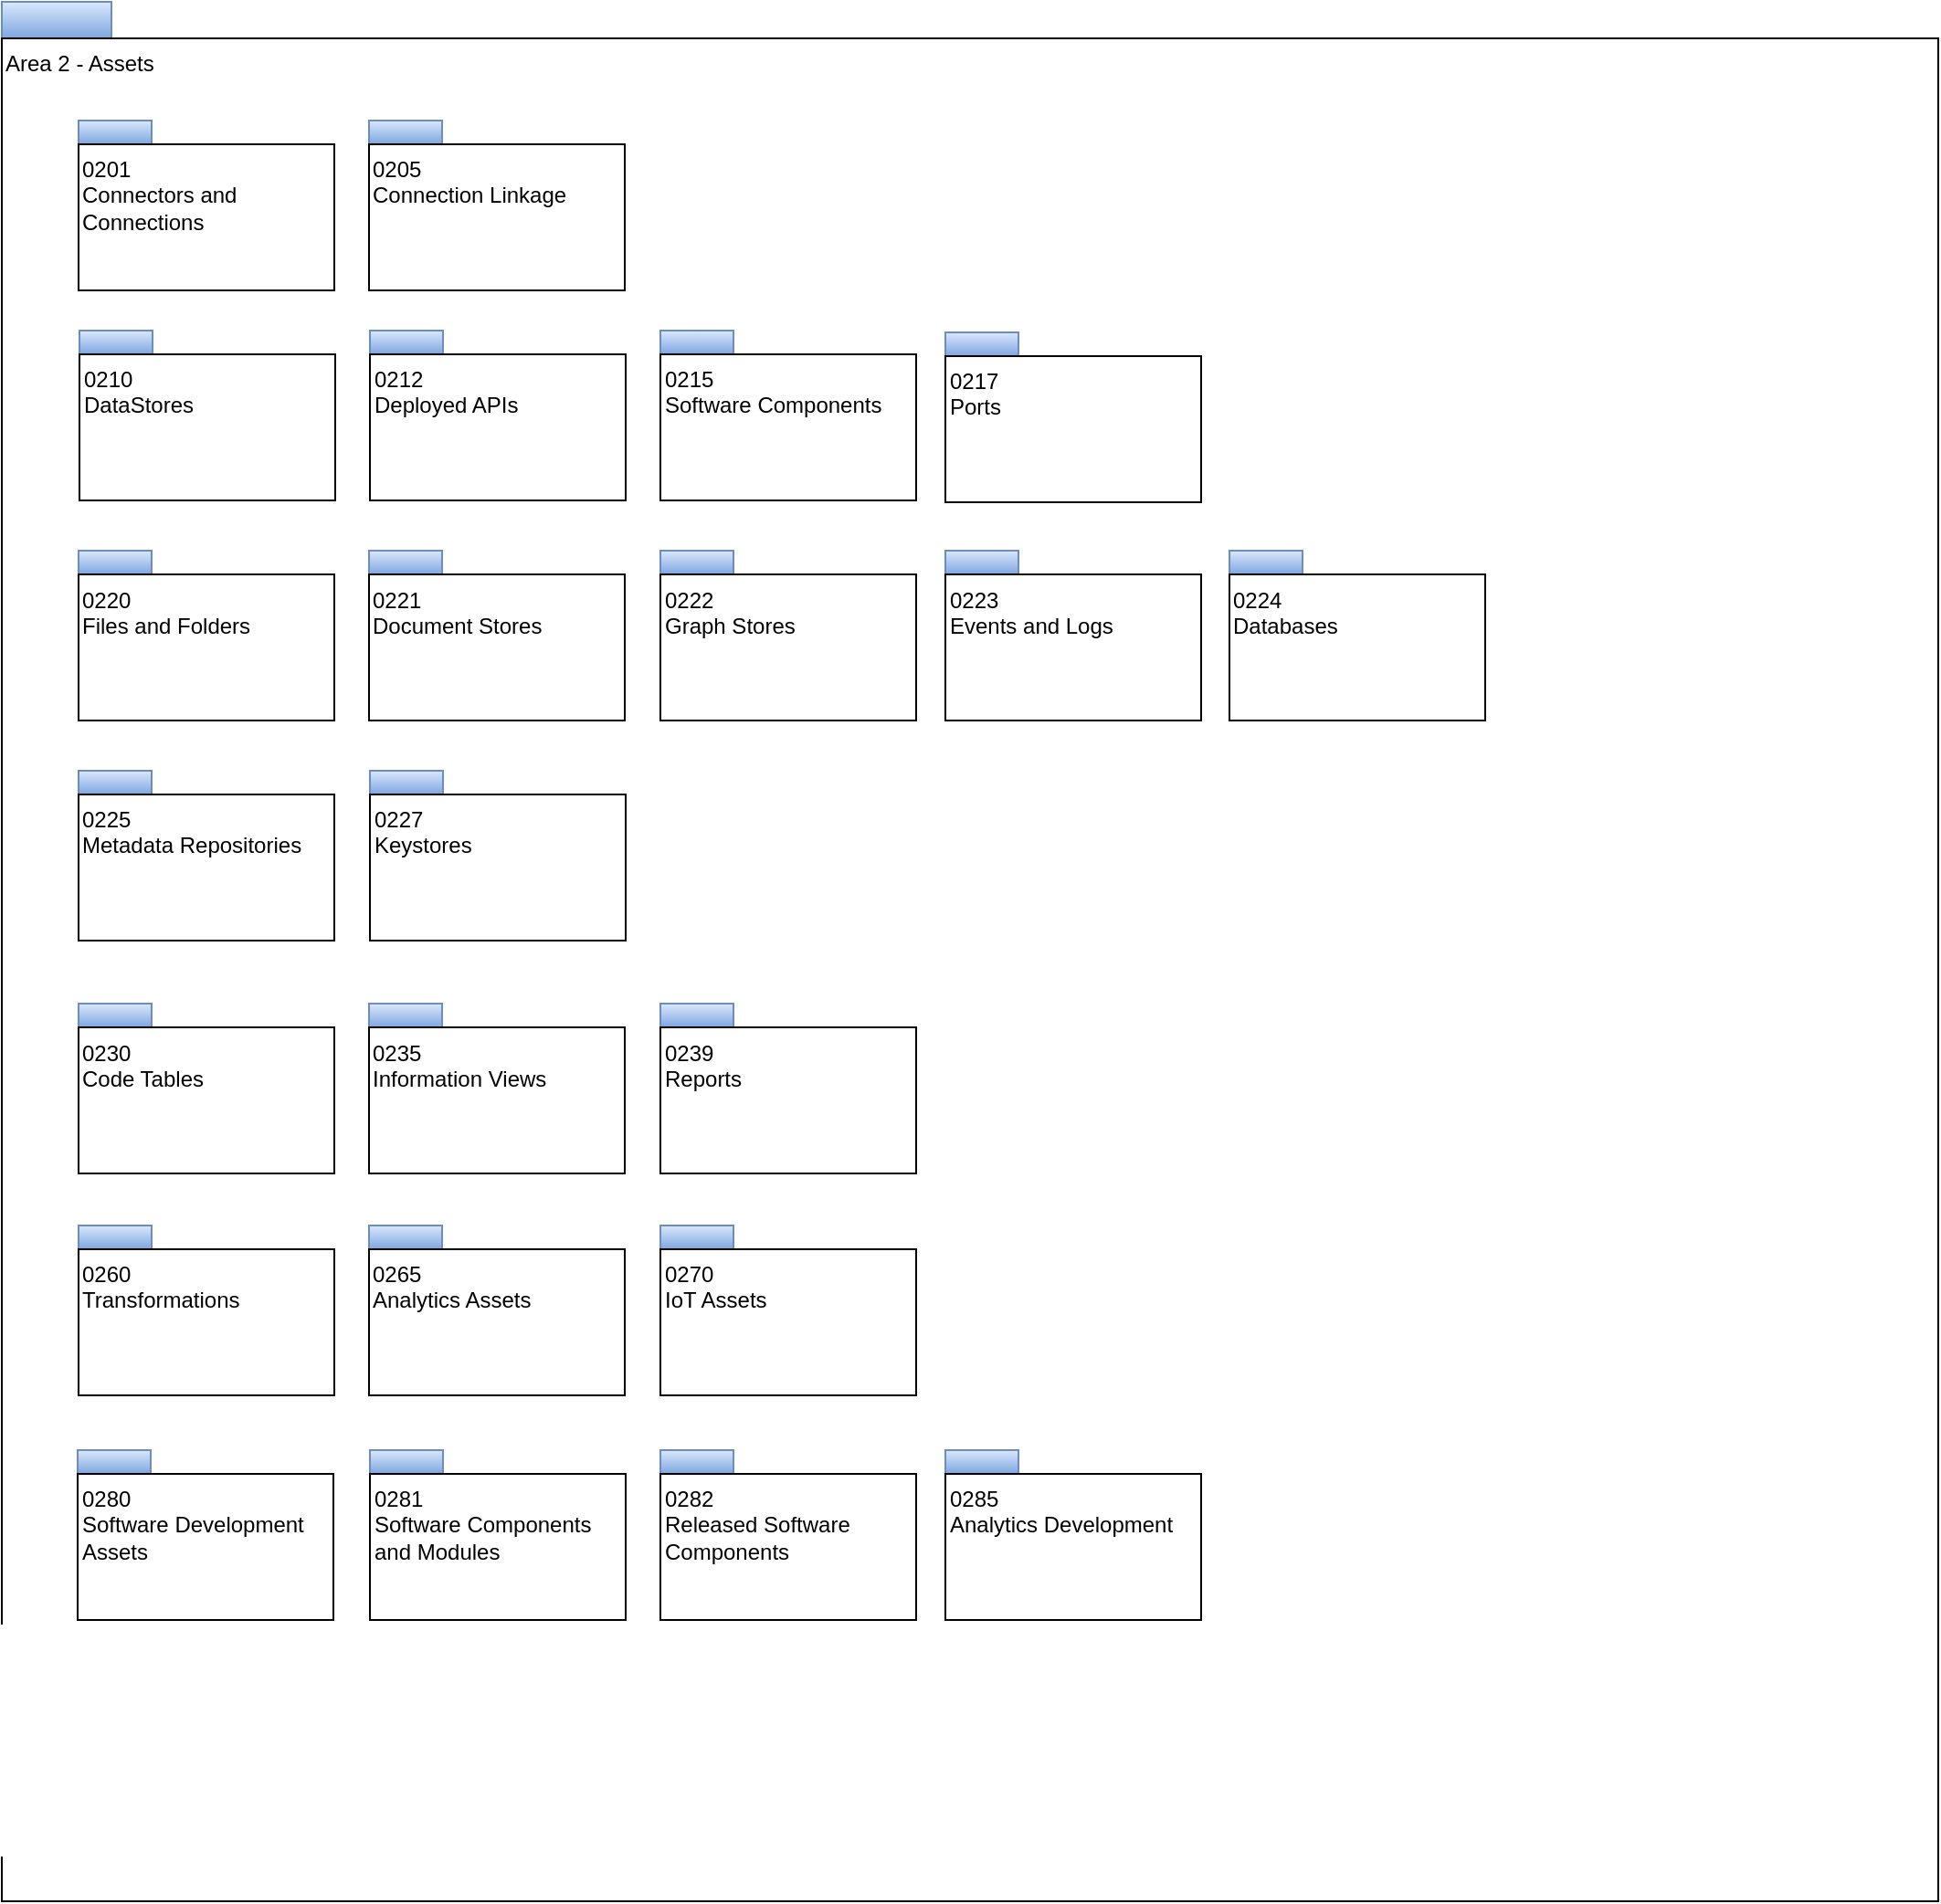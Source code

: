 <mxfile version="15.2.7" type="device" pages="21"><diagram id="ErCcJrGKzW-L592V1ftQ" name="overview"><mxGraphModel dx="932" dy="607" grid="1" gridSize="10" guides="1" tooltips="1" connect="1" arrows="1" fold="1" page="1" pageScale="1" pageWidth="1169" pageHeight="827" math="0" shadow="0"><root><mxCell id="0"/><mxCell id="1" parent="0"/><mxCell id="ZkdmF8SgiHobN41Bp5xa-1" value="" style="rounded=0;whiteSpace=wrap;html=1;align=left;fillColor=#dae8fc;strokeColor=#6c8ebf;gradientColor=#7ea6e0;" parent="1" vertex="1"><mxGeometry x="20" y="20" width="60" height="20" as="geometry"/></mxCell><mxCell id="ZkdmF8SgiHobN41Bp5xa-2" value="Area 2 - Assets" style="rounded=0;whiteSpace=wrap;html=1;align=left;verticalAlign=top;" parent="1" vertex="1"><mxGeometry x="20" y="40" width="1060" height="1020" as="geometry"/></mxCell><mxCell id="ZkdmF8SgiHobN41Bp5xa-3" value="" style="rounded=0;whiteSpace=wrap;html=1;align=left;fillColor=#dae8fc;strokeColor=#6c8ebf;gradientColor=#7ea6e0;" parent="1" vertex="1"><mxGeometry x="62" y="85" width="40" height="13" as="geometry"/></mxCell><mxCell id="ZkdmF8SgiHobN41Bp5xa-4" value="0201&lt;br&gt;Connectors and Connections" style="rounded=0;whiteSpace=wrap;html=1;align=left;verticalAlign=top;" parent="1" vertex="1"><mxGeometry x="62" y="98" width="140" height="80" as="geometry"/></mxCell><mxCell id="ZkdmF8SgiHobN41Bp5xa-5" value="" style="rounded=0;whiteSpace=wrap;html=1;align=left;fillColor=#dae8fc;strokeColor=#6c8ebf;gradientColor=#7ea6e0;" parent="1" vertex="1"><mxGeometry x="221" y="85" width="40" height="13" as="geometry"/></mxCell><mxCell id="ZkdmF8SgiHobN41Bp5xa-6" value="0205&lt;br&gt;Connection Linkage" style="rounded=0;whiteSpace=wrap;html=1;align=left;verticalAlign=top;" parent="1" vertex="1"><mxGeometry x="221" y="98" width="140" height="80" as="geometry"/></mxCell><mxCell id="ZkdmF8SgiHobN41Bp5xa-7" value="" style="rounded=0;whiteSpace=wrap;html=1;align=left;fillColor=#dae8fc;strokeColor=#6c8ebf;gradientColor=#7ea6e0;" parent="1" vertex="1"><mxGeometry x="380.5" y="200" width="40" height="13" as="geometry"/></mxCell><mxCell id="ZkdmF8SgiHobN41Bp5xa-8" value="0215&lt;br&gt;Software Components&lt;br&gt;" style="rounded=0;whiteSpace=wrap;html=1;align=left;verticalAlign=top;" parent="1" vertex="1"><mxGeometry x="380.5" y="213" width="140" height="80" as="geometry"/></mxCell><mxCell id="ZkdmF8SgiHobN41Bp5xa-9" value="" style="rounded=0;whiteSpace=wrap;html=1;align=left;fillColor=#dae8fc;strokeColor=#6c8ebf;gradientColor=#7ea6e0;" parent="1" vertex="1"><mxGeometry x="536.5" y="201" width="40" height="13" as="geometry"/></mxCell><mxCell id="ZkdmF8SgiHobN41Bp5xa-10" value="0217&lt;br&gt;Ports" style="rounded=0;whiteSpace=wrap;html=1;align=left;verticalAlign=top;" parent="1" vertex="1"><mxGeometry x="536.5" y="214" width="140" height="80" as="geometry"/></mxCell><mxCell id="ZkdmF8SgiHobN41Bp5xa-11" value="" style="rounded=0;whiteSpace=wrap;html=1;align=left;fillColor=#dae8fc;strokeColor=#6c8ebf;gradientColor=#7ea6e0;" parent="1" vertex="1"><mxGeometry x="62.5" y="200" width="40" height="13" as="geometry"/></mxCell><mxCell id="ZkdmF8SgiHobN41Bp5xa-12" value="0210&lt;br&gt;DataStores&lt;br&gt;" style="rounded=0;whiteSpace=wrap;html=1;align=left;verticalAlign=top;" parent="1" vertex="1"><mxGeometry x="62.5" y="213" width="140" height="80" as="geometry"/></mxCell><mxCell id="ZkdmF8SgiHobN41Bp5xa-13" value="" style="rounded=0;whiteSpace=wrap;html=1;align=left;fillColor=#dae8fc;strokeColor=#6c8ebf;gradientColor=#7ea6e0;" parent="1" vertex="1"><mxGeometry x="221.5" y="200" width="40" height="13" as="geometry"/></mxCell><mxCell id="ZkdmF8SgiHobN41Bp5xa-14" value="0212&lt;br&gt;Deployed APIs&lt;br&gt;" style="rounded=0;whiteSpace=wrap;html=1;align=left;verticalAlign=top;" parent="1" vertex="1"><mxGeometry x="221.5" y="213" width="140" height="80" as="geometry"/></mxCell><mxCell id="ZkdmF8SgiHobN41Bp5xa-17" value="" style="rounded=0;whiteSpace=wrap;html=1;align=left;fillColor=#dae8fc;strokeColor=#6c8ebf;gradientColor=#7ea6e0;" parent="1" vertex="1"><mxGeometry x="221" y="320.5" width="40" height="13" as="geometry"/></mxCell><mxCell id="ZkdmF8SgiHobN41Bp5xa-18" value="0221&lt;br&gt;Document Stores&lt;br&gt;" style="rounded=0;whiteSpace=wrap;html=1;align=left;verticalAlign=top;" parent="1" vertex="1"><mxGeometry x="221" y="333.5" width="140" height="80" as="geometry"/></mxCell><mxCell id="ZkdmF8SgiHobN41Bp5xa-19" value="" style="rounded=0;whiteSpace=wrap;html=1;align=left;fillColor=#dae8fc;strokeColor=#6c8ebf;gradientColor=#7ea6e0;" parent="1" vertex="1"><mxGeometry x="62" y="441" width="40" height="13" as="geometry"/></mxCell><mxCell id="ZkdmF8SgiHobN41Bp5xa-20" value="0225&lt;br&gt;Metadata Repositories&lt;br&gt;" style="rounded=0;whiteSpace=wrap;html=1;align=left;verticalAlign=top;" parent="1" vertex="1"><mxGeometry x="62" y="454" width="140" height="80" as="geometry"/></mxCell><mxCell id="ZkdmF8SgiHobN41Bp5xa-21" value="" style="rounded=0;whiteSpace=wrap;html=1;align=left;fillColor=#dae8fc;strokeColor=#6c8ebf;gradientColor=#7ea6e0;" parent="1" vertex="1"><mxGeometry x="221.5" y="441" width="40" height="13" as="geometry"/></mxCell><mxCell id="ZkdmF8SgiHobN41Bp5xa-22" value="0227&lt;br&gt;Keystores&lt;br&gt;" style="rounded=0;whiteSpace=wrap;html=1;align=left;verticalAlign=top;" parent="1" vertex="1"><mxGeometry x="221.5" y="454" width="140" height="80" as="geometry"/></mxCell><mxCell id="ZkdmF8SgiHobN41Bp5xa-23" value="" style="rounded=0;whiteSpace=wrap;html=1;align=left;fillColor=#dae8fc;strokeColor=#6c8ebf;gradientColor=#7ea6e0;" parent="1" vertex="1"><mxGeometry x="380.5" y="320.5" width="40" height="13" as="geometry"/></mxCell><mxCell id="ZkdmF8SgiHobN41Bp5xa-24" value="0222&lt;br&gt;Graph Stores&lt;br&gt;" style="rounded=0;whiteSpace=wrap;html=1;align=left;verticalAlign=top;" parent="1" vertex="1"><mxGeometry x="380.5" y="333.5" width="140" height="80" as="geometry"/></mxCell><mxCell id="ZkdmF8SgiHobN41Bp5xa-25" value="" style="rounded=0;whiteSpace=wrap;html=1;align=left;fillColor=#dae8fc;strokeColor=#6c8ebf;gradientColor=#7ea6e0;" parent="1" vertex="1"><mxGeometry x="536.5" y="320.5" width="40" height="13" as="geometry"/></mxCell><mxCell id="ZkdmF8SgiHobN41Bp5xa-26" value="0223&lt;br&gt;Events and Logs&lt;br&gt;" style="rounded=0;whiteSpace=wrap;html=1;align=left;verticalAlign=top;" parent="1" vertex="1"><mxGeometry x="536.5" y="333.5" width="140" height="80" as="geometry"/></mxCell><mxCell id="ZkdmF8SgiHobN41Bp5xa-27" value="" style="rounded=0;whiteSpace=wrap;html=1;align=left;fillColor=#dae8fc;strokeColor=#6c8ebf;gradientColor=#7ea6e0;" parent="1" vertex="1"><mxGeometry x="62" y="568.5" width="40" height="13" as="geometry"/></mxCell><mxCell id="ZkdmF8SgiHobN41Bp5xa-28" value="0230&lt;br&gt;Code Tables&lt;br&gt;" style="rounded=0;whiteSpace=wrap;html=1;align=left;verticalAlign=top;" parent="1" vertex="1"><mxGeometry x="62" y="581.5" width="140" height="80" as="geometry"/></mxCell><mxCell id="ZkdmF8SgiHobN41Bp5xa-29" value="" style="rounded=0;whiteSpace=wrap;html=1;align=left;fillColor=#dae8fc;strokeColor=#6c8ebf;gradientColor=#7ea6e0;" parent="1" vertex="1"><mxGeometry x="221" y="568.5" width="40" height="13" as="geometry"/></mxCell><mxCell id="ZkdmF8SgiHobN41Bp5xa-30" value="0235&lt;br&gt;Information Views&lt;br&gt;" style="rounded=0;whiteSpace=wrap;html=1;align=left;verticalAlign=top;" parent="1" vertex="1"><mxGeometry x="221" y="581.5" width="140" height="80" as="geometry"/></mxCell><mxCell id="ZkdmF8SgiHobN41Bp5xa-33" value="" style="rounded=0;whiteSpace=wrap;html=1;align=left;fillColor=#dae8fc;strokeColor=#6c8ebf;gradientColor=#7ea6e0;" parent="1" vertex="1"><mxGeometry x="692" y="320.5" width="40" height="13" as="geometry"/></mxCell><mxCell id="ZkdmF8SgiHobN41Bp5xa-34" value="0224&lt;br&gt;Databases&lt;br&gt;" style="rounded=0;whiteSpace=wrap;html=1;align=left;verticalAlign=top;" parent="1" vertex="1"><mxGeometry x="692" y="333.5" width="140" height="80" as="geometry"/></mxCell><mxCell id="ZkdmF8SgiHobN41Bp5xa-35" value="" style="rounded=0;whiteSpace=wrap;html=1;align=left;fillColor=#dae8fc;strokeColor=#6c8ebf;gradientColor=#7ea6e0;" parent="1" vertex="1"><mxGeometry x="62" y="320.5" width="40" height="13" as="geometry"/></mxCell><mxCell id="ZkdmF8SgiHobN41Bp5xa-36" value="0220&lt;br&gt;Files and Folders&lt;br&gt;" style="rounded=0;whiteSpace=wrap;html=1;align=left;verticalAlign=top;" parent="1" vertex="1"><mxGeometry x="62" y="333.5" width="140" height="80" as="geometry"/></mxCell><mxCell id="ZkdmF8SgiHobN41Bp5xa-37" value="" style="rounded=0;whiteSpace=wrap;html=1;align=left;fillColor=#dae8fc;strokeColor=#6c8ebf;gradientColor=#7ea6e0;" parent="1" vertex="1"><mxGeometry x="380.5" y="568.5" width="40" height="13" as="geometry"/></mxCell><mxCell id="ZkdmF8SgiHobN41Bp5xa-38" value="0239&lt;br&gt;Reports&lt;br&gt;" style="rounded=0;whiteSpace=wrap;html=1;align=left;verticalAlign=top;" parent="1" vertex="1"><mxGeometry x="380.5" y="581.5" width="140" height="80" as="geometry"/></mxCell><mxCell id="ZkdmF8SgiHobN41Bp5xa-43" value="" style="rounded=0;whiteSpace=wrap;html=1;align=left;fillColor=#dae8fc;strokeColor=#6c8ebf;gradientColor=#7ea6e0;" parent="1" vertex="1"><mxGeometry x="221" y="690" width="40" height="13" as="geometry"/></mxCell><mxCell id="ZkdmF8SgiHobN41Bp5xa-44" value="0265&lt;br&gt;Analytics Assets&lt;br&gt;" style="rounded=0;whiteSpace=wrap;html=1;align=left;verticalAlign=top;" parent="1" vertex="1"><mxGeometry x="221" y="703" width="140" height="80" as="geometry"/></mxCell><mxCell id="ZkdmF8SgiHobN41Bp5xa-45" value="" style="rounded=0;whiteSpace=wrap;html=1;align=left;fillColor=#dae8fc;strokeColor=#6c8ebf;gradientColor=#7ea6e0;" parent="1" vertex="1"><mxGeometry x="380.5" y="690" width="40" height="13" as="geometry"/></mxCell><mxCell id="ZkdmF8SgiHobN41Bp5xa-46" value="0270&lt;br&gt;IoT Assets&lt;br&gt;" style="rounded=0;whiteSpace=wrap;html=1;align=left;verticalAlign=top;" parent="1" vertex="1"><mxGeometry x="380.5" y="703" width="140" height="80" as="geometry"/></mxCell><mxCell id="ZkdmF8SgiHobN41Bp5xa-47" value="" style="rounded=0;whiteSpace=wrap;html=1;align=left;fillColor=#dae8fc;strokeColor=#6c8ebf;gradientColor=#7ea6e0;" parent="1" vertex="1"><mxGeometry x="61.5" y="813" width="40" height="13" as="geometry"/></mxCell><mxCell id="ZkdmF8SgiHobN41Bp5xa-48" value="0280&lt;br&gt;Software Development Assets&lt;br&gt;" style="rounded=0;whiteSpace=wrap;html=1;align=left;verticalAlign=top;" parent="1" vertex="1"><mxGeometry x="61.5" y="826" width="140" height="80" as="geometry"/></mxCell><mxCell id="ZkdmF8SgiHobN41Bp5xa-49" value="" style="rounded=0;whiteSpace=wrap;html=1;align=left;fillColor=#dae8fc;strokeColor=#6c8ebf;gradientColor=#7ea6e0;" parent="1" vertex="1"><mxGeometry x="62" y="690" width="40" height="13" as="geometry"/></mxCell><mxCell id="ZkdmF8SgiHobN41Bp5xa-50" value="0260&lt;br&gt;Transformations&lt;br&gt;" style="rounded=0;whiteSpace=wrap;html=1;align=left;verticalAlign=top;" parent="1" vertex="1"><mxGeometry x="62" y="703" width="140" height="80" as="geometry"/></mxCell><mxCell id="AqzNLws2Rv0PWTfsc9fb-1" value="" style="rounded=0;whiteSpace=wrap;html=1;align=left;fillColor=#dae8fc;strokeColor=#6c8ebf;gradientColor=#7ea6e0;" parent="1" vertex="1"><mxGeometry x="221.5" y="813" width="40" height="13" as="geometry"/></mxCell><mxCell id="AqzNLws2Rv0PWTfsc9fb-2" value="0281&lt;br&gt;Software Components and Modules" style="rounded=0;whiteSpace=wrap;html=1;align=left;verticalAlign=top;" parent="1" vertex="1"><mxGeometry x="221.5" y="826" width="140" height="80" as="geometry"/></mxCell><mxCell id="AqzNLws2Rv0PWTfsc9fb-3" value="" style="rounded=0;whiteSpace=wrap;html=1;align=left;fillColor=#dae8fc;strokeColor=#6c8ebf;gradientColor=#7ea6e0;" parent="1" vertex="1"><mxGeometry x="380.5" y="813" width="40" height="13" as="geometry"/></mxCell><mxCell id="AqzNLws2Rv0PWTfsc9fb-4" value="0282&lt;br&gt;Released Software Components" style="rounded=0;whiteSpace=wrap;html=1;align=left;verticalAlign=top;" parent="1" vertex="1"><mxGeometry x="380.5" y="826" width="140" height="80" as="geometry"/></mxCell><mxCell id="AqzNLws2Rv0PWTfsc9fb-5" value="" style="rounded=0;whiteSpace=wrap;html=1;align=left;fillColor=#dae8fc;strokeColor=#6c8ebf;gradientColor=#7ea6e0;" parent="1" vertex="1"><mxGeometry x="536.5" y="813" width="40" height="13" as="geometry"/></mxCell><mxCell id="AqzNLws2Rv0PWTfsc9fb-6" value="0285&lt;br&gt;Analytics Development" style="rounded=0;whiteSpace=wrap;html=1;align=left;verticalAlign=top;" parent="1" vertex="1"><mxGeometry x="536.5" y="826" width="140" height="80" as="geometry"/></mxCell></root></mxGraphModel></diagram><diagram name="0201-Connectors-and-Connections" id="fffvxS-96WGsuoZrHxFf"><mxGraphModel dx="2320" dy="787" grid="0" gridSize="10" guides="1" tooltips="1" connect="1" arrows="1" fold="1" page="1" pageScale="1" pageWidth="1169" pageHeight="827" math="0" shadow="0"><root><mxCell id="ZkdmF8SgiHobN41Bp5xa-0"/><mxCell id="ZkdmF8SgiHobN41Bp5xa-1" parent="ZkdmF8SgiHobN41Bp5xa-0"/><mxCell id="ZkdmF8SgiHobN41Bp5xa-2" value="" style="rounded=0;whiteSpace=wrap;html=1;align=left;fillColor=#dae8fc;strokeColor=#6c8ebf;gradientColor=#7ea6e0;" parent="ZkdmF8SgiHobN41Bp5xa-1" vertex="1"><mxGeometry x="13" y="16" width="60" height="20" as="geometry"/></mxCell><mxCell id="ZkdmF8SgiHobN41Bp5xa-3" value="0201 - Connectors and Connections" style="rounded=0;whiteSpace=wrap;html=1;align=left;verticalAlign=top;" parent="ZkdmF8SgiHobN41Bp5xa-1" vertex="1"><mxGeometry x="13" y="36" width="1060" height="770" as="geometry"/></mxCell><mxCell id="ZkdmF8SgiHobN41Bp5xa-31" style="edgeStyle=orthogonalEdgeStyle;rounded=0;html=1;exitX=0;exitY=0.5;entryX=1;entryY=0.5;endArrow=none;endFill=0;jettySize=auto;orthogonalLoop=1;" parent="ZkdmF8SgiHobN41Bp5xa-1" source="ZkdmF8SgiHobN41Bp5xa-4" target="ZkdmF8SgiHobN41Bp5xa-12" edge="1"><mxGeometry relative="1" as="geometry"/></mxCell><mxCell id="ZkdmF8SgiHobN41Bp5xa-4" value="«entity»&lt;br&gt;&lt;b&gt;ConnectorType&lt;/b&gt;" style="html=1;strokeColor=#6c8ebf;align=center;fillColor=#dae8fc;gradientColor=#7ea6e0;" parent="ZkdmF8SgiHobN41Bp5xa-1" vertex="1"><mxGeometry x="664" y="194" width="286" height="50" as="geometry"/></mxCell><mxCell id="ZkdmF8SgiHobN41Bp5xa-6" value="" style="endArrow=none;dashed=1;html=1;entryX=0.5;entryY=0;" parent="ZkdmF8SgiHobN41Bp5xa-1" target="ZkdmF8SgiHobN41Bp5xa-13" edge="1"><mxGeometry width="50" height="50" relative="1" as="geometry"><mxPoint x="504" y="220" as="sourcePoint"/><mxPoint x="672.5" y="450" as="targetPoint"/></mxGeometry></mxCell><mxCell id="ZkdmF8SgiHobN41Bp5xa-7" value="0..1" style="text;html=1;strokeColor=none;fillColor=none;align=center;verticalAlign=middle;whiteSpace=wrap;rounded=0;" parent="ZkdmF8SgiHobN41Bp5xa-1" vertex="1"><mxGeometry x="624" y="199" width="40" height="20" as="geometry"/></mxCell><mxCell id="ZkdmF8SgiHobN41Bp5xa-8" value="connections" style="text;html=1;strokeColor=none;fillColor=none;align=center;verticalAlign=middle;whiteSpace=wrap;rounded=0;" parent="ZkdmF8SgiHobN41Bp5xa-1" vertex="1"><mxGeometry x="356" y="224" width="86" height="20" as="geometry"/></mxCell><mxCell id="ZkdmF8SgiHobN41Bp5xa-9" value="connectorType" style="text;html=1;strokeColor=none;fillColor=none;align=center;verticalAlign=middle;whiteSpace=wrap;rounded=0;" parent="ZkdmF8SgiHobN41Bp5xa-1" vertex="1"><mxGeometry x="565" y="219" width="101" height="20" as="geometry"/></mxCell><mxCell id="ZkdmF8SgiHobN41Bp5xa-10" value="" style="rounded=0;whiteSpace=wrap;html=1;strokeColor=#000000;gradientColor=#ffffff;align=left;" parent="ZkdmF8SgiHobN41Bp5xa-1" vertex="1"><mxGeometry x="399" y="343" width="206" height="27" as="geometry"/></mxCell><mxCell id="ZkdmF8SgiHobN41Bp5xa-11" value="*" style="text;html=1;strokeColor=none;fillColor=none;align=center;verticalAlign=middle;whiteSpace=wrap;rounded=0;" parent="ZkdmF8SgiHobN41Bp5xa-1" vertex="1"><mxGeometry x="370" y="199" width="19" height="20" as="geometry"/></mxCell><mxCell id="ZkdmF8SgiHobN41Bp5xa-12" value="«entity»&lt;br&gt;&lt;b&gt;Connection&lt;/b&gt;" style="html=1;strokeColor=#6c8ebf;align=center;fillColor=#dae8fc;gradientColor=#7ea6e0;" parent="ZkdmF8SgiHobN41Bp5xa-1" vertex="1"><mxGeometry x="93" y="194" width="262" height="50" as="geometry"/></mxCell><mxCell id="ZkdmF8SgiHobN41Bp5xa-13" value="«relationship»&lt;br&gt;&lt;b&gt;ConnectionConnectorType&lt;/b&gt;" style="html=1;strokeColor=#6c8ebf;align=center;fillColor=#dae8fc;gradientColor=#7ea6e0;" parent="ZkdmF8SgiHobN41Bp5xa-1" vertex="1"><mxGeometry x="399.5" y="293" width="206" height="50" as="geometry"/></mxCell><mxCell id="ZkdmF8SgiHobN41Bp5xa-14" value="" style="edgeStyle=orthogonalEdgeStyle;rounded=0;html=1;endArrow=none;endFill=0;jettySize=auto;orthogonalLoop=1;entryX=0.5;entryY=0;exitX=0;exitY=0.5;" parent="ZkdmF8SgiHobN41Bp5xa-1" source="ZkdmF8SgiHobN41Bp5xa-15" target="ZkdmF8SgiHobN41Bp5xa-4" edge="1"><mxGeometry relative="1" as="geometry"><mxPoint x="334.5" y="374" as="targetPoint"/></mxGeometry></mxCell><mxCell id="ZkdmF8SgiHobN41Bp5xa-28" style="edgeStyle=orthogonalEdgeStyle;rounded=0;html=1;exitX=0;exitY=0.5;entryX=0.5;entryY=0;jettySize=auto;orthogonalLoop=1;endArrow=none;endFill=0;" parent="ZkdmF8SgiHobN41Bp5xa-1" source="ZkdmF8SgiHobN41Bp5xa-15" target="ZkdmF8SgiHobN41Bp5xa-12" edge="1"><mxGeometry relative="1" as="geometry"/></mxCell><mxCell id="ZkdmF8SgiHobN41Bp5xa-15" value="" style="triangle;whiteSpace=wrap;html=1;strokeColor=#000000;gradientColor=#ffffff;align=center;rotation=-90;" parent="ZkdmF8SgiHobN41Bp5xa-1" vertex="1"><mxGeometry x="470.5" y="119" width="17" height="21" as="geometry"/></mxCell><mxCell id="ZkdmF8SgiHobN41Bp5xa-16" value="«entity»&lt;br&gt;&lt;b&gt;Endpoint&lt;/b&gt;" style="html=1;strokeColor=#d6b656;align=center;fillColor=#fff2cc;gradientColor=#ffd966;" parent="ZkdmF8SgiHobN41Bp5xa-1" vertex="1"><mxGeometry x="144" y="547" width="160" height="50" as="geometry"/></mxCell><mxCell id="ZkdmF8SgiHobN41Bp5xa-17" value="" style="endArrow=none;html=1;entryX=0.5;entryY=1;" parent="ZkdmF8SgiHobN41Bp5xa-1" source="ZkdmF8SgiHobN41Bp5xa-16" target="ZkdmF8SgiHobN41Bp5xa-25" edge="1"><mxGeometry width="50" height="50" relative="1" as="geometry"><mxPoint x="58.5" y="510" as="sourcePoint"/><mxPoint x="108.5" y="460" as="targetPoint"/></mxGeometry></mxCell><mxCell id="ZkdmF8SgiHobN41Bp5xa-18" value="*" style="text;html=1;strokeColor=none;fillColor=none;align=center;verticalAlign=middle;whiteSpace=wrap;rounded=0;" parent="ZkdmF8SgiHobN41Bp5xa-1" vertex="1"><mxGeometry x="228" y="363" width="18" height="20" as="geometry"/></mxCell><mxCell id="ZkdmF8SgiHobN41Bp5xa-19" value="connections" style="text;html=1;strokeColor=none;fillColor=none;align=center;verticalAlign=middle;whiteSpace=wrap;rounded=0;" parent="ZkdmF8SgiHobN41Bp5xa-1" vertex="1"><mxGeometry x="143.5" y="359" width="80" height="20" as="geometry"/></mxCell><mxCell id="ZkdmF8SgiHobN41Bp5xa-20" value="connectionEndpoint" style="text;html=1;strokeColor=none;fillColor=none;align=center;verticalAlign=middle;whiteSpace=wrap;rounded=0;" parent="ZkdmF8SgiHobN41Bp5xa-1" vertex="1"><mxGeometry x="237" y="527" width="105" height="20" as="geometry"/></mxCell><mxCell id="ZkdmF8SgiHobN41Bp5xa-21" value="0..1" style="text;html=1;strokeColor=none;fillColor=none;align=center;verticalAlign=middle;whiteSpace=wrap;rounded=0;" parent="ZkdmF8SgiHobN41Bp5xa-1" vertex="1"><mxGeometry x="183.5" y="527" width="40" height="20" as="geometry"/></mxCell><mxCell id="ZkdmF8SgiHobN41Bp5xa-22" value="" style="endArrow=none;dashed=1;html=1;entryX=0;entryY=0.5;" parent="ZkdmF8SgiHobN41Bp5xa-1" target="ZkdmF8SgiHobN41Bp5xa-24" edge="1"><mxGeometry width="50" height="50" relative="1" as="geometry"><mxPoint x="225" y="425" as="sourcePoint"/><mxPoint x="639" y="568" as="targetPoint"/></mxGeometry></mxCell><mxCell id="ZkdmF8SgiHobN41Bp5xa-23" value="" style="rounded=0;whiteSpace=wrap;html=1;strokeColor=#000000;gradientColor=#ffffff;align=left;" parent="ZkdmF8SgiHobN41Bp5xa-1" vertex="1"><mxGeometry x="285" y="450" width="206" height="30" as="geometry"/></mxCell><mxCell id="ZkdmF8SgiHobN41Bp5xa-24" value="«relationship»&lt;br&gt;&lt;b&gt;ConnectionEndpoint&lt;/b&gt;" style="html=1;strokeColor=#6c8ebf;align=center;fillColor=#dae8fc;gradientColor=#7ea6e0;" parent="ZkdmF8SgiHobN41Bp5xa-1" vertex="1"><mxGeometry x="285" y="400" width="206" height="50" as="geometry"/></mxCell><mxCell id="ZkdmF8SgiHobN41Bp5xa-25" value="displayName : string&lt;br&gt;description : string&lt;br&gt;securedProperties : map &amp;lt;string, string&amp;gt;&lt;br&gt;configurationProperties : map &amp;lt;string, object&amp;gt;&lt;br&gt;userId : string&lt;br&gt;clearPassword : string&lt;br&gt;encryptedPassword : string" style="rounded=0;whiteSpace=wrap;html=1;strokeColor=#000000;gradientColor=#ffffff;align=left;" parent="ZkdmF8SgiHobN41Bp5xa-1" vertex="1"><mxGeometry x="93" y="244" width="262" height="113" as="geometry"/></mxCell><mxCell id="9jM6CEAtxk9TfdG6v3rZ-2" style="edgeStyle=orthogonalEdgeStyle;rounded=0;orthogonalLoop=1;jettySize=auto;html=1;entryX=0.5;entryY=0;entryDx=0;entryDy=0;endArrow=none;endFill=0;" parent="ZkdmF8SgiHobN41Bp5xa-1" source="ZkdmF8SgiHobN41Bp5xa-26" target="9jM6CEAtxk9TfdG6v3rZ-0" edge="1"><mxGeometry relative="1" as="geometry"/></mxCell><mxCell id="ZkdmF8SgiHobN41Bp5xa-26" value="displayName : string&lt;br&gt;description : string&lt;br&gt;supportedAssetTypeName : string&lt;br&gt;expectedDataFormat : string&lt;br&gt;connectorProviderClassName : string&lt;br&gt;connectorFrameworkName : string&lt;br&gt;connectorInterfaceLanguage : string&lt;br&gt;connectorInterfaces : array&amp;lt;string&amp;gt;&lt;br&gt;targetTechnologySource : string&lt;br&gt;targetTechnologyName : string&lt;br&gt;targetTechnologyInterfaces : array&amp;lt;string&amp;gt;&lt;br&gt;targetTechnologyVersions : array&amp;lt;string&amp;gt;&lt;br&gt;recognizedAdditionalProperties : array &amp;lt;string&amp;gt;&lt;br&gt;recognizedSecuredProperties : array &amp;lt;string&amp;gt;&lt;br&gt;recognizedConfigurationProperties : array &amp;lt;string&amp;gt;" style="rounded=0;whiteSpace=wrap;html=1;strokeColor=#000000;gradientColor=#ffffff;align=left;" parent="ZkdmF8SgiHobN41Bp5xa-1" vertex="1"><mxGeometry x="664" y="244" width="286" height="234" as="geometry"/></mxCell><mxCell id="ZkdmF8SgiHobN41Bp5xa-27" value="«entity»&lt;br&gt;&lt;b&gt;Referenceable&lt;/b&gt;" style="html=1;strokeColor=#d6b656;align=center;fillColor=#fff2cc;gradientColor=#ffd966;" parent="ZkdmF8SgiHobN41Bp5xa-1" vertex="1"><mxGeometry x="399" y="69" width="160" height="50" as="geometry"/></mxCell><mxCell id="9jM6CEAtxk9TfdG6v3rZ-0" value="«entity»&lt;br&gt;&lt;b&gt;ConnectorCategory&lt;/b&gt;" style="html=1;strokeColor=#6c8ebf;align=center;fillColor=#dae8fc;gradientColor=#7ea6e0;" parent="ZkdmF8SgiHobN41Bp5xa-1" vertex="1"><mxGeometry x="642.5" y="613" width="329" height="50" as="geometry"/></mxCell><mxCell id="9jM6CEAtxk9TfdG6v3rZ-1" value="displayName : string&lt;br&gt;description : string&lt;br&gt;targetTechnologySource : string&lt;br&gt;targetTechnologyName : string&lt;br&gt;recognizedAdditionalProperties : map &amp;lt;string, boolean&amp;gt;&lt;br&gt;recognizedSecuredProperties : map &amp;lt;string, boolean&amp;gt;&lt;br&gt;recognizedConfigurationProperties : map &amp;lt;string, boolean&amp;gt;" style="rounded=0;whiteSpace=wrap;html=1;strokeColor=#000000;gradientColor=#ffffff;align=left;" parent="ZkdmF8SgiHobN41Bp5xa-1" vertex="1"><mxGeometry x="642.5" y="663" width="329" height="118" as="geometry"/></mxCell><mxCell id="9jM6CEAtxk9TfdG6v3rZ-3" value="" style="rounded=0;whiteSpace=wrap;html=1;strokeColor=#000000;gradientColor=#ffffff;align=left;" parent="ZkdmF8SgiHobN41Bp5xa-1" vertex="1"><mxGeometry x="565" y="539" width="206" height="30" as="geometry"/></mxCell><mxCell id="9jM6CEAtxk9TfdG6v3rZ-5" style="edgeStyle=orthogonalEdgeStyle;rounded=0;orthogonalLoop=1;jettySize=auto;html=1;endArrow=none;endFill=0;dashed=1;" parent="ZkdmF8SgiHobN41Bp5xa-1" source="9jM6CEAtxk9TfdG6v3rZ-4" edge="1"><mxGeometry relative="1" as="geometry"><mxPoint x="808" y="514" as="targetPoint"/></mxGeometry></mxCell><mxCell id="9jM6CEAtxk9TfdG6v3rZ-4" value="«relationship»&lt;br&gt;&lt;b&gt;ConnectorImplementationChoice&lt;/b&gt;" style="html=1;strokeColor=#6c8ebf;align=center;fillColor=#dae8fc;gradientColor=#7ea6e0;" parent="ZkdmF8SgiHobN41Bp5xa-1" vertex="1"><mxGeometry x="565" y="489" width="206" height="50" as="geometry"/></mxCell><mxCell id="9jM6CEAtxk9TfdG6v3rZ-6" value="connectorTypes" style="text;html=1;align=center;verticalAlign=middle;resizable=0;points=[];autosize=1;strokeColor=none;" parent="ZkdmF8SgiHobN41Bp5xa-1" vertex="1"><mxGeometry x="818" y="480" width="95" height="18" as="geometry"/></mxCell><mxCell id="9jM6CEAtxk9TfdG6v3rZ-7" value="connectorCategories" style="text;html=1;align=center;verticalAlign=middle;resizable=0;points=[];autosize=1;strokeColor=none;" parent="ZkdmF8SgiHobN41Bp5xa-1" vertex="1"><mxGeometry x="676" y="590" width="121" height="18" as="geometry"/></mxCell><mxCell id="9jM6CEAtxk9TfdG6v3rZ-8" value="*" style="text;html=1;strokeColor=none;fillColor=none;align=center;verticalAlign=middle;whiteSpace=wrap;rounded=0;" parent="ZkdmF8SgiHobN41Bp5xa-1" vertex="1"><mxGeometry x="801" y="590" width="40" height="20" as="geometry"/></mxCell><mxCell id="9jM6CEAtxk9TfdG6v3rZ-9" value="*" style="text;html=1;strokeColor=none;fillColor=none;align=center;verticalAlign=middle;whiteSpace=wrap;rounded=0;" parent="ZkdmF8SgiHobN41Bp5xa-1" vertex="1"><mxGeometry x="782" y="482" width="19" height="20" as="geometry"/></mxCell><mxCell id="9jM6CEAtxk9TfdG6v3rZ-10" value="" style="edgeStyle=orthogonalEdgeStyle;rounded=0;html=1;endArrow=none;endFill=0;jettySize=auto;orthogonalLoop=1;entryX=0.002;entryY=0.355;entryDx=0;entryDy=0;entryPerimeter=0;exitX=0;exitY=0.5;exitDx=0;exitDy=0;" parent="ZkdmF8SgiHobN41Bp5xa-1" source="9jM6CEAtxk9TfdG6v3rZ-12" target="9jM6CEAtxk9TfdG6v3rZ-1" edge="1"><mxGeometry relative="1" as="geometry"><mxPoint x="810" y="658" as="targetPoint"/><mxPoint x="686" y="830" as="sourcePoint"/></mxGeometry></mxCell><mxCell id="9jM6CEAtxk9TfdG6v3rZ-11" value="«entity»&lt;br&gt;&lt;b&gt;Referenceable&lt;/b&gt;" style="html=1;strokeColor=#d6b656;align=center;fillColor=#fff2cc;gradientColor=#ffd966;" parent="ZkdmF8SgiHobN41Bp5xa-1" vertex="1"><mxGeometry x="435.5" y="606" width="160" height="50" as="geometry"/></mxCell><mxCell id="9jM6CEAtxk9TfdG6v3rZ-12" value="" style="triangle;whiteSpace=wrap;html=1;strokeColor=#000000;gradientColor=#ffffff;align=center;rotation=-90;" parent="ZkdmF8SgiHobN41Bp5xa-1" vertex="1"><mxGeometry x="507" y="655" width="17" height="21" as="geometry"/></mxCell><mxCell id="dTsir3x-oE6FWYYOhHUQ-0" value="«classification»&lt;br&gt;&lt;b&gt;ConnectorTypeDirectory&lt;/b&gt;" style="html=1;strokeColor=#6c8ebf;align=center;fillColor=#dae8fc;gradientColor=#7ea6e0;" vertex="1" parent="ZkdmF8SgiHobN41Bp5xa-1"><mxGeometry x="241" y="699" width="186" height="50" as="geometry"/></mxCell><mxCell id="dTsir3x-oE6FWYYOhHUQ-1" value="" style="rounded=0;whiteSpace=wrap;html=1;strokeColor=#000000;gradientColor=#ffffff;align=left;" vertex="1" parent="ZkdmF8SgiHobN41Bp5xa-1"><mxGeometry x="241" y="749" width="186" height="32" as="geometry"/></mxCell><mxCell id="dTsir3x-oE6FWYYOhHUQ-2" style="edgeStyle=orthogonalEdgeStyle;rounded=0;orthogonalLoop=1;jettySize=auto;html=1;exitX=1;exitY=0.5;exitDx=0;exitDy=0;entryX=0;entryY=0.5;entryDx=0;entryDy=0;endArrow=none;endFill=0;" edge="1" parent="ZkdmF8SgiHobN41Bp5xa-1" source="dTsir3x-oE6FWYYOhHUQ-3" target="dTsir3x-oE6FWYYOhHUQ-0"><mxGeometry relative="1" as="geometry"/></mxCell><mxCell id="dTsir3x-oE6FWYYOhHUQ-3" value="«entity»&lt;br&gt;&lt;b&gt;Collection&lt;/b&gt;" style="html=1;strokeColor=#b85450;align=center;fillColor=#f8cecc;gradientColor=#FF0080;" vertex="1" parent="ZkdmF8SgiHobN41Bp5xa-1"><mxGeometry x="40" y="699" width="136" height="50" as="geometry"/></mxCell><mxCell id="zD_A0zaie77splnDOaCH-0" value="Endpoint" style="rounded=0;whiteSpace=wrap;html=1;fillColor=#fff2cc;strokeColor=#d6b656;" vertex="1" parent="ZkdmF8SgiHobN41Bp5xa-1"><mxGeometry x="-719" y="319" width="120" height="60" as="geometry"/></mxCell><mxCell id="zD_A0zaie77splnDOaCH-1" value="ConnectorType" style="rounded=0;whiteSpace=wrap;html=1;fillColor=#dae8fc;strokeColor=#6c8ebf;" vertex="1" parent="ZkdmF8SgiHobN41Bp5xa-1"><mxGeometry x="-719" y="242" width="120" height="60" as="geometry"/></mxCell><mxCell id="zD_A0zaie77splnDOaCH-2" style="edgeStyle=orthogonalEdgeStyle;rounded=0;orthogonalLoop=1;jettySize=auto;html=1;exitX=1;exitY=0.5;exitDx=0;exitDy=0;" edge="1" parent="ZkdmF8SgiHobN41Bp5xa-1" source="zD_A0zaie77splnDOaCH-4" target="zD_A0zaie77splnDOaCH-1"><mxGeometry relative="1" as="geometry"/></mxCell><mxCell id="zD_A0zaie77splnDOaCH-3" style="edgeStyle=orthogonalEdgeStyle;rounded=0;orthogonalLoop=1;jettySize=auto;html=1;entryX=0;entryY=0.5;entryDx=0;entryDy=0;" edge="1" parent="ZkdmF8SgiHobN41Bp5xa-1" source="zD_A0zaie77splnDOaCH-4" target="zD_A0zaie77splnDOaCH-0"><mxGeometry relative="1" as="geometry"/></mxCell><mxCell id="zD_A0zaie77splnDOaCH-4" value="Connection" style="rounded=0;whiteSpace=wrap;html=1;fillColor=#dae8fc;strokeColor=#6c8ebf;" vertex="1" parent="ZkdmF8SgiHobN41Bp5xa-1"><mxGeometry x="-919" y="242" width="120" height="60" as="geometry"/></mxCell><mxCell id="zD_A0zaie77splnDOaCH-5" style="edgeStyle=orthogonalEdgeStyle;rounded=0;orthogonalLoop=1;jettySize=auto;html=1;entryX=0;entryY=0.5;entryDx=0;entryDy=0;" edge="1" parent="ZkdmF8SgiHobN41Bp5xa-1" source="zD_A0zaie77splnDOaCH-6" target="zD_A0zaie77splnDOaCH-4"><mxGeometry relative="1" as="geometry"/></mxCell><mxCell id="zD_A0zaie77splnDOaCH-6" value="Asset" style="rounded=0;whiteSpace=wrap;html=1;fillColor=#fff2cc;strokeColor=#d6b656;" vertex="1" parent="ZkdmF8SgiHobN41Bp5xa-1"><mxGeometry x="-1089" y="242" width="120" height="60" as="geometry"/></mxCell><mxCell id="zD_A0zaie77splnDOaCH-7" style="edgeStyle=orthogonalEdgeStyle;rounded=0;orthogonalLoop=1;jettySize=auto;html=1;exitX=0;exitY=0.5;exitDx=0;exitDy=0;entryX=1;entryY=0.5;entryDx=0;entryDy=0;fillColor=#dae8fc;strokeColor=#6c8ebf;" edge="1" parent="ZkdmF8SgiHobN41Bp5xa-1" source="zD_A0zaie77splnDOaCH-8" target="zD_A0zaie77splnDOaCH-1"><mxGeometry relative="1" as="geometry"/></mxCell><mxCell id="zD_A0zaie77splnDOaCH-8" value="ConnectorCategory" style="rounded=0;whiteSpace=wrap;html=1;fillColor=#dae8fc;strokeColor=#6c8ebf;" vertex="1" parent="ZkdmF8SgiHobN41Bp5xa-1"><mxGeometry x="-559" y="242" width="120" height="60" as="geometry"/></mxCell><mxCell id="zD_A0zaie77splnDOaCH-9" value="Connection" style="rounded=0;whiteSpace=wrap;html=1;fillColor=#dae8fc;strokeColor=#6c8ebf;" vertex="1" parent="ZkdmF8SgiHobN41Bp5xa-1"><mxGeometry x="-349" y="222" width="120" height="60" as="geometry"/></mxCell><mxCell id="zD_A0zaie77splnDOaCH-10" value="Connection" style="rounded=0;whiteSpace=wrap;html=1;fillColor=#dae8fc;strokeColor=#6c8ebf;" vertex="1" parent="ZkdmF8SgiHobN41Bp5xa-1"><mxGeometry x="-339" y="232" width="120" height="60" as="geometry"/></mxCell><mxCell id="zD_A0zaie77splnDOaCH-11" value="Connection" style="rounded=0;whiteSpace=wrap;html=1;fillColor=#dae8fc;strokeColor=#6c8ebf;" vertex="1" parent="ZkdmF8SgiHobN41Bp5xa-1"><mxGeometry x="-329" y="242" width="120" height="60" as="geometry"/></mxCell><mxCell id="zD_A0zaie77splnDOaCH-12" value="ConnectorType" style="rounded=0;whiteSpace=wrap;html=1;fillColor=#dae8fc;strokeColor=#6c8ebf;" vertex="1" parent="ZkdmF8SgiHobN41Bp5xa-1"><mxGeometry x="-319" y="252" width="120" height="60" as="geometry"/></mxCell><mxCell id="zD_A0zaie77splnDOaCH-13" style="edgeStyle=orthogonalEdgeStyle;rounded=0;orthogonalLoop=1;jettySize=auto;html=1;entryX=0;entryY=0.5;entryDx=0;entryDy=0;fillColor=#dae8fc;strokeColor=#6c8ebf;" edge="1" parent="ZkdmF8SgiHobN41Bp5xa-1" source="zD_A0zaie77splnDOaCH-8" target="zD_A0zaie77splnDOaCH-9"><mxGeometry relative="1" as="geometry"/></mxCell><mxCell id="zD_A0zaie77splnDOaCH-14" style="edgeStyle=orthogonalEdgeStyle;rounded=0;orthogonalLoop=1;jettySize=auto;html=1;entryX=0;entryY=0.5;entryDx=0;entryDy=0;fillColor=#dae8fc;strokeColor=#6c8ebf;" edge="1" parent="ZkdmF8SgiHobN41Bp5xa-1" source="zD_A0zaie77splnDOaCH-8" target="zD_A0zaie77splnDOaCH-10"><mxGeometry relative="1" as="geometry"/></mxCell><mxCell id="zD_A0zaie77splnDOaCH-15" style="edgeStyle=orthogonalEdgeStyle;rounded=0;orthogonalLoop=1;jettySize=auto;html=1;entryX=0;entryY=0.5;entryDx=0;entryDy=0;fillColor=#dae8fc;strokeColor=#6c8ebf;" edge="1" parent="ZkdmF8SgiHobN41Bp5xa-1" source="zD_A0zaie77splnDOaCH-8" target="zD_A0zaie77splnDOaCH-11"><mxGeometry relative="1" as="geometry"/></mxCell><mxCell id="zD_A0zaie77splnDOaCH-16" style="edgeStyle=orthogonalEdgeStyle;rounded=0;orthogonalLoop=1;jettySize=auto;html=1;entryX=0;entryY=0.5;entryDx=0;entryDy=0;fillColor=#dae8fc;strokeColor=#6c8ebf;" edge="1" parent="ZkdmF8SgiHobN41Bp5xa-1" source="zD_A0zaie77splnDOaCH-8" target="zD_A0zaie77splnDOaCH-12"><mxGeometry relative="1" as="geometry"><Array as="points"><mxPoint x="-389" y="272"/><mxPoint x="-389" y="282"/></Array></mxGeometry></mxCell><mxCell id="zD_A0zaie77splnDOaCH-17" value="Alternative implementations" style="text;html=1;align=center;verticalAlign=middle;resizable=0;points=[];autosize=1;strokeColor=none;" vertex="1" parent="ZkdmF8SgiHobN41Bp5xa-1"><mxGeometry x="-365" y="188" width="160" height="20" as="geometry"/></mxCell><mxCell id="zD_A0zaie77splnDOaCH-37" style="edgeStyle=orthogonalEdgeStyle;rounded=0;orthogonalLoop=1;jettySize=auto;html=1;exitX=0.5;exitY=1;exitDx=0;exitDy=0;entryX=0;entryY=0.5;entryDx=0;entryDy=0;endArrow=none;endFill=0;endSize=17;" edge="1" parent="ZkdmF8SgiHobN41Bp5xa-1" source="zD_A0zaie77splnDOaCH-18" target="zD_A0zaie77splnDOaCH-19"><mxGeometry relative="1" as="geometry"/></mxCell><mxCell id="zD_A0zaie77splnDOaCH-38" style="edgeStyle=orthogonalEdgeStyle;rounded=0;orthogonalLoop=1;jettySize=auto;html=1;entryX=0;entryY=0.5;entryDx=0;entryDy=0;endArrow=none;endFill=0;endSize=17;" edge="1" parent="ZkdmF8SgiHobN41Bp5xa-1" source="zD_A0zaie77splnDOaCH-18" target="zD_A0zaie77splnDOaCH-28"><mxGeometry relative="1" as="geometry"/></mxCell><mxCell id="zD_A0zaie77splnDOaCH-18" value="ConnectorType&lt;br&gt;Directory" style="rounded=0;whiteSpace=wrap;html=1;fillColor=#ffcccc;strokeColor=#36393d;" vertex="1" parent="ZkdmF8SgiHobN41Bp5xa-1"><mxGeometry x="-969" y="492" width="120" height="60" as="geometry"/></mxCell><mxCell id="zD_A0zaie77splnDOaCH-19" value="ConnectorCategory" style="rounded=0;whiteSpace=wrap;html=1;fillColor=#dae8fc;strokeColor=#6c8ebf;" vertex="1" parent="ZkdmF8SgiHobN41Bp5xa-1"><mxGeometry x="-855" y="593" width="120" height="60" as="geometry"/></mxCell><mxCell id="zD_A0zaie77splnDOaCH-20" value="Connection" style="rounded=0;whiteSpace=wrap;html=1;fillColor=#dae8fc;strokeColor=#6c8ebf;" vertex="1" parent="ZkdmF8SgiHobN41Bp5xa-1"><mxGeometry x="-645" y="573" width="120" height="60" as="geometry"/></mxCell><mxCell id="zD_A0zaie77splnDOaCH-21" value="Connection" style="rounded=0;whiteSpace=wrap;html=1;fillColor=#dae8fc;strokeColor=#6c8ebf;" vertex="1" parent="ZkdmF8SgiHobN41Bp5xa-1"><mxGeometry x="-635" y="583" width="120" height="60" as="geometry"/></mxCell><mxCell id="zD_A0zaie77splnDOaCH-22" value="Connection" style="rounded=0;whiteSpace=wrap;html=1;fillColor=#dae8fc;strokeColor=#6c8ebf;" vertex="1" parent="ZkdmF8SgiHobN41Bp5xa-1"><mxGeometry x="-625" y="593" width="120" height="60" as="geometry"/></mxCell><mxCell id="zD_A0zaie77splnDOaCH-23" value="ConnectorType" style="rounded=0;whiteSpace=wrap;html=1;fillColor=#dae8fc;strokeColor=#6c8ebf;" vertex="1" parent="ZkdmF8SgiHobN41Bp5xa-1"><mxGeometry x="-615" y="603" width="120" height="60" as="geometry"/></mxCell><mxCell id="zD_A0zaie77splnDOaCH-24" style="edgeStyle=orthogonalEdgeStyle;rounded=0;orthogonalLoop=1;jettySize=auto;html=1;entryX=0;entryY=0.5;entryDx=0;entryDy=0;fillColor=#dae8fc;strokeColor=#6c8ebf;" edge="1" parent="ZkdmF8SgiHobN41Bp5xa-1" source="zD_A0zaie77splnDOaCH-19" target="zD_A0zaie77splnDOaCH-20"><mxGeometry relative="1" as="geometry"/></mxCell><mxCell id="zD_A0zaie77splnDOaCH-25" style="edgeStyle=orthogonalEdgeStyle;rounded=0;orthogonalLoop=1;jettySize=auto;html=1;entryX=0;entryY=0.5;entryDx=0;entryDy=0;fillColor=#dae8fc;strokeColor=#6c8ebf;" edge="1" parent="ZkdmF8SgiHobN41Bp5xa-1" source="zD_A0zaie77splnDOaCH-19" target="zD_A0zaie77splnDOaCH-21"><mxGeometry relative="1" as="geometry"/></mxCell><mxCell id="zD_A0zaie77splnDOaCH-26" style="edgeStyle=orthogonalEdgeStyle;rounded=0;orthogonalLoop=1;jettySize=auto;html=1;entryX=0;entryY=0.5;entryDx=0;entryDy=0;fillColor=#dae8fc;strokeColor=#6c8ebf;" edge="1" parent="ZkdmF8SgiHobN41Bp5xa-1" source="zD_A0zaie77splnDOaCH-19" target="zD_A0zaie77splnDOaCH-22"><mxGeometry relative="1" as="geometry"/></mxCell><mxCell id="zD_A0zaie77splnDOaCH-27" style="edgeStyle=orthogonalEdgeStyle;rounded=0;orthogonalLoop=1;jettySize=auto;html=1;entryX=0;entryY=0.5;entryDx=0;entryDy=0;fillColor=#dae8fc;strokeColor=#6c8ebf;" edge="1" parent="ZkdmF8SgiHobN41Bp5xa-1" source="zD_A0zaie77splnDOaCH-19" target="zD_A0zaie77splnDOaCH-23"><mxGeometry relative="1" as="geometry"><Array as="points"><mxPoint x="-685" y="623"/><mxPoint x="-685" y="633"/></Array></mxGeometry></mxCell><mxCell id="zD_A0zaie77splnDOaCH-28" value="ConnectorCategory" style="rounded=0;whiteSpace=wrap;html=1;fillColor=#dae8fc;strokeColor=#6c8ebf;" vertex="1" parent="ZkdmF8SgiHobN41Bp5xa-1"><mxGeometry x="-855" y="694" width="120" height="60" as="geometry"/></mxCell><mxCell id="zD_A0zaie77splnDOaCH-29" value="Connection" style="rounded=0;whiteSpace=wrap;html=1;fillColor=#dae8fc;strokeColor=#6c8ebf;" vertex="1" parent="ZkdmF8SgiHobN41Bp5xa-1"><mxGeometry x="-645" y="674" width="120" height="60" as="geometry"/></mxCell><mxCell id="zD_A0zaie77splnDOaCH-30" value="Connection" style="rounded=0;whiteSpace=wrap;html=1;fillColor=#dae8fc;strokeColor=#6c8ebf;" vertex="1" parent="ZkdmF8SgiHobN41Bp5xa-1"><mxGeometry x="-635" y="684" width="120" height="60" as="geometry"/></mxCell><mxCell id="zD_A0zaie77splnDOaCH-31" value="Connection" style="rounded=0;whiteSpace=wrap;html=1;fillColor=#dae8fc;strokeColor=#6c8ebf;" vertex="1" parent="ZkdmF8SgiHobN41Bp5xa-1"><mxGeometry x="-625" y="694" width="120" height="60" as="geometry"/></mxCell><mxCell id="zD_A0zaie77splnDOaCH-32" value="ConnectorType" style="rounded=0;whiteSpace=wrap;html=1;fillColor=#dae8fc;strokeColor=#6c8ebf;" vertex="1" parent="ZkdmF8SgiHobN41Bp5xa-1"><mxGeometry x="-615" y="704" width="120" height="60" as="geometry"/></mxCell><mxCell id="zD_A0zaie77splnDOaCH-33" style="edgeStyle=orthogonalEdgeStyle;rounded=0;orthogonalLoop=1;jettySize=auto;html=1;entryX=0;entryY=0.5;entryDx=0;entryDy=0;fillColor=#dae8fc;strokeColor=#6c8ebf;" edge="1" parent="ZkdmF8SgiHobN41Bp5xa-1" source="zD_A0zaie77splnDOaCH-28" target="zD_A0zaie77splnDOaCH-29"><mxGeometry relative="1" as="geometry"/></mxCell><mxCell id="zD_A0zaie77splnDOaCH-34" style="edgeStyle=orthogonalEdgeStyle;rounded=0;orthogonalLoop=1;jettySize=auto;html=1;entryX=0;entryY=0.5;entryDx=0;entryDy=0;fillColor=#dae8fc;strokeColor=#6c8ebf;" edge="1" parent="ZkdmF8SgiHobN41Bp5xa-1" source="zD_A0zaie77splnDOaCH-28" target="zD_A0zaie77splnDOaCH-30"><mxGeometry relative="1" as="geometry"/></mxCell><mxCell id="zD_A0zaie77splnDOaCH-35" style="edgeStyle=orthogonalEdgeStyle;rounded=0;orthogonalLoop=1;jettySize=auto;html=1;entryX=0;entryY=0.5;entryDx=0;entryDy=0;fillColor=#dae8fc;strokeColor=#6c8ebf;" edge="1" parent="ZkdmF8SgiHobN41Bp5xa-1" source="zD_A0zaie77splnDOaCH-28" target="zD_A0zaie77splnDOaCH-31"><mxGeometry relative="1" as="geometry"/></mxCell><mxCell id="zD_A0zaie77splnDOaCH-36" style="edgeStyle=orthogonalEdgeStyle;rounded=0;orthogonalLoop=1;jettySize=auto;html=1;entryX=0;entryY=0.5;entryDx=0;entryDy=0;fillColor=#dae8fc;strokeColor=#6c8ebf;" edge="1" parent="ZkdmF8SgiHobN41Bp5xa-1" source="zD_A0zaie77splnDOaCH-28" target="zD_A0zaie77splnDOaCH-32"><mxGeometry relative="1" as="geometry"><Array as="points"><mxPoint x="-685" y="724"/><mxPoint x="-685" y="734"/></Array></mxGeometry></mxCell></root></mxGraphModel></diagram><diagram id="w0Fh7AfC7b7IGwfEajtP" name="0205-Connection-Linkage"><mxGraphModel dx="1151" dy="787" grid="1" gridSize="10" guides="1" tooltips="1" connect="1" arrows="1" fold="1" page="1" pageScale="1" pageWidth="1169" pageHeight="827" math="0" shadow="0"><root><mxCell id="qo-7W3nfodTND_Vf2af7-0"/><mxCell id="qo-7W3nfodTND_Vf2af7-1" parent="qo-7W3nfodTND_Vf2af7-0"/><mxCell id="qo-7W3nfodTND_Vf2af7-27" value="" style="rounded=0;whiteSpace=wrap;html=1;align=left;fillColor=#dae8fc;strokeColor=#6c8ebf;gradientColor=#7ea6e0;" parent="qo-7W3nfodTND_Vf2af7-1" vertex="1"><mxGeometry x="13" y="37" width="60" height="20" as="geometry"/></mxCell><mxCell id="qo-7W3nfodTND_Vf2af7-28" value="0205 - Connection Linkage" style="rounded=0;whiteSpace=wrap;html=1;align=left;verticalAlign=top;" parent="qo-7W3nfodTND_Vf2af7-1" vertex="1"><mxGeometry x="13" y="57" width="1060" height="770" as="geometry"/></mxCell><mxCell id="qo-7W3nfodTND_Vf2af7-5" value="«entity»&lt;br&gt;&lt;b&gt;VirtualConnection&lt;/b&gt;" style="html=1;strokeColor=#6c8ebf;align=center;fillColor=#dae8fc;gradientColor=#7ea6e0;" parent="qo-7W3nfodTND_Vf2af7-1" vertex="1"><mxGeometry x="413.5" y="441" width="160" height="50" as="geometry"/></mxCell><mxCell id="qo-7W3nfodTND_Vf2af7-6" value="" style="endArrow=none;html=1;entryX=1;entryY=0.5;exitX=1;exitY=0.5;rounded=0;" parent="qo-7W3nfodTND_Vf2af7-1" source="qo-7W3nfodTND_Vf2af7-5" target="qo-7W3nfodTND_Vf2af7-13" edge="1"><mxGeometry width="50" height="50" relative="1" as="geometry"><mxPoint x="573.5" y="444" as="sourcePoint"/><mxPoint x="493.5" y="-129.5" as="targetPoint"/><Array as="points"><mxPoint x="600.5" y="466"/><mxPoint x="600.5" y="318"/></Array></mxGeometry></mxCell><mxCell id="qo-7W3nfodTND_Vf2af7-7" value="" style="endArrow=none;dashed=1;html=1;entryX=0;entryY=0.5;" parent="qo-7W3nfodTND_Vf2af7-1" target="qo-7W3nfodTND_Vf2af7-14" edge="1"><mxGeometry width="50" height="50" relative="1" as="geometry"><mxPoint x="600.5" y="373" as="sourcePoint"/><mxPoint x="717.5" y="500" as="targetPoint"/></mxGeometry></mxCell><mxCell id="qo-7W3nfodTND_Vf2af7-8" value="*" style="text;html=1;strokeColor=none;fillColor=none;align=center;verticalAlign=middle;whiteSpace=wrap;rounded=0;" parent="qo-7W3nfodTND_Vf2af7-1" vertex="1"><mxGeometry x="571.5" y="442" width="40" height="20" as="geometry"/></mxCell><mxCell id="qo-7W3nfodTND_Vf2af7-9" value="embeddedConnections" style="text;html=1;strokeColor=none;fillColor=none;align=center;verticalAlign=middle;whiteSpace=wrap;rounded=0;" parent="qo-7W3nfodTND_Vf2af7-1" vertex="1"><mxGeometry x="580.5" y="298" width="153" height="20" as="geometry"/></mxCell><mxCell id="qo-7W3nfodTND_Vf2af7-10" value="supportingVirtualConnections" style="text;html=1;strokeColor=none;fillColor=none;align=center;verticalAlign=middle;whiteSpace=wrap;rounded=0;" parent="qo-7W3nfodTND_Vf2af7-1" vertex="1"><mxGeometry x="568.5" y="471" width="191" height="20" as="geometry"/></mxCell><mxCell id="qo-7W3nfodTND_Vf2af7-11" value="position : int&lt;br&gt;displayName : string&lt;br&gt;arguments : map &amp;lt;string, string&amp;gt;&lt;br&gt;" style="rounded=0;whiteSpace=wrap;html=1;strokeColor=#000000;gradientColor=#ffffff;align=left;" parent="qo-7W3nfodTND_Vf2af7-1" vertex="1"><mxGeometry x="750.5" y="397" width="206" height="59" as="geometry"/></mxCell><mxCell id="qo-7W3nfodTND_Vf2af7-12" value="*" style="text;html=1;strokeColor=none;fillColor=none;align=center;verticalAlign=middle;whiteSpace=wrap;rounded=0;" parent="qo-7W3nfodTND_Vf2af7-1" vertex="1"><mxGeometry x="571.5" y="318" width="40" height="20" as="geometry"/></mxCell><mxCell id="qo-7W3nfodTND_Vf2af7-13" value="«entity»&lt;br&gt;&lt;b&gt;Connection&lt;/b&gt;" style="html=1;strokeColor=#6c8ebf;align=center;fillColor=#dae8fc;gradientColor=#7ea6e0;" parent="qo-7W3nfodTND_Vf2af7-1" vertex="1"><mxGeometry x="413.5" y="293" width="160" height="50" as="geometry"/></mxCell><mxCell id="qo-7W3nfodTND_Vf2af7-14" value="«relationship»&lt;br&gt;&lt;b&gt;EmbeddedConnection&lt;/b&gt;" style="html=1;strokeColor=#6c8ebf;align=center;fillColor=#dae8fc;gradientColor=#7ea6e0;" parent="qo-7W3nfodTND_Vf2af7-1" vertex="1"><mxGeometry x="750.5" y="347" width="206" height="50" as="geometry"/></mxCell><mxCell id="qo-7W3nfodTND_Vf2af7-16" value="" style="edgeStyle=orthogonalEdgeStyle;rounded=0;html=1;endArrow=none;endFill=0;jettySize=auto;orthogonalLoop=1;entryX=0.5;entryY=0;" parent="qo-7W3nfodTND_Vf2af7-1" source="qo-7W3nfodTND_Vf2af7-17" target="qo-7W3nfodTND_Vf2af7-5" edge="1"><mxGeometry relative="1" as="geometry"><mxPoint x="379.5" y="424" as="targetPoint"/></mxGeometry></mxCell><mxCell id="qo-7W3nfodTND_Vf2af7-17" value="" style="triangle;whiteSpace=wrap;html=1;strokeColor=#000000;gradientColor=#ffffff;align=center;rotation=-90;" parent="qo-7W3nfodTND_Vf2af7-1" vertex="1"><mxGeometry x="485" y="340.5" width="17" height="21" as="geometry"/></mxCell><mxCell id="qo-7W3nfodTND_Vf2af7-18" value="«entity»&lt;br&gt;&lt;b&gt;Asset&lt;/b&gt;" style="html=1;strokeColor=#d6b656;align=center;fillColor=#fff2cc;gradientColor=#ffd966;" parent="qo-7W3nfodTND_Vf2af7-1" vertex="1"><mxGeometry x="103.5" y="293" width="160" height="50" as="geometry"/></mxCell><mxCell id="qo-7W3nfodTND_Vf2af7-19" value="" style="endArrow=none;html=1;entryX=0;entryY=0.5;" parent="qo-7W3nfodTND_Vf2af7-1" source="qo-7W3nfodTND_Vf2af7-18" target="qo-7W3nfodTND_Vf2af7-13" edge="1"><mxGeometry width="50" height="50" relative="1" as="geometry"><mxPoint x="103.5" y="560" as="sourcePoint"/><mxPoint x="153.5" y="510" as="targetPoint"/></mxGeometry></mxCell><mxCell id="qo-7W3nfodTND_Vf2af7-20" value="*" style="text;html=1;strokeColor=none;fillColor=none;align=center;verticalAlign=middle;whiteSpace=wrap;rounded=0;" parent="qo-7W3nfodTND_Vf2af7-1" vertex="1"><mxGeometry x="373.5" y="298" width="40" height="20" as="geometry"/></mxCell><mxCell id="qo-7W3nfodTND_Vf2af7-21" value="connections" style="text;html=1;strokeColor=none;fillColor=none;align=center;verticalAlign=middle;whiteSpace=wrap;rounded=0;" parent="qo-7W3nfodTND_Vf2af7-1" vertex="1"><mxGeometry x="298" y="323" width="153" height="20" as="geometry"/></mxCell><mxCell id="qo-7W3nfodTND_Vf2af7-22" value="asset" style="text;html=1;strokeColor=none;fillColor=none;align=center;verticalAlign=middle;whiteSpace=wrap;rounded=0;" parent="qo-7W3nfodTND_Vf2af7-1" vertex="1"><mxGeometry x="263.5" y="297" width="51" height="20" as="geometry"/></mxCell><mxCell id="qo-7W3nfodTND_Vf2af7-23" value="0..1" style="text;html=1;strokeColor=none;fillColor=none;align=center;verticalAlign=middle;whiteSpace=wrap;rounded=0;" parent="qo-7W3nfodTND_Vf2af7-1" vertex="1"><mxGeometry x="263.5" y="318" width="40" height="20" as="geometry"/></mxCell><mxCell id="qo-7W3nfodTND_Vf2af7-24" value="" style="endArrow=none;dashed=1;html=1;entryX=0.383;entryY=1.017;entryPerimeter=0;" parent="qo-7W3nfodTND_Vf2af7-1" target="qo-7W3nfodTND_Vf2af7-25" edge="1"><mxGeometry width="50" height="50" relative="1" as="geometry"><mxPoint x="332" y="320" as="sourcePoint"/><mxPoint x="280.5" y="253" as="targetPoint"/></mxGeometry></mxCell><mxCell id="qo-7W3nfodTND_Vf2af7-25" value="assetSummary : string&lt;br&gt;" style="rounded=0;whiteSpace=wrap;html=1;strokeColor=#000000;gradientColor=#ffffff;align=left;" parent="qo-7W3nfodTND_Vf2af7-1" vertex="1"><mxGeometry x="253.5" y="190" width="206" height="30" as="geometry"/></mxCell><mxCell id="qo-7W3nfodTND_Vf2af7-26" value="«relationship»&lt;br&gt;&lt;b&gt;ConnectionToAsset&lt;/b&gt;" style="html=1;strokeColor=#6c8ebf;align=center;fillColor=#dae8fc;gradientColor=#7ea6e0;" parent="qo-7W3nfodTND_Vf2af7-1" vertex="1"><mxGeometry x="253.5" y="140" width="206" height="50" as="geometry"/></mxCell><mxCell id="8WYZ7ghugGG05BQFhxIE-0" value="&amp;nbsp;" style="rounded=0;whiteSpace=wrap;html=1;strokeColor=#000000;gradientColor=#ffffff;align=left;" parent="qo-7W3nfodTND_Vf2af7-1" vertex="1"><mxGeometry x="412" y="490" width="161" height="30" as="geometry"/></mxCell></root></mxGraphModel></diagram><diagram name="0210-Data-Stores" id="qBN1h2M4th8ybXpdtGMd"><mxGraphModel dx="1151" dy="787" grid="1" gridSize="10" guides="1" tooltips="1" connect="1" arrows="1" fold="1" page="1" pageScale="1" pageWidth="1169" pageHeight="827" math="0" shadow="0"><root><mxCell id="ZkdmF8SgiHobN41Bp5xa-0"/><mxCell id="ZkdmF8SgiHobN41Bp5xa-1" parent="ZkdmF8SgiHobN41Bp5xa-0"/><mxCell id="ZkdmF8SgiHobN41Bp5xa-2" value="" style="rounded=0;whiteSpace=wrap;html=1;align=left;fillColor=#dae8fc;strokeColor=#6c8ebf;gradientColor=#7ea6e0;" parent="ZkdmF8SgiHobN41Bp5xa-1" vertex="1"><mxGeometry x="13" y="37" width="60" height="20" as="geometry"/></mxCell><mxCell id="ZkdmF8SgiHobN41Bp5xa-3" value="0210 - Data Stores" style="rounded=0;whiteSpace=wrap;html=1;align=left;verticalAlign=top;" parent="ZkdmF8SgiHobN41Bp5xa-1" vertex="1"><mxGeometry x="13" y="57" width="1060" height="770" as="geometry"/></mxCell><mxCell id="ZkdmF8SgiHobN41Bp5xa-4" value="«entity»&lt;br&gt;&lt;b&gt;DataStore&lt;/b&gt;" style="html=1;strokeColor=#6c8ebf;align=center;fillColor=#dae8fc;gradientColor=#7ea6e0;" parent="ZkdmF8SgiHobN41Bp5xa-1" vertex="1"><mxGeometry x="650" y="440" width="211" height="50" as="geometry"/></mxCell><mxCell id="ZkdmF8SgiHobN41Bp5xa-12" value="«entity»&lt;br&gt;&lt;b&gt;Asset&lt;/b&gt;" style="html=1;strokeColor=#d6b656;align=center;fillColor=#fff2cc;gradientColor=#ffd966;" parent="ZkdmF8SgiHobN41Bp5xa-1" vertex="1"><mxGeometry x="650" y="293" width="210" height="50" as="geometry"/></mxCell><mxCell id="ZkdmF8SgiHobN41Bp5xa-14" value="" style="edgeStyle=orthogonalEdgeStyle;rounded=0;html=1;endArrow=none;endFill=0;jettySize=auto;orthogonalLoop=1;entryX=0.5;entryY=0;" parent="ZkdmF8SgiHobN41Bp5xa-1" source="ZkdmF8SgiHobN41Bp5xa-15" target="ZkdmF8SgiHobN41Bp5xa-4" edge="1"><mxGeometry relative="1" as="geometry"><mxPoint x="629.5" y="424" as="targetPoint"/></mxGeometry></mxCell><mxCell id="ZkdmF8SgiHobN41Bp5xa-15" value="" style="triangle;whiteSpace=wrap;html=1;strokeColor=#000000;gradientColor=#ffffff;align=center;rotation=-90;" parent="ZkdmF8SgiHobN41Bp5xa-1" vertex="1"><mxGeometry x="747" y="340.5" width="17" height="21" as="geometry"/></mxCell><mxCell id="ZkdmF8SgiHobN41Bp5xa-16" value="«entity»&lt;br&gt;&lt;b&gt;DataSet&lt;/b&gt;" style="html=1;strokeColor=#d6b656;align=center;fillColor=#fff2cc;gradientColor=#ffd966;" parent="ZkdmF8SgiHobN41Bp5xa-1" vertex="1"><mxGeometry x="99.5" y="293" width="160" height="50" as="geometry"/></mxCell><mxCell id="ZkdmF8SgiHobN41Bp5xa-17" value="" style="endArrow=none;html=1;entryX=0;entryY=0.5;" parent="ZkdmF8SgiHobN41Bp5xa-1" source="ZkdmF8SgiHobN41Bp5xa-16" target="ZkdmF8SgiHobN41Bp5xa-12" edge="1"><mxGeometry width="50" height="50" relative="1" as="geometry"><mxPoint x="103.5" y="560" as="sourcePoint"/><mxPoint x="153.5" y="510" as="targetPoint"/></mxGeometry></mxCell><mxCell id="ZkdmF8SgiHobN41Bp5xa-18" value="*" style="text;html=1;strokeColor=none;fillColor=none;align=center;verticalAlign=middle;whiteSpace=wrap;rounded=0;" parent="ZkdmF8SgiHobN41Bp5xa-1" vertex="1"><mxGeometry x="623.5" y="298" width="40" height="20" as="geometry"/></mxCell><mxCell id="ZkdmF8SgiHobN41Bp5xa-19" value="dataContent" style="text;html=1;strokeColor=none;fillColor=none;align=center;verticalAlign=middle;whiteSpace=wrap;rounded=0;" parent="ZkdmF8SgiHobN41Bp5xa-1" vertex="1"><mxGeometry x="570" y="323" width="80" height="20" as="geometry"/></mxCell><mxCell id="ZkdmF8SgiHobN41Bp5xa-20" value="supportedDataSets" style="text;html=1;strokeColor=none;fillColor=none;align=center;verticalAlign=middle;whiteSpace=wrap;rounded=0;" parent="ZkdmF8SgiHobN41Bp5xa-1" vertex="1"><mxGeometry x="266.5" y="297" width="100" height="20" as="geometry"/></mxCell><mxCell id="ZkdmF8SgiHobN41Bp5xa-21" value="*" style="text;html=1;strokeColor=none;fillColor=none;align=center;verticalAlign=middle;whiteSpace=wrap;rounded=0;" parent="ZkdmF8SgiHobN41Bp5xa-1" vertex="1"><mxGeometry x="260.5" y="318" width="20" height="20" as="geometry"/></mxCell><mxCell id="ZkdmF8SgiHobN41Bp5xa-22" value="" style="endArrow=none;dashed=1;html=1;entryX=0.383;entryY=1.017;entryPerimeter=0;" parent="ZkdmF8SgiHobN41Bp5xa-1" target="ZkdmF8SgiHobN41Bp5xa-23" edge="1"><mxGeometry width="50" height="50" relative="1" as="geometry"><mxPoint x="445.5" y="318" as="sourcePoint"/><mxPoint x="394" y="251" as="targetPoint"/></mxGeometry></mxCell><mxCell id="ZkdmF8SgiHobN41Bp5xa-23" value="" style="rounded=0;whiteSpace=wrap;html=1;strokeColor=#000000;gradientColor=#ffffff;align=left;" parent="ZkdmF8SgiHobN41Bp5xa-1" vertex="1"><mxGeometry x="367" y="188" width="206" height="30" as="geometry"/></mxCell><mxCell id="ZkdmF8SgiHobN41Bp5xa-24" value="«relationship»&lt;br&gt;&lt;b&gt;DataContentForDataSet&lt;/b&gt;" style="html=1;strokeColor=#6c8ebf;align=center;fillColor=#dae8fc;gradientColor=#7ea6e0;" parent="ZkdmF8SgiHobN41Bp5xa-1" vertex="1"><mxGeometry x="367" y="138" width="206" height="50" as="geometry"/></mxCell><mxCell id="ZkdmF8SgiHobN41Bp5xa-25" value="encoding : string&lt;br&gt;language : string&lt;br&gt;description : string&lt;br&gt;properties : map&amp;lt;string, string&amp;gt;&lt;br&gt;" style="rounded=0;whiteSpace=wrap;html=1;strokeColor=#000000;gradientColor=#ffffff;align=left;" parent="ZkdmF8SgiHobN41Bp5xa-1" vertex="1"><mxGeometry x="300.5" y="490" width="206" height="70" as="geometry"/></mxCell><mxCell id="ZkdmF8SgiHobN41Bp5xa-30" style="edgeStyle=orthogonalEdgeStyle;rounded=0;html=1;exitX=1;exitY=0.5;entryX=0;entryY=0.5;endArrow=none;endFill=0;jettySize=auto;orthogonalLoop=1;" parent="ZkdmF8SgiHobN41Bp5xa-1" source="ZkdmF8SgiHobN41Bp5xa-26" target="ZkdmF8SgiHobN41Bp5xa-4" edge="1"><mxGeometry relative="1" as="geometry"/></mxCell><mxCell id="ZkdmF8SgiHobN41Bp5xa-26" value="«classification»&lt;br&gt;&lt;b&gt;DataStoreEncoding&lt;/b&gt;" style="html=1;strokeColor=#6c8ebf;align=center;fillColor=#dae8fc;gradientColor=#7ea6e0;" parent="ZkdmF8SgiHobN41Bp5xa-1" vertex="1"><mxGeometry x="300" y="440" width="206" height="50" as="geometry"/></mxCell><mxCell id="ZkdmF8SgiHobN41Bp5xa-27" value="storeCreateTime : date&lt;br&gt;storeUpdateTime : date&lt;br&gt;pathName : string" style="rounded=0;whiteSpace=wrap;html=1;strokeColor=#000000;gradientColor=#ffffff;align=left;" parent="ZkdmF8SgiHobN41Bp5xa-1" vertex="1"><mxGeometry x="651" y="490" width="210" height="60" as="geometry"/></mxCell></root></mxGraphModel></diagram><diagram name="0212-Deployed-APIs" id="Qw68xD2m3UnScD-OHVIP"><mxGraphModel dx="1151" dy="787" grid="0" gridSize="10" guides="1" tooltips="1" connect="1" arrows="1" fold="1" page="1" pageScale="1" pageWidth="1169" pageHeight="827" math="0" shadow="0"><root><mxCell id="ZkdmF8SgiHobN41Bp5xa-0"/><mxCell id="ZkdmF8SgiHobN41Bp5xa-1" parent="ZkdmF8SgiHobN41Bp5xa-0"/><mxCell id="ZkdmF8SgiHobN41Bp5xa-2" value="" style="rounded=0;whiteSpace=wrap;html=1;align=left;fillColor=#dae8fc;strokeColor=#6c8ebf;gradientColor=#7ea6e0;" parent="ZkdmF8SgiHobN41Bp5xa-1" vertex="1"><mxGeometry x="13" y="37" width="60" height="20" as="geometry"/></mxCell><mxCell id="ZkdmF8SgiHobN41Bp5xa-3" value="0212 - Deployed APIs" style="rounded=0;whiteSpace=wrap;html=1;align=left;verticalAlign=top;" parent="ZkdmF8SgiHobN41Bp5xa-1" vertex="1"><mxGeometry x="13" y="57" width="1060" height="770" as="geometry"/></mxCell><mxCell id="ZkdmF8SgiHobN41Bp5xa-4" value="«entity»&lt;br&gt;&lt;b&gt;DeployedAPI&lt;/b&gt;" style="html=1;strokeColor=#6c8ebf;align=center;fillColor=#dae8fc;gradientColor=#7ea6e0;" parent="ZkdmF8SgiHobN41Bp5xa-1" vertex="1"><mxGeometry x="387" y="316.5" width="211" height="50" as="geometry"/></mxCell><mxCell id="ZkdmF8SgiHobN41Bp5xa-5" value="«entity»&lt;br&gt;&lt;b&gt;Asset&lt;/b&gt;" style="html=1;strokeColor=#d6b656;align=center;fillColor=#fff2cc;gradientColor=#ffd966;" parent="ZkdmF8SgiHobN41Bp5xa-1" vertex="1"><mxGeometry x="387" y="169.5" width="210" height="50" as="geometry"/></mxCell><mxCell id="ZkdmF8SgiHobN41Bp5xa-6" value="" style="edgeStyle=orthogonalEdgeStyle;rounded=0;html=1;endArrow=none;endFill=0;jettySize=auto;orthogonalLoop=1;entryX=0.5;entryY=0;" parent="ZkdmF8SgiHobN41Bp5xa-1" source="ZkdmF8SgiHobN41Bp5xa-7" target="ZkdmF8SgiHobN41Bp5xa-4" edge="1"><mxGeometry relative="1" as="geometry"><mxPoint x="366.5" y="300.5" as="targetPoint"/></mxGeometry></mxCell><mxCell id="ZkdmF8SgiHobN41Bp5xa-7" value="" style="triangle;whiteSpace=wrap;html=1;strokeColor=#000000;gradientColor=#ffffff;align=center;rotation=-90;" parent="ZkdmF8SgiHobN41Bp5xa-1" vertex="1"><mxGeometry x="484" y="217" width="17" height="21" as="geometry"/></mxCell><mxCell id="ZkdmF8SgiHobN41Bp5xa-8" value="«entity»&lt;br&gt;&lt;b&gt;Endpoint&lt;/b&gt;" style="html=1;strokeColor=#d6b656;align=center;fillColor=#fff2cc;gradientColor=#ffd966;" parent="ZkdmF8SgiHobN41Bp5xa-1" vertex="1"><mxGeometry x="853" y="316.5" width="160" height="50" as="geometry"/></mxCell><mxCell id="ZkdmF8SgiHobN41Bp5xa-9" value="" style="endArrow=none;html=1;entryX=1;entryY=0.5;" parent="ZkdmF8SgiHobN41Bp5xa-1" source="ZkdmF8SgiHobN41Bp5xa-8" target="ZkdmF8SgiHobN41Bp5xa-4" edge="1"><mxGeometry width="50" height="50" relative="1" as="geometry"><mxPoint x="-159.5" y="436.5" as="sourcePoint"/><mxPoint x="597" y="194.5" as="targetPoint"/></mxGeometry></mxCell><mxCell id="ZkdmF8SgiHobN41Bp5xa-10" value="*" style="text;html=1;strokeColor=none;fillColor=none;align=center;verticalAlign=middle;whiteSpace=wrap;rounded=0;" parent="ZkdmF8SgiHobN41Bp5xa-1" vertex="1"><mxGeometry x="600" y="346.5" width="19" height="20" as="geometry"/></mxCell><mxCell id="ZkdmF8SgiHobN41Bp5xa-11" value="supportedAPIs" style="text;html=1;strokeColor=none;fillColor=none;align=center;verticalAlign=middle;whiteSpace=wrap;rounded=0;" parent="ZkdmF8SgiHobN41Bp5xa-1" vertex="1"><mxGeometry x="603" y="321.5" width="80" height="20" as="geometry"/></mxCell><mxCell id="ZkdmF8SgiHobN41Bp5xa-12" value="accessEndpoints" style="text;html=1;strokeColor=none;fillColor=none;align=center;verticalAlign=middle;whiteSpace=wrap;rounded=0;" parent="ZkdmF8SgiHobN41Bp5xa-1" vertex="1"><mxGeometry x="750" y="346.5" width="100" height="20" as="geometry"/></mxCell><mxCell id="ZkdmF8SgiHobN41Bp5xa-13" value="*" style="text;html=1;strokeColor=none;fillColor=none;align=center;verticalAlign=middle;whiteSpace=wrap;rounded=0;" parent="ZkdmF8SgiHobN41Bp5xa-1" vertex="1"><mxGeometry x="827" y="321.5" width="20" height="20" as="geometry"/></mxCell><mxCell id="ZkdmF8SgiHobN41Bp5xa-14" value="" style="endArrow=none;dashed=1;html=1;entryX=0.5;entryY=1;" parent="ZkdmF8SgiHobN41Bp5xa-1" target="ZkdmF8SgiHobN41Bp5xa-15" edge="1"><mxGeometry width="50" height="50" relative="1" as="geometry"><mxPoint x="750" y="338.5" as="sourcePoint"/><mxPoint x="674" y="240" as="targetPoint"/></mxGeometry></mxCell><mxCell id="ZkdmF8SgiHobN41Bp5xa-15" value="" style="rounded=0;whiteSpace=wrap;html=1;strokeColor=#000000;gradientColor=#ffffff;align=left;" parent="ZkdmF8SgiHobN41Bp5xa-1" vertex="1"><mxGeometry x="647" y="177" width="206" height="30" as="geometry"/></mxCell><mxCell id="ZkdmF8SgiHobN41Bp5xa-16" value="«relationship»&lt;br&gt;&lt;b&gt;APIEndpoint&lt;/b&gt;" style="html=1;strokeColor=#6c8ebf;align=center;fillColor=#dae8fc;gradientColor=#7ea6e0;" parent="ZkdmF8SgiHobN41Bp5xa-1" vertex="1"><mxGeometry x="647" y="127" width="206" height="50" as="geometry"/></mxCell><mxCell id="ZkdmF8SgiHobN41Bp5xa-17" value="" style="rounded=0;whiteSpace=wrap;html=1;strokeColor=#000000;gradientColor=#ffffff;align=left;" parent="ZkdmF8SgiHobN41Bp5xa-1" vertex="1"><mxGeometry x="110" y="366.5" width="206" height="30" as="geometry"/></mxCell><mxCell id="ZkdmF8SgiHobN41Bp5xa-18" style="edgeStyle=orthogonalEdgeStyle;rounded=0;html=1;exitX=1;exitY=0.5;entryX=0;entryY=0.5;endArrow=none;endFill=0;jettySize=auto;orthogonalLoop=1;" parent="ZkdmF8SgiHobN41Bp5xa-1" source="ZkdmF8SgiHobN41Bp5xa-19" target="ZkdmF8SgiHobN41Bp5xa-4" edge="1"><mxGeometry relative="1" as="geometry"/></mxCell><mxCell id="ZkdmF8SgiHobN41Bp5xa-19" value="«classification»&lt;br&gt;&lt;b&gt;RequestResponseInterface&lt;/b&gt;" style="html=1;strokeColor=#6c8ebf;align=center;fillColor=#dae8fc;gradientColor=#7ea6e0;" parent="ZkdmF8SgiHobN41Bp5xa-1" vertex="1"><mxGeometry x="110" y="316.5" width="206" height="50" as="geometry"/></mxCell><mxCell id="ZkdmF8SgiHobN41Bp5xa-20" value="" style="rounded=0;whiteSpace=wrap;html=1;strokeColor=#000000;gradientColor=#ffffff;align=left;" parent="ZkdmF8SgiHobN41Bp5xa-1" vertex="1"><mxGeometry x="387" y="366.5" width="211" height="30" as="geometry"/></mxCell><mxCell id="ZkdmF8SgiHobN41Bp5xa-21" value="" style="rounded=0;whiteSpace=wrap;html=1;strokeColor=#000000;gradientColor=#ffffff;align=left;" parent="ZkdmF8SgiHobN41Bp5xa-1" vertex="1"><mxGeometry x="110" y="466.5" width="206" height="30" as="geometry"/></mxCell><mxCell id="ZkdmF8SgiHobN41Bp5xa-22" style="edgeStyle=orthogonalEdgeStyle;rounded=0;html=1;exitX=1;exitY=0.5;entryX=0;entryY=0.5;endArrow=none;endFill=0;jettySize=auto;orthogonalLoop=1;" parent="ZkdmF8SgiHobN41Bp5xa-1" source="ZkdmF8SgiHobN41Bp5xa-23" target="ZkdmF8SgiHobN41Bp5xa-4" edge="1"><mxGeometry relative="1" as="geometry"><mxPoint x="387" y="441.5" as="targetPoint"/></mxGeometry></mxCell><mxCell id="ZkdmF8SgiHobN41Bp5xa-23" value="«classification»&lt;br&gt;&lt;b&gt;ListenerInterface&lt;/b&gt;" style="html=1;strokeColor=#6c8ebf;align=center;fillColor=#dae8fc;gradientColor=#7ea6e0;" parent="ZkdmF8SgiHobN41Bp5xa-1" vertex="1"><mxGeometry x="110" y="416.5" width="206" height="50" as="geometry"/></mxCell><mxCell id="ZkdmF8SgiHobN41Bp5xa-24" value="" style="rounded=0;whiteSpace=wrap;html=1;strokeColor=#000000;gradientColor=#ffffff;align=left;" parent="ZkdmF8SgiHobN41Bp5xa-1" vertex="1"><mxGeometry x="110" y="566.5" width="206" height="30" as="geometry"/></mxCell><mxCell id="ZkdmF8SgiHobN41Bp5xa-25" style="edgeStyle=orthogonalEdgeStyle;rounded=0;html=1;exitX=1;exitY=0.5;entryX=0;entryY=0.5;endArrow=none;endFill=0;jettySize=auto;orthogonalLoop=1;" parent="ZkdmF8SgiHobN41Bp5xa-1" source="ZkdmF8SgiHobN41Bp5xa-26" target="ZkdmF8SgiHobN41Bp5xa-4" edge="1"><mxGeometry relative="1" as="geometry"><mxPoint x="387" y="541.5" as="targetPoint"/></mxGeometry></mxCell><mxCell id="ZkdmF8SgiHobN41Bp5xa-26" value="«classification»&lt;br&gt;&lt;b&gt;PublisherInterface&lt;/b&gt;" style="html=1;strokeColor=#6c8ebf;align=center;fillColor=#dae8fc;gradientColor=#7ea6e0;" parent="ZkdmF8SgiHobN41Bp5xa-1" vertex="1"><mxGeometry x="110" y="516.5" width="206" height="50" as="geometry"/></mxCell></root></mxGraphModel></diagram><diagram name="0215-Software-Components" id="rT4q1zGdJJWzhNCKPz7f"><mxGraphModel dx="1151" dy="787" grid="1" gridSize="10" guides="1" tooltips="1" connect="1" arrows="1" fold="1" page="1" pageScale="1" pageWidth="1169" pageHeight="827" math="0" shadow="0"><root><mxCell id="ZkdmF8SgiHobN41Bp5xa-0"/><mxCell id="ZkdmF8SgiHobN41Bp5xa-1" parent="ZkdmF8SgiHobN41Bp5xa-0"/><mxCell id="ZkdmF8SgiHobN41Bp5xa-2" value="" style="rounded=0;whiteSpace=wrap;html=1;align=left;fillColor=#dae8fc;strokeColor=#6c8ebf;gradientColor=#7ea6e0;" parent="ZkdmF8SgiHobN41Bp5xa-1" vertex="1"><mxGeometry x="20" y="19" width="60" height="20" as="geometry"/></mxCell><mxCell id="ZkdmF8SgiHobN41Bp5xa-3" value="0215 - Software Components" style="rounded=0;whiteSpace=wrap;html=1;align=left;verticalAlign=top;" parent="ZkdmF8SgiHobN41Bp5xa-1" vertex="1"><mxGeometry x="20" y="39" width="1060" height="770" as="geometry"/></mxCell><mxCell id="ZkdmF8SgiHobN41Bp5xa-12" value="«entity»&lt;br&gt;&lt;b&gt;Process&lt;/b&gt;" style="html=1;strokeColor=#d6b656;align=center;fillColor=#fff2cc;gradientColor=#ffd966;" parent="ZkdmF8SgiHobN41Bp5xa-1" vertex="1"><mxGeometry x="467" y="150" width="160" height="50" as="geometry"/></mxCell><mxCell id="au3eSHDp1R_GrAQc_0Or-2" style="edgeStyle=orthogonalEdgeStyle;rounded=0;orthogonalLoop=1;jettySize=auto;html=1;exitX=0.5;exitY=0;exitDx=0;exitDy=0;startSize=6;endArrow=block;endFill=0;endSize=16;entryX=0.5;entryY=1;entryDx=0;entryDy=0;" parent="ZkdmF8SgiHobN41Bp5xa-1" source="ZkdmF8SgiHobN41Bp5xa-4" target="ZkdmF8SgiHobN41Bp5xa-12" edge="1"><mxGeometry x="-57" y="-1" as="geometry"><mxPoint x="927" y="339" as="sourcePoint"/><mxPoint x="344" y="202" as="targetPoint"/><Array as="points"><mxPoint x="345" y="240"/><mxPoint x="547" y="240"/></Array></mxGeometry></mxCell><mxCell id="au3eSHDp1R_GrAQc_0Or-4" value="" style="group" parent="ZkdmF8SgiHobN41Bp5xa-1" vertex="1" connectable="0"><mxGeometry x="221" y="272" width="247" height="80" as="geometry"/></mxCell><mxCell id="ZkdmF8SgiHobN41Bp5xa-4" value="«entity»&lt;br&gt;&lt;b&gt;DeployedSoftwareComponent&lt;/b&gt;" style="html=1;strokeColor=#6c8ebf;align=center;fillColor=#dae8fc;gradientColor=#7ea6e0;" parent="au3eSHDp1R_GrAQc_0Or-4" vertex="1"><mxGeometry width="247" height="50" as="geometry"/></mxCell><mxCell id="gC7MOQQ0mvjjXqBAgk_E-0" value="implementationLanguage : string" style="rounded=0;whiteSpace=wrap;html=1;strokeColor=#000000;gradientColor=#ffffff;align=left;" parent="au3eSHDp1R_GrAQc_0Or-4" vertex="1"><mxGeometry x="1" y="50" width="247" height="30" as="geometry"/></mxCell><mxCell id="rOlA5yPuI2QS2rIm-kel-7" style="edgeStyle=orthogonalEdgeStyle;rounded=0;orthogonalLoop=1;jettySize=auto;html=1;exitX=0.5;exitY=0;exitDx=0;exitDy=0;endArrow=block;endFill=0;endSize=16;" parent="ZkdmF8SgiHobN41Bp5xa-1" source="rOlA5yPuI2QS2rIm-kel-5" target="gC7MOQQ0mvjjXqBAgk_E-0" edge="1"><mxGeometry x="-57" y="-1" as="geometry"><Array as="points"><mxPoint x="344" y="422"/><mxPoint x="344" y="422"/></Array></mxGeometry></mxCell><mxCell id="rOlA5yPuI2QS2rIm-kel-4" value="" style="group" parent="ZkdmF8SgiHobN41Bp5xa-1" vertex="1" connectable="0"><mxGeometry x="220" y="422" width="247" height="80" as="geometry"/></mxCell><mxCell id="rOlA5yPuI2QS2rIm-kel-5" value="«entity»&lt;br&gt;&lt;b&gt;DeployedConnector&lt;/b&gt;" style="html=1;strokeColor=#6c8ebf;align=center;fillColor=#dae8fc;gradientColor=#7ea6e0;" parent="rOlA5yPuI2QS2rIm-kel-4" vertex="1"><mxGeometry width="247" height="50" as="geometry"/></mxCell><mxCell id="rOlA5yPuI2QS2rIm-kel-6" value="" style="rounded=0;whiteSpace=wrap;html=1;strokeColor=#000000;gradientColor=#ffffff;align=left;" parent="rOlA5yPuI2QS2rIm-kel-4" vertex="1"><mxGeometry y="50" width="247" height="30" as="geometry"/></mxCell><mxCell id="2aQjlNukBBmSExh8QG4G-0" value="" style="group" parent="ZkdmF8SgiHobN41Bp5xa-1" vertex="1" connectable="0"><mxGeometry x="620" y="272" width="247" height="80" as="geometry"/></mxCell><mxCell id="2aQjlNukBBmSExh8QG4G-1" value="«entity»&lt;br&gt;&lt;b&gt;EmbeddedProcess&lt;/b&gt;" style="html=1;strokeColor=#6c8ebf;align=center;fillColor=#dae8fc;gradientColor=#7ea6e0;" parent="2aQjlNukBBmSExh8QG4G-0" vertex="1"><mxGeometry width="247" height="50" as="geometry"/></mxCell><mxCell id="2aQjlNukBBmSExh8QG4G-2" value="" style="rounded=0;whiteSpace=wrap;html=1;strokeColor=#000000;gradientColor=#ffffff;align=left;" parent="2aQjlNukBBmSExh8QG4G-0" vertex="1"><mxGeometry y="50" width="247" height="30" as="geometry"/></mxCell><mxCell id="2aQjlNukBBmSExh8QG4G-3" style="edgeStyle=orthogonalEdgeStyle;rounded=0;orthogonalLoop=1;jettySize=auto;html=1;endArrow=block;endFill=0;endSize=16;exitX=0.5;exitY=0;exitDx=0;exitDy=0;" parent="ZkdmF8SgiHobN41Bp5xa-1" source="2aQjlNukBBmSExh8QG4G-1" edge="1"><mxGeometry x="-57" y="-1" as="geometry"><mxPoint x="547" y="200" as="targetPoint"/><Array as="points"><mxPoint x="744" y="240"/><mxPoint x="547" y="240"/></Array></mxGeometry></mxCell><mxCell id="2aQjlNukBBmSExh8QG4G-4" value="" style="group" parent="ZkdmF8SgiHobN41Bp5xa-1" vertex="1" connectable="0"><mxGeometry x="620" y="420" width="247" height="100" as="geometry"/></mxCell><mxCell id="2aQjlNukBBmSExh8QG4G-5" value="«entity»&lt;br&gt;&lt;b&gt;TransientEmbeddedProcess&lt;/b&gt;" style="html=1;strokeColor=#6c8ebf;align=center;fillColor=#dae8fc;gradientColor=#7ea6e0;" parent="2aQjlNukBBmSExh8QG4G-4" vertex="1"><mxGeometry width="247" height="50" as="geometry"/></mxCell><mxCell id="2aQjlNukBBmSExh8QG4G-6" value="&lt;span&gt;processStartTime : date&lt;/span&gt;&lt;br&gt;&lt;span&gt;processEndTime : date&lt;/span&gt;" style="rounded=0;whiteSpace=wrap;html=1;strokeColor=#000000;gradientColor=#ffffff;align=left;" parent="2aQjlNukBBmSExh8QG4G-4" vertex="1"><mxGeometry y="50" width="247" height="50" as="geometry"/></mxCell><mxCell id="2aQjlNukBBmSExh8QG4G-7" style="edgeStyle=orthogonalEdgeStyle;rounded=0;orthogonalLoop=1;jettySize=auto;html=1;endArrow=block;endFill=0;endSize=16;entryX=0.5;entryY=1;entryDx=0;entryDy=0;" parent="ZkdmF8SgiHobN41Bp5xa-1" source="2aQjlNukBBmSExh8QG4G-5" target="2aQjlNukBBmSExh8QG4G-2" edge="1"><mxGeometry x="83" y="9" as="geometry"><mxPoint x="623" y="212" as="targetPoint"/><Array as="points"><mxPoint x="744" y="380"/><mxPoint x="744" y="380"/></Array></mxGeometry></mxCell><mxCell id="E6U965ZWKU7hzWJ2cyam-0" value="«entity»&lt;br&gt;&lt;b&gt;Process&lt;/b&gt;" style="html=1;strokeColor=#d6b656;align=center;fillColor=#fff2cc;gradientColor=#ffd966;" parent="ZkdmF8SgiHobN41Bp5xa-1" vertex="1"><mxGeometry x="130" y="620" width="160" height="50" as="geometry"/></mxCell><mxCell id="E6U965ZWKU7hzWJ2cyam-1" value="«relationship»&lt;br&gt;&lt;b&gt;ProcessHierarchy&lt;/b&gt;" style="html=1;strokeColor=#6c8ebf;align=center;fillColor=#dae8fc;gradientColor=#7ea6e0;" parent="ZkdmF8SgiHobN41Bp5xa-1" vertex="1"><mxGeometry x="410" y="640" width="260" height="50" as="geometry"/></mxCell><mxCell id="E6U965ZWKU7hzWJ2cyam-2" value="&lt;div style=&quot;text-align: left&quot;&gt;containmentType : ProcessContainmentType&lt;/div&gt;" style="rounded=0;whiteSpace=wrap;html=1;strokeColor=#000000;gradientColor=#ffffff;align=left;" parent="ZkdmF8SgiHobN41Bp5xa-1" vertex="1"><mxGeometry x="410" y="690" width="260" height="31" as="geometry"/></mxCell><mxCell id="E6U965ZWKU7hzWJ2cyam-3" value="" style="endArrow=none;html=1;edgeStyle=orthogonalEdgeStyle;exitX=1;exitY=0.5;exitDx=0;exitDy=0;entryX=0.5;entryY=1;entryDx=0;entryDy=0;rounded=0;" parent="ZkdmF8SgiHobN41Bp5xa-1" source="E6U965ZWKU7hzWJ2cyam-0" target="E6U965ZWKU7hzWJ2cyam-0" edge="1"><mxGeometry relative="1" as="geometry"><mxPoint x="535" y="1095" as="sourcePoint"/><mxPoint x="420" y="1033" as="targetPoint"/><Array as="points"><mxPoint x="310" y="645"/><mxPoint x="310" y="690"/><mxPoint x="210" y="690"/></Array></mxGeometry></mxCell><mxCell id="E6U965ZWKU7hzWJ2cyam-4" value="parentProcess&lt;br&gt;*" style="resizable=0;html=1;align=left;verticalAlign=bottom;labelBackgroundColor=#ffffff;fontSize=10;" parent="E6U965ZWKU7hzWJ2cyam-3" connectable="0" vertex="1"><mxGeometry x="-1" relative="1" as="geometry"><mxPoint x="10" y="-5" as="offset"/></mxGeometry></mxCell><mxCell id="E6U965ZWKU7hzWJ2cyam-5" value="childProcess&lt;br&gt;*" style="resizable=0;html=1;align=right;verticalAlign=bottom;labelBackgroundColor=#ffffff;fontSize=10;" parent="E6U965ZWKU7hzWJ2cyam-3" connectable="0" vertex="1"><mxGeometry x="1" relative="1" as="geometry"><mxPoint x="-10" y="30" as="offset"/></mxGeometry></mxCell><mxCell id="E6U965ZWKU7hzWJ2cyam-6" value="" style="endArrow=none;dashed=1;html=1;entryX=0;entryY=0.5;entryDx=0;entryDy=0;" parent="ZkdmF8SgiHobN41Bp5xa-1" target="E6U965ZWKU7hzWJ2cyam-1" edge="1"><mxGeometry width="50" height="50" relative="1" as="geometry"><mxPoint x="310" y="665" as="sourcePoint"/><mxPoint x="380" y="1085" as="targetPoint"/></mxGeometry></mxCell><mxCell id="E6U965ZWKU7hzWJ2cyam-7" value="«enumeration»&lt;br&gt;&lt;b&gt;ProcessContainmentType&lt;/b&gt;" style="html=1;strokeColor=#6c8ebf;align=center;fillColor=#dae8fc;gradientColor=#7ea6e0;" parent="ZkdmF8SgiHobN41Bp5xa-1" vertex="1"><mxGeometry x="707" y="640" width="193" height="50" as="geometry"/></mxCell><mxCell id="E6U965ZWKU7hzWJ2cyam-8" value="&lt;div style=&quot;text-align: left&quot;&gt;OWNED = 0&lt;/div&gt;&lt;div style=&quot;text-align: left&quot;&gt;USED = 1&lt;/div&gt;&lt;div style=&quot;text-align: left&quot;&gt;OTHER = 99&lt;/div&gt;" style="rounded=0;whiteSpace=wrap;html=1;strokeColor=#000000;gradientColor=#ffffff;align=left;" parent="ZkdmF8SgiHobN41Bp5xa-1" vertex="1"><mxGeometry x="707" y="690" width="193" height="50" as="geometry"/></mxCell></root></mxGraphModel></diagram><diagram id="6qVXazBrI5LaWUUv19WV" name="0217-Ports"><mxGraphModel dx="1151" dy="787" grid="1" gridSize="10" guides="1" tooltips="1" connect="1" arrows="1" fold="1" page="1" pageScale="1" pageWidth="827" pageHeight="1169" math="0" shadow="0"><root><mxCell id="iWXeXVucWjeDaYRkotO5-0"/><mxCell id="iWXeXVucWjeDaYRkotO5-1" parent="iWXeXVucWjeDaYRkotO5-0"/><mxCell id="I4eHft2VeTNyQkgm6-sv-0" value="" style="rounded=0;whiteSpace=wrap;html=1;align=left;fillColor=#dae8fc;strokeColor=#6c8ebf;gradientColor=#7ea6e0;" parent="iWXeXVucWjeDaYRkotO5-1" vertex="1"><mxGeometry x="13" y="37" width="60" height="20" as="geometry"/></mxCell><mxCell id="I4eHft2VeTNyQkgm6-sv-1" value="0217 - Ports" style="rounded=0;whiteSpace=wrap;html=1;align=left;verticalAlign=top;" parent="iWXeXVucWjeDaYRkotO5-1" vertex="1"><mxGeometry x="13" y="57" width="1060" height="770" as="geometry"/></mxCell><mxCell id="Sw7s2a4xkdvVIhflAf0_-0" value="«entity»&lt;br&gt;&lt;b&gt;Port&lt;/b&gt;" style="html=1;strokeColor=#6c8ebf;align=center;fillColor=#dae8fc;gradientColor=#7ea6e0;" parent="iWXeXVucWjeDaYRkotO5-1" vertex="1"><mxGeometry x="415" y="379.5" width="218" height="50" as="geometry"/></mxCell><mxCell id="Sw7s2a4xkdvVIhflAf0_-1" value="displayName : string&lt;br&gt;portType : PortType" style="rounded=0;whiteSpace=wrap;html=1;strokeColor=#000000;gradientColor=#ffffff;align=left;" parent="iWXeXVucWjeDaYRkotO5-1" vertex="1"><mxGeometry x="415" y="429.5" width="218" height="44" as="geometry"/></mxCell><mxCell id="Sw7s2a4xkdvVIhflAf0_-6" value="«entity»&lt;br&gt;&lt;b&gt;PortAlias&lt;/b&gt;" style="html=1;strokeColor=#6c8ebf;align=center;fillColor=#dae8fc;gradientColor=#7ea6e0;" parent="iWXeXVucWjeDaYRkotO5-1" vertex="1"><mxGeometry x="280" y="543.5" width="218" height="50" as="geometry"/></mxCell><mxCell id="Sw7s2a4xkdvVIhflAf0_-7" value="" style="rounded=0;whiteSpace=wrap;html=1;strokeColor=#000000;gradientColor=#ffffff;align=left;" parent="iWXeXVucWjeDaYRkotO5-1" vertex="1"><mxGeometry x="280" y="593.5" width="218" height="30" as="geometry"/></mxCell><mxCell id="Sw7s2a4xkdvVIhflAf0_-8" value="«entity»&lt;br&gt;&lt;b&gt;PortImplementation&lt;/b&gt;" style="html=1;strokeColor=#6c8ebf;align=center;fillColor=#dae8fc;gradientColor=#7ea6e0;" parent="iWXeXVucWjeDaYRkotO5-1" vertex="1"><mxGeometry x="540" y="543.5" width="218" height="50" as="geometry"/></mxCell><mxCell id="Sw7s2a4xkdvVIhflAf0_-9" value="" style="rounded=0;whiteSpace=wrap;html=1;strokeColor=#000000;gradientColor=#ffffff;align=left;" parent="iWXeXVucWjeDaYRkotO5-1" vertex="1"><mxGeometry x="540" y="593.5" width="218" height="30" as="geometry"/></mxCell><mxCell id="F7vKq_iV31ZWHgn_V43Z-0" value="" style="endArrow=none;dashed=1;html=1;exitX=0.5;exitY=1;exitDx=0;exitDy=0;" parent="iWXeXVucWjeDaYRkotO5-1" source="F7vKq_iV31ZWHgn_V43Z-1" edge="1"><mxGeometry width="50" height="50" relative="1" as="geometry"><mxPoint x="316.5" y="193.5" as="sourcePoint"/><mxPoint x="332" y="403.5" as="targetPoint"/></mxGeometry></mxCell><mxCell id="F7vKq_iV31ZWHgn_V43Z-1" value="" style="rounded=0;whiteSpace=wrap;html=1;strokeColor=#000000;gradientColor=#ffffff;align=left;" parent="iWXeXVucWjeDaYRkotO5-1" vertex="1"><mxGeometry x="250" y="317" width="164.5" height="27" as="geometry"/></mxCell><mxCell id="F7vKq_iV31ZWHgn_V43Z-2" value="«relationship»&lt;br&gt;&lt;b&gt;ProcessPort&lt;/b&gt;" style="html=1;strokeColor=#6c8ebf;align=center;fillColor=#dae8fc;gradientColor=#7ea6e0;" parent="iWXeXVucWjeDaYRkotO5-1" vertex="1"><mxGeometry x="250" y="267" width="165" height="50" as="geometry"/></mxCell><mxCell id="F7vKq_iV31ZWHgn_V43Z-3" value="" style="endArrow=none;dashed=1;html=1;" parent="iWXeXVucWjeDaYRkotO5-1" target="F7vKq_iV31ZWHgn_V43Z-4" edge="1"><mxGeometry width="50" height="50" relative="1" as="geometry"><mxPoint x="690" y="427.5" as="sourcePoint"/><mxPoint x="1073.5" y="559.75" as="targetPoint"/></mxGeometry></mxCell><mxCell id="F7vKq_iV31ZWHgn_V43Z-4" value="«relationship»&lt;br&gt;&lt;b&gt;PortDelegation&lt;/b&gt;" style="html=1;strokeColor=#6c8ebf;align=center;fillColor=#dae8fc;gradientColor=#7ea6e0;" parent="iWXeXVucWjeDaYRkotO5-1" vertex="1"><mxGeometry x="810" y="402.75" width="196.5" height="50" as="geometry"/></mxCell><mxCell id="F7vKq_iV31ZWHgn_V43Z-5" value="" style="rounded=0;whiteSpace=wrap;html=1;strokeColor=#000000;gradientColor=#ffffff;align=left;" parent="iWXeXVucWjeDaYRkotO5-1" vertex="1"><mxGeometry x="810" y="452.75" width="196" height="27" as="geometry"/></mxCell><mxCell id="c8roOz1iY8WQqL8lhS_W-0" value="«entity»&lt;br&gt;&lt;b&gt;Referenceable&lt;/b&gt;" style="html=1;strokeColor=#d6b656;align=center;fillColor=#fff2cc;gradientColor=#ffd966;" parent="iWXeXVucWjeDaYRkotO5-1" vertex="1"><mxGeometry x="444" y="212.5" width="160" height="50" as="geometry"/></mxCell><mxCell id="c8roOz1iY8WQqL8lhS_W-3" value="" style="endArrow=block;endFill=0;endSize=16;html=1;entryX=0.5;entryY=1;entryDx=0;entryDy=0;exitX=0.5;exitY=0;exitDx=0;exitDy=0;rounded=0;edgeStyle=orthogonalEdgeStyle;" parent="iWXeXVucWjeDaYRkotO5-1" source="Sw7s2a4xkdvVIhflAf0_-0" target="c8roOz1iY8WQqL8lhS_W-0" edge="1"><mxGeometry width="160" relative="1" as="geometry"><mxPoint x="130" y="593.5" as="sourcePoint"/><mxPoint x="290" y="593.5" as="targetPoint"/></mxGeometry></mxCell><mxCell id="nMORiA2JZCg5aioZXxCK-0" value="" style="endArrow=block;endFill=0;endSize=16;html=1;exitX=0.5;exitY=0;exitDx=0;exitDy=0;rounded=0;edgeStyle=orthogonalEdgeStyle;entryX=0.5;entryY=1;entryDx=0;entryDy=0;" parent="iWXeXVucWjeDaYRkotO5-1" source="Sw7s2a4xkdvVIhflAf0_-6" target="Sw7s2a4xkdvVIhflAf0_-1" edge="1"><mxGeometry width="160" relative="1" as="geometry"><mxPoint x="409" y="389.5" as="sourcePoint"/><mxPoint x="399" y="473.5" as="targetPoint"/></mxGeometry></mxCell><mxCell id="nMORiA2JZCg5aioZXxCK-1" value="" style="endArrow=block;endFill=0;endSize=16;html=1;exitX=0.5;exitY=0;exitDx=0;exitDy=0;rounded=0;edgeStyle=orthogonalEdgeStyle;entryX=0.5;entryY=1;entryDx=0;entryDy=0;" parent="iWXeXVucWjeDaYRkotO5-1" source="Sw7s2a4xkdvVIhflAf0_-8" target="Sw7s2a4xkdvVIhflAf0_-1" edge="1"><mxGeometry width="160" relative="1" as="geometry"><mxPoint x="409" y="553.5" as="sourcePoint"/><mxPoint x="534" y="483.5" as="targetPoint"/></mxGeometry></mxCell><mxCell id="05IRjs_wF3icOZUT-f1h-0" value="" style="endArrow=none;html=1;edgeStyle=orthogonalEdgeStyle;exitX=1;exitY=0.25;exitDx=0;exitDy=0;entryX=1;entryY=0.75;entryDx=0;entryDy=0;" parent="iWXeXVucWjeDaYRkotO5-1" source="Sw7s2a4xkdvVIhflAf0_-0" target="Sw7s2a4xkdvVIhflAf0_-1" edge="1"><mxGeometry relative="1" as="geometry"><mxPoint x="460" y="643.5" as="sourcePoint"/><mxPoint x="620" y="643.5" as="targetPoint"/><Array as="points"><mxPoint x="690" y="392.5"/><mxPoint x="690" y="462.5"/></Array></mxGeometry></mxCell><mxCell id="05IRjs_wF3icOZUT-f1h-1" value="delegatingFrom&lt;br&gt;*" style="resizable=0;html=1;align=left;verticalAlign=bottom;labelBackgroundColor=#ffffff;fontSize=10;" parent="05IRjs_wF3icOZUT-f1h-0" connectable="0" vertex="1"><mxGeometry x="-1" relative="1" as="geometry"><mxPoint x="12" as="offset"/></mxGeometry></mxCell><mxCell id="05IRjs_wF3icOZUT-f1h-2" value="delegatingTo&lt;br&gt;0..1" style="resizable=0;html=1;align=left;verticalAlign=bottom;labelBackgroundColor=#ffffff;fontSize=10;" parent="05IRjs_wF3icOZUT-f1h-0" connectable="0" vertex="1"><mxGeometry x="1" relative="1" as="geometry"><mxPoint x="7.5" y="31" as="offset"/></mxGeometry></mxCell><mxCell id="OvW263Fg1vKVB4zewPPy-0" value="«entity»&lt;br&gt;&lt;b&gt;Process&lt;/b&gt;" style="html=1;strokeColor=#d6b656;align=center;fillColor=#fff2cc;gradientColor=#ffd966;" parent="iWXeXVucWjeDaYRkotO5-1" vertex="1"><mxGeometry x="73" y="379.5" width="160" height="50" as="geometry"/></mxCell><mxCell id="OvW263Fg1vKVB4zewPPy-1" value="" style="endArrow=none;html=1;edgeStyle=orthogonalEdgeStyle;exitX=1;exitY=0.5;exitDx=0;exitDy=0;entryX=0;entryY=0.5;entryDx=0;entryDy=0;" parent="iWXeXVucWjeDaYRkotO5-1" source="OvW263Fg1vKVB4zewPPy-0" target="Sw7s2a4xkdvVIhflAf0_-0" edge="1"><mxGeometry relative="1" as="geometry"><mxPoint x="408" y="591" as="sourcePoint"/><mxPoint x="660" y="591" as="targetPoint"/></mxGeometry></mxCell><mxCell id="OvW263Fg1vKVB4zewPPy-2" value="owningProcess&lt;br&gt;0..1" style="resizable=0;html=1;align=left;verticalAlign=bottom;labelBackgroundColor=#ffffff;fontSize=10;" parent="OvW263Fg1vKVB4zewPPy-1" connectable="0" vertex="1"><mxGeometry x="-1" relative="1" as="geometry"><mxPoint x="12" as="offset"/></mxGeometry></mxCell><mxCell id="OvW263Fg1vKVB4zewPPy-3" value="ports&lt;br&gt;*" style="resizable=0;html=1;align=right;verticalAlign=bottom;labelBackgroundColor=#ffffff;fontSize=10;" parent="OvW263Fg1vKVB4zewPPy-1" connectable="0" vertex="1"><mxGeometry x="1" relative="1" as="geometry"><mxPoint x="-10" as="offset"/></mxGeometry></mxCell><mxCell id="OvW263Fg1vKVB4zewPPy-4" value="«enumeration»&lt;br&gt;&lt;b&gt;PortType&lt;/b&gt;" style="html=1;strokeColor=#6c8ebf;align=center;fillColor=#dae8fc;gradientColor=#7ea6e0;" parent="iWXeXVucWjeDaYRkotO5-1" vertex="1"><mxGeometry x="843" y="150" width="130" height="50" as="geometry"/></mxCell><mxCell id="OvW263Fg1vKVB4zewPPy-5" value="INPUT_PORT = 0&lt;br&gt;OUTPUT_PORT = 1&lt;br&gt;INOUT_PORT = 2&lt;br&gt;OUTIN_PORT = 3&lt;br&gt;OTHER = 99" style="rounded=0;whiteSpace=wrap;html=1;strokeColor=#000000;gradientColor=#ffffff;align=left;" parent="iWXeXVucWjeDaYRkotO5-1" vertex="1"><mxGeometry x="843" y="200" width="130" height="84" as="geometry"/></mxCell></root></mxGraphModel></diagram><diagram name="0220-Files-and-Folders" id="D2cg2sYWF97WglRkFQJs"><mxGraphModel dx="1151" dy="787" grid="1" gridSize="10" guides="0" tooltips="1" connect="1" arrows="1" fold="1" page="1" pageScale="1" pageWidth="1169" pageHeight="827" math="0" shadow="0"><root><mxCell id="ZrNOeMicPIiF9nXJ6mgr-0"/><mxCell id="ZrNOeMicPIiF9nXJ6mgr-1" parent="ZrNOeMicPIiF9nXJ6mgr-0"/><mxCell id="ZrNOeMicPIiF9nXJ6mgr-2" value="" style="rounded=0;whiteSpace=wrap;html=1;align=left;fillColor=#dae8fc;strokeColor=#6c8ebf;gradientColor=#7ea6e0;" parent="ZrNOeMicPIiF9nXJ6mgr-1" vertex="1"><mxGeometry x="13" y="37" width="60" height="20" as="geometry"/></mxCell><mxCell id="ZrNOeMicPIiF9nXJ6mgr-3" value="0220 - Files and Folders" style="rounded=0;whiteSpace=wrap;html=1;align=left;verticalAlign=top;" parent="ZrNOeMicPIiF9nXJ6mgr-1" vertex="1"><mxGeometry x="13" y="57" width="1060" height="770" as="geometry"/></mxCell><mxCell id="waN-Ddf0QOyglNCGr8IY-1" style="edgeStyle=orthogonalEdgeStyle;rounded=0;orthogonalLoop=1;jettySize=auto;html=1;exitX=0.5;exitY=1;exitDx=0;exitDy=0;entryX=0.5;entryY=0;entryDx=0;entryDy=0;endArrow=none;endFill=0;" parent="ZrNOeMicPIiF9nXJ6mgr-1" source="oJ8NiSPn3_Qm-F8qhd9l-0" target="waN-Ddf0QOyglNCGr8IY-0" edge="1"><mxGeometry relative="1" as="geometry"><Array as="points"><mxPoint x="135" y="240"/><mxPoint x="154" y="240"/></Array></mxGeometry></mxCell><mxCell id="oJ8NiSPn3_Qm-F8qhd9l-0" value="format : string&lt;br&gt;encryption : string&lt;br&gt;" style="rounded=0;whiteSpace=wrap;html=1;strokeColor=#000000;gradientColor=#ffffff;align=left;" parent="ZrNOeMicPIiF9nXJ6mgr-1" vertex="1"><mxGeometry x="50.5" y="165" width="169.5" height="40" as="geometry"/></mxCell><mxCell id="oJ8NiSPn3_Qm-F8qhd9l-1" value="«classification»&lt;br&gt;&lt;b&gt;FileSystem&lt;/b&gt;" style="html=1;strokeColor=#6c8ebf;align=center;fillColor=#dae8fc;gradientColor=#7ea6e0;" parent="ZrNOeMicPIiF9nXJ6mgr-1" vertex="1"><mxGeometry x="50" y="115" width="170" height="50" as="geometry"/></mxCell><mxCell id="waN-Ddf0QOyglNCGr8IY-0" value="«entity»&lt;br&gt;&lt;b&gt;SoftwareServerCapability&lt;/b&gt;&lt;br&gt;" style="html=1;strokeColor=#d6b656;align=center;fillColor=#fff2cc;gradientColor=#ffd966;" parent="ZrNOeMicPIiF9nXJ6mgr-1" vertex="1"><mxGeometry x="50.5" y="265" width="206" height="50" as="geometry"/></mxCell><mxCell id="KneOMt7N2mCi_bw5t-wM-17" style="edgeStyle=orthogonalEdgeStyle;rounded=0;orthogonalLoop=1;jettySize=auto;html=1;exitX=1;exitY=0.5;exitDx=0;exitDy=0;entryX=0.75;entryY=1;entryDx=0;entryDy=0;endArrow=none;endFill=0;" parent="ZrNOeMicPIiF9nXJ6mgr-1" source="MMXuc-9KvmvJnZkIfQHJ-0" target="MMXuc-9KvmvJnZkIfQHJ-1" edge="1"><mxGeometry relative="1" as="geometry"><Array as="points"><mxPoint x="1014" y="310"/><mxPoint x="1014" y="385"/><mxPoint x="942" y="385"/></Array></mxGeometry></mxCell><mxCell id="MMXuc-9KvmvJnZkIfQHJ-0" value="«entity»&lt;br&gt;&lt;b&gt;FileFolder&lt;/b&gt;" style="html=1;strokeColor=#6c8ebf;align=center;fillColor=#dae8fc;gradientColor=#7ea6e0;" parent="ZrNOeMicPIiF9nXJ6mgr-1" vertex="1"><mxGeometry x="783" y="285" width="211" height="50" as="geometry"/></mxCell><mxCell id="MMXuc-9KvmvJnZkIfQHJ-1" value="" style="rounded=0;whiteSpace=wrap;html=1;strokeColor=#000000;gradientColor=#ffffff;align=left;" parent="ZrNOeMicPIiF9nXJ6mgr-1" vertex="1"><mxGeometry x="784" y="335" width="210" height="30" as="geometry"/></mxCell><mxCell id="MMXuc-9KvmvJnZkIfQHJ-2" value="«entity»&lt;br&gt;&lt;b&gt;DataStore&lt;/b&gt;" style="html=1;strokeColor=#6c8ebf;align=center;fillColor=#dae8fc;gradientColor=#7ea6e0;" parent="ZrNOeMicPIiF9nXJ6mgr-1" vertex="1"><mxGeometry x="570" y="140" width="211" height="50" as="geometry"/></mxCell><mxCell id="MMXuc-9KvmvJnZkIfQHJ-5" value="«entity»&lt;br&gt;&lt;b&gt;DataFile&lt;/b&gt;" style="html=1;strokeColor=#6c8ebf;align=center;fillColor=#dae8fc;gradientColor=#7ea6e0;" parent="ZrNOeMicPIiF9nXJ6mgr-1" vertex="1"><mxGeometry x="297" y="286" width="211" height="50" as="geometry"/></mxCell><mxCell id="KneOMt7N2mCi_bw5t-wM-15" style="edgeStyle=orthogonalEdgeStyle;rounded=0;orthogonalLoop=1;jettySize=auto;html=1;exitX=0.75;exitY=1;exitDx=0;exitDy=0;entryX=0.25;entryY=1;entryDx=0;entryDy=0;endArrow=none;endFill=0;" parent="ZrNOeMicPIiF9nXJ6mgr-1" source="MMXuc-9KvmvJnZkIfQHJ-6" target="MMXuc-9KvmvJnZkIfQHJ-1" edge="1"><mxGeometry relative="1" as="geometry"/></mxCell><mxCell id="KneOMt7N2mCi_bw5t-wM-16" style="edgeStyle=orthogonalEdgeStyle;rounded=0;orthogonalLoop=1;jettySize=auto;html=1;exitX=0.5;exitY=1;exitDx=0;exitDy=0;entryX=0.5;entryY=1;entryDx=0;entryDy=0;endArrow=none;endFill=0;" parent="ZrNOeMicPIiF9nXJ6mgr-1" source="MMXuc-9KvmvJnZkIfQHJ-6" target="MMXuc-9KvmvJnZkIfQHJ-1" edge="1"><mxGeometry relative="1" as="geometry"><Array as="points"><mxPoint x="478" y="420"/><mxPoint x="888" y="420"/></Array></mxGeometry></mxCell><mxCell id="MMXuc-9KvmvJnZkIfQHJ-6" value="fileType : string" style="rounded=0;whiteSpace=wrap;html=1;strokeColor=#000000;gradientColor=#ffffff;align=left;" parent="ZrNOeMicPIiF9nXJ6mgr-1" vertex="1"><mxGeometry x="298" y="336" width="210" height="30" as="geometry"/></mxCell><mxCell id="KneOMt7N2mCi_bw5t-wM-1" style="edgeStyle=orthogonalEdgeStyle;rounded=0;orthogonalLoop=1;jettySize=auto;html=1;exitX=0;exitY=0.5;exitDx=0;exitDy=0;endArrow=none;endFill=0;" parent="ZrNOeMicPIiF9nXJ6mgr-1" source="KneOMt7N2mCi_bw5t-wM-0" target="MMXuc-9KvmvJnZkIfQHJ-0" edge="1"><mxGeometry relative="1" as="geometry"/></mxCell><mxCell id="KneOMt7N2mCi_bw5t-wM-2" style="edgeStyle=orthogonalEdgeStyle;rounded=0;orthogonalLoop=1;jettySize=auto;html=1;exitX=0;exitY=0.5;exitDx=0;exitDy=0;endArrow=none;endFill=0;" parent="ZrNOeMicPIiF9nXJ6mgr-1" source="KneOMt7N2mCi_bw5t-wM-0" target="MMXuc-9KvmvJnZkIfQHJ-5" edge="1"><mxGeometry relative="1" as="geometry"/></mxCell><mxCell id="KneOMt7N2mCi_bw5t-wM-0" value="" style="triangle;whiteSpace=wrap;html=1;strokeColor=#000000;gradientColor=#ffffff;align=center;rotation=-90;" parent="ZrNOeMicPIiF9nXJ6mgr-1" vertex="1"><mxGeometry x="667" y="187.5" width="17" height="21" as="geometry"/></mxCell><mxCell id="KneOMt7N2mCi_bw5t-wM-3" value="«entity»&lt;br&gt;&lt;b&gt;CSVFile&lt;/b&gt;" style="html=1;strokeColor=#6c8ebf;align=center;fillColor=#dae8fc;gradientColor=#7ea6e0;" parent="ZrNOeMicPIiF9nXJ6mgr-1" vertex="1"><mxGeometry x="50.5" y="447.5" width="211" height="50" as="geometry"/></mxCell><mxCell id="KneOMt7N2mCi_bw5t-wM-4" value="delimiterCharacter : string&lt;br&gt;quoteCharacter : string" style="rounded=0;whiteSpace=wrap;html=1;strokeColor=#000000;gradientColor=#ffffff;align=left;" parent="ZrNOeMicPIiF9nXJ6mgr-1" vertex="1"><mxGeometry x="51.5" y="497.5" width="210" height="48" as="geometry"/></mxCell><mxCell id="KneOMt7N2mCi_bw5t-wM-8" style="edgeStyle=orthogonalEdgeStyle;rounded=0;orthogonalLoop=1;jettySize=auto;html=1;exitX=0;exitY=0.5;exitDx=0;exitDy=0;entryX=1;entryY=0.5;entryDx=0;entryDy=0;endArrow=none;endFill=0;" parent="ZrNOeMicPIiF9nXJ6mgr-1" source="KneOMt7N2mCi_bw5t-wM-7" target="KneOMt7N2mCi_bw5t-wM-3" edge="1"><mxGeometry relative="1" as="geometry"/></mxCell><mxCell id="KneOMt7N2mCi_bw5t-wM-13" style="edgeStyle=orthogonalEdgeStyle;rounded=0;orthogonalLoop=1;jettySize=auto;html=1;exitX=0;exitY=0.5;exitDx=0;exitDy=0;entryX=1;entryY=0.5;entryDx=0;entryDy=0;endArrow=none;endFill=0;" parent="ZrNOeMicPIiF9nXJ6mgr-1" source="KneOMt7N2mCi_bw5t-wM-7" target="KneOMt7N2mCi_bw5t-wM-9" edge="1"><mxGeometry relative="1" as="geometry"/></mxCell><mxCell id="KneOMt7N2mCi_bw5t-wM-14" style="edgeStyle=orthogonalEdgeStyle;rounded=0;orthogonalLoop=1;jettySize=auto;html=1;exitX=0;exitY=0.5;exitDx=0;exitDy=0;entryX=1;entryY=0.5;entryDx=0;entryDy=0;endArrow=none;endFill=0;" parent="ZrNOeMicPIiF9nXJ6mgr-1" source="KneOMt7N2mCi_bw5t-wM-7" target="KneOMt7N2mCi_bw5t-wM-11" edge="1"><mxGeometry relative="1" as="geometry"/></mxCell><mxCell id="KneOMt7N2mCi_bw5t-wM-7" value="" style="triangle;whiteSpace=wrap;html=1;strokeColor=#000000;gradientColor=#ffffff;align=center;rotation=-90;" parent="ZrNOeMicPIiF9nXJ6mgr-1" vertex="1"><mxGeometry x="339.5" y="365" width="17" height="21" as="geometry"/></mxCell><mxCell id="KneOMt7N2mCi_bw5t-wM-9" value="«entity»&lt;br&gt;&lt;b&gt;AvroFile&lt;/b&gt;" style="html=1;strokeColor=#6c8ebf;align=center;fillColor=#dae8fc;gradientColor=#7ea6e0;" parent="ZrNOeMicPIiF9nXJ6mgr-1" vertex="1"><mxGeometry x="50.5" y="570.5" width="211" height="50" as="geometry"/></mxCell><mxCell id="KneOMt7N2mCi_bw5t-wM-10" value="" style="rounded=0;whiteSpace=wrap;html=1;strokeColor=#000000;gradientColor=#ffffff;align=left;" parent="ZrNOeMicPIiF9nXJ6mgr-1" vertex="1"><mxGeometry x="51.5" y="620.5" width="210" height="35" as="geometry"/></mxCell><mxCell id="KneOMt7N2mCi_bw5t-wM-11" value="«entity»&lt;br&gt;&lt;b&gt;JSONFile&lt;/b&gt;" style="html=1;strokeColor=#6c8ebf;align=center;fillColor=#dae8fc;gradientColor=#7ea6e0;" parent="ZrNOeMicPIiF9nXJ6mgr-1" vertex="1"><mxGeometry x="50.5" y="675.5" width="211" height="50" as="geometry"/></mxCell><mxCell id="KneOMt7N2mCi_bw5t-wM-12" value="" style="rounded=0;whiteSpace=wrap;html=1;strokeColor=#000000;gradientColor=#ffffff;align=left;" parent="ZrNOeMicPIiF9nXJ6mgr-1" vertex="1"><mxGeometry x="51.5" y="725.5" width="210" height="35" as="geometry"/></mxCell><mxCell id="VsX3TWaoQLOxbVQCu9RD-0" value="" style="endArrow=none;dashed=1;html=1;entryX=0.5;entryY=1;entryDx=0;entryDy=0;" parent="ZrNOeMicPIiF9nXJ6mgr-1" target="VsX3TWaoQLOxbVQCu9RD-1" edge="1"><mxGeometry width="50" height="50" relative="1" as="geometry"><mxPoint x="653" y="385" as="sourcePoint"/><mxPoint x="653" y="367" as="targetPoint"/></mxGeometry></mxCell><mxCell id="VsX3TWaoQLOxbVQCu9RD-1" value="" style="rounded=0;whiteSpace=wrap;html=1;strokeColor=#000000;gradientColor=#ffffff;align=left;" parent="ZrNOeMicPIiF9nXJ6mgr-1" vertex="1"><mxGeometry x="550" y="335" width="206" height="27" as="geometry"/></mxCell><mxCell id="VsX3TWaoQLOxbVQCu9RD-2" value="«relationship»&lt;br&gt;&lt;b&gt;NestedFile&lt;/b&gt;" style="html=1;strokeColor=#6c8ebf;align=center;fillColor=#dae8fc;gradientColor=#7ea6e0;" parent="ZrNOeMicPIiF9nXJ6mgr-1" vertex="1"><mxGeometry x="550.5" y="287" width="206" height="50" as="geometry"/></mxCell><mxCell id="VsX3TWaoQLOxbVQCu9RD-3" value="" style="endArrow=none;dashed=1;html=1;entryX=0.5;entryY=0;" parent="ZrNOeMicPIiF9nXJ6mgr-1" target="VsX3TWaoQLOxbVQCu9RD-5" edge="1"><mxGeometry width="50" height="50" relative="1" as="geometry"><mxPoint x="535" y="420.5" as="sourcePoint"/><mxPoint x="703.5" y="650.5" as="targetPoint"/></mxGeometry></mxCell><mxCell id="VsX3TWaoQLOxbVQCu9RD-4" value="" style="rounded=0;whiteSpace=wrap;html=1;strokeColor=#000000;gradientColor=#ffffff;align=left;" parent="ZrNOeMicPIiF9nXJ6mgr-1" vertex="1"><mxGeometry x="430" y="543.5" width="206" height="27" as="geometry"/></mxCell><mxCell id="VsX3TWaoQLOxbVQCu9RD-5" value="«relationship»&lt;br&gt;&lt;b&gt;LinkedFile&lt;/b&gt;" style="html=1;strokeColor=#6c8ebf;align=center;fillColor=#dae8fc;gradientColor=#7ea6e0;" parent="ZrNOeMicPIiF9nXJ6mgr-1" vertex="1"><mxGeometry x="430.5" y="493.5" width="206" height="50" as="geometry"/></mxCell><mxCell id="VsX3TWaoQLOxbVQCu9RD-6" value="" style="endArrow=none;dashed=1;html=1;entryX=0.75;entryY=0;entryDx=0;entryDy=0;" parent="ZrNOeMicPIiF9nXJ6mgr-1" target="VsX3TWaoQLOxbVQCu9RD-8" edge="1"><mxGeometry width="50" height="50" relative="1" as="geometry"><mxPoint x="980" y="390" as="sourcePoint"/><mxPoint x="1083.5" y="723.5" as="targetPoint"/></mxGeometry></mxCell><mxCell id="VsX3TWaoQLOxbVQCu9RD-7" value="" style="rounded=0;whiteSpace=wrap;html=1;strokeColor=#000000;gradientColor=#ffffff;align=left;" parent="ZrNOeMicPIiF9nXJ6mgr-1" vertex="1"><mxGeometry x="826" y="543" width="206" height="27" as="geometry"/></mxCell><mxCell id="VsX3TWaoQLOxbVQCu9RD-8" value="«relationship»&lt;br&gt;&lt;b&gt;FolderHierarchy&lt;/b&gt;" style="html=1;strokeColor=#6c8ebf;align=center;fillColor=#dae8fc;gradientColor=#7ea6e0;" parent="ZrNOeMicPIiF9nXJ6mgr-1" vertex="1"><mxGeometry x="826.5" y="493" width="206" height="50" as="geometry"/></mxCell><mxCell id="VsX3TWaoQLOxbVQCu9RD-9" value="parentFolder" style="text;html=1;resizable=0;points=[];autosize=1;align=left;verticalAlign=top;spacingTop=-4;" parent="ZrNOeMicPIiF9nXJ6mgr-1" vertex="1"><mxGeometry x="994" y="286" width="80" height="20" as="geometry"/></mxCell><mxCell id="VsX3TWaoQLOxbVQCu9RD-10" value="nestedFolder" style="text;html=1;resizable=0;points=[];autosize=1;align=left;verticalAlign=top;spacingTop=-4;" parent="ZrNOeMicPIiF9nXJ6mgr-1" vertex="1"><mxGeometry x="900" y="391" width="90" height="20" as="geometry"/></mxCell><mxCell id="VsX3TWaoQLOxbVQCu9RD-11" value="0..1" style="text;html=1;resizable=0;points=[];autosize=1;align=left;verticalAlign=top;spacingTop=-4;" parent="ZrNOeMicPIiF9nXJ6mgr-1" vertex="1"><mxGeometry x="1020.5" y="310" width="40" height="20" as="geometry"/></mxCell><mxCell id="VsX3TWaoQLOxbVQCu9RD-12" value="*" style="text;html=1;resizable=0;points=[];autosize=1;align=left;verticalAlign=top;spacingTop=-4;" parent="ZrNOeMicPIiF9nXJ6mgr-1" vertex="1"><mxGeometry x="948" y="366" width="20" height="20" as="geometry"/></mxCell><mxCell id="VsX3TWaoQLOxbVQCu9RD-13" value="homeFolder" style="text;html=1;resizable=0;points=[];autosize=1;align=left;verticalAlign=top;spacingTop=-4;" parent="ZrNOeMicPIiF9nXJ6mgr-1" vertex="1"><mxGeometry x="763.5" y="365" width="80" height="20" as="geometry"/></mxCell><mxCell id="VsX3TWaoQLOxbVQCu9RD-14" value="nestedFiles" style="text;html=1;resizable=0;points=[];autosize=1;align=left;verticalAlign=top;spacingTop=-4;" parent="ZrNOeMicPIiF9nXJ6mgr-1" vertex="1"><mxGeometry x="462.5" y="366" width="80" height="20" as="geometry"/></mxCell><mxCell id="VsX3TWaoQLOxbVQCu9RD-15" value="*" style="text;html=1;resizable=0;points=[];autosize=1;align=left;verticalAlign=top;spacingTop=-4;" parent="ZrNOeMicPIiF9nXJ6mgr-1" vertex="1"><mxGeometry x="443" y="369" width="20" height="20" as="geometry"/></mxCell><mxCell id="VsX3TWaoQLOxbVQCu9RD-16" value="0..1" style="text;html=1;resizable=0;points=[];autosize=1;align=left;verticalAlign=top;spacingTop=-4;" parent="ZrNOeMicPIiF9nXJ6mgr-1" vertex="1"><mxGeometry x="838.5" y="366" width="40" height="20" as="geometry"/></mxCell><mxCell id="VsX3TWaoQLOxbVQCu9RD-17" value="linkedFolders&amp;nbsp; &amp;nbsp;*" style="text;html=1;resizable=0;points=[];autosize=1;align=left;verticalAlign=top;spacingTop=-4;" parent="ZrNOeMicPIiF9nXJ6mgr-1" vertex="1"><mxGeometry x="789" y="398" width="100" height="20" as="geometry"/></mxCell><mxCell id="VsX3TWaoQLOxbVQCu9RD-18" value="*&amp;nbsp; linkedFiles" style="text;html=1;resizable=0;points=[];autosize=1;align=left;verticalAlign=top;spacingTop=-4;" parent="ZrNOeMicPIiF9nXJ6mgr-1" vertex="1"><mxGeometry x="411" y="397" width="80" height="20" as="geometry"/></mxCell><mxCell id="fRcZvzqJL7tkSI1bYRcw-5" style="edgeStyle=orthogonalEdgeStyle;rounded=0;orthogonalLoop=1;jettySize=auto;html=1;exitX=0.5;exitY=0;exitDx=0;exitDy=0;entryX=0;entryY=0.5;entryDx=0;entryDy=0;endArrow=none;endFill=0;" parent="ZrNOeMicPIiF9nXJ6mgr-1" source="fRcZvzqJL7tkSI1bYRcw-0" target="fRcZvzqJL7tkSI1bYRcw-4" edge="1"><mxGeometry relative="1" as="geometry"/></mxCell><mxCell id="fRcZvzqJL7tkSI1bYRcw-0" value="«entity»&lt;br&gt;&lt;b&gt;DataFolder&lt;/b&gt;" style="html=1;strokeColor=#6c8ebf;align=center;fillColor=#dae8fc;gradientColor=#7ea6e0;" parent="ZrNOeMicPIiF9nXJ6mgr-1" vertex="1"><mxGeometry x="638.5" y="725.5" width="211" height="50" as="geometry"/></mxCell><mxCell id="fRcZvzqJL7tkSI1bYRcw-1" value="" style="rounded=0;whiteSpace=wrap;html=1;strokeColor=#000000;gradientColor=#ffffff;align=left;" parent="ZrNOeMicPIiF9nXJ6mgr-1" vertex="1"><mxGeometry x="638.5" y="775.5" width="210" height="30" as="geometry"/></mxCell><mxCell id="fRcZvzqJL7tkSI1bYRcw-2" value="«entity»&lt;br&gt;&lt;b&gt;FileFolder&lt;/b&gt;" style="html=1;strokeColor=#6c8ebf;align=center;fillColor=#dae8fc;gradientColor=#7ea6e0;" parent="ZrNOeMicPIiF9nXJ6mgr-1" vertex="1"><mxGeometry x="638.5" y="638" width="211" height="50" as="geometry"/></mxCell><mxCell id="fRcZvzqJL7tkSI1bYRcw-4" value="" style="triangle;whiteSpace=wrap;html=1;strokeColor=#000000;gradientColor=#ffffff;align=center;rotation=-90;" parent="ZrNOeMicPIiF9nXJ6mgr-1" vertex="1"><mxGeometry x="734" y="687" width="17" height="21" as="geometry"/></mxCell><mxCell id="JUBkqh3CTwaRh-8DtoeL-2" style="edgeStyle=orthogonalEdgeStyle;rounded=0;orthogonalLoop=1;jettySize=auto;html=1;exitX=0.5;exitY=1;exitDx=0;exitDy=0;entryX=0.5;entryY=0;entryDx=0;entryDy=0;endArrow=none;endFill=0;" parent="ZrNOeMicPIiF9nXJ6mgr-1" source="JUBkqh3CTwaRh-8DtoeL-0" target="waN-Ddf0QOyglNCGr8IY-0" edge="1"><mxGeometry relative="1" as="geometry"><Array as="points"><mxPoint x="325" y="240"/><mxPoint x="154" y="240"/></Array></mxGeometry></mxCell><mxCell id="JUBkqh3CTwaRh-8DtoeL-0" value="" style="rounded=0;whiteSpace=wrap;html=1;strokeColor=#000000;gradientColor=#ffffff;align=left;" parent="ZrNOeMicPIiF9nXJ6mgr-1" vertex="1"><mxGeometry x="249.5" y="165" width="150.5" height="25" as="geometry"/></mxCell><mxCell id="JUBkqh3CTwaRh-8DtoeL-1" value="«classification»&lt;br&gt;&lt;b&gt;FileManager&lt;/b&gt;" style="html=1;strokeColor=#6c8ebf;align=center;fillColor=#dae8fc;gradientColor=#7ea6e0;" parent="ZrNOeMicPIiF9nXJ6mgr-1" vertex="1"><mxGeometry x="249" y="115" width="151" height="50" as="geometry"/></mxCell></root></mxGraphModel></diagram><diagram name="0221-Document-Stores" id="QjCYaXz1Tvtcxl3_-uYo"><mxGraphModel dx="1151" dy="787" grid="1" gridSize="10" guides="1" tooltips="1" connect="1" arrows="1" fold="1" page="1" pageScale="1" pageWidth="1169" pageHeight="827" math="0" shadow="0"><root><mxCell id="VJdHPndfyr-ODHgfJFWt-0"/><mxCell id="VJdHPndfyr-ODHgfJFWt-1" parent="VJdHPndfyr-ODHgfJFWt-0"/><mxCell id="VJdHPndfyr-ODHgfJFWt-2" value="" style="rounded=0;whiteSpace=wrap;html=1;align=left;fillColor=#dae8fc;strokeColor=#6c8ebf;gradientColor=#7ea6e0;" parent="VJdHPndfyr-ODHgfJFWt-1" vertex="1"><mxGeometry x="13" y="37" width="60" height="20" as="geometry"/></mxCell><mxCell id="VJdHPndfyr-ODHgfJFWt-3" value="0221 - Document Stores" style="rounded=0;whiteSpace=wrap;html=1;align=left;verticalAlign=top;" parent="VJdHPndfyr-ODHgfJFWt-1" vertex="1"><mxGeometry x="13" y="57" width="1060" height="770" as="geometry"/></mxCell><mxCell id="VJdHPndfyr-ODHgfJFWt-4" style="edgeStyle=orthogonalEdgeStyle;rounded=0;orthogonalLoop=1;jettySize=auto;html=1;exitX=0.5;exitY=1;exitDx=0;exitDy=0;entryX=0.5;entryY=0;entryDx=0;entryDy=0;endArrow=none;endFill=0;" parent="VJdHPndfyr-ODHgfJFWt-1" source="VJdHPndfyr-ODHgfJFWt-5" target="VJdHPndfyr-ODHgfJFWt-7" edge="1"><mxGeometry relative="1" as="geometry"/></mxCell><mxCell id="VJdHPndfyr-ODHgfJFWt-5" value="" style="rounded=0;whiteSpace=wrap;html=1;strokeColor=#000000;gradientColor=#ffffff;align=left;" parent="VJdHPndfyr-ODHgfJFWt-1" vertex="1"><mxGeometry x="707.75" y="600" width="206" height="25" as="geometry"/></mxCell><mxCell id="VJdHPndfyr-ODHgfJFWt-6" value="«classification»&lt;br&gt;&lt;b&gt;ContentCollectionManager&lt;/b&gt;" style="html=1;strokeColor=#6c8ebf;align=center;fillColor=#dae8fc;gradientColor=#7ea6e0;" parent="VJdHPndfyr-ODHgfJFWt-1" vertex="1"><mxGeometry x="707.25" y="550" width="206" height="50" as="geometry"/></mxCell><mxCell id="VJdHPndfyr-ODHgfJFWt-7" value="«entity»&lt;br&gt;&lt;b&gt;SoftwareServerCapability&lt;/b&gt;&lt;br&gt;" style="html=1;strokeColor=#d6b656;align=center;fillColor=#fff2cc;gradientColor=#ffd966;" parent="VJdHPndfyr-ODHgfJFWt-1" vertex="1"><mxGeometry x="707.75" y="700" width="206" height="50" as="geometry"/></mxCell><mxCell id="VJdHPndfyr-ODHgfJFWt-12" value="«entity»&lt;br&gt;&lt;b&gt;DataFile&lt;/b&gt;" style="html=1;strokeColor=#6c8ebf;align=center;fillColor=#dae8fc;gradientColor=#7ea6e0;" parent="VJdHPndfyr-ODHgfJFWt-1" vertex="1"><mxGeometry x="291.5" y="130" width="211" height="50" as="geometry"/></mxCell><mxCell id="IyvMPa6i5rurdiNa8oGb-0" style="edgeStyle=orthogonalEdgeStyle;rounded=0;orthogonalLoop=1;jettySize=auto;html=1;startArrow=none;startFill=0;endArrow=block;endFill=0;endSize=18;targetPerimeterSpacing=9;entryX=0.5;entryY=1;entryDx=0;entryDy=0;" parent="VJdHPndfyr-ODHgfJFWt-1" source="VJdHPndfyr-ODHgfJFWt-25" target="VJdHPndfyr-ODHgfJFWt-12" edge="1"><mxGeometry relative="1" as="geometry"/></mxCell><mxCell id="HwEghfNPMnU3D5MZu8Qy-6" style="edgeStyle=orthogonalEdgeStyle;rounded=0;orthogonalLoop=1;jettySize=auto;html=1;exitX=0;exitY=0.25;exitDx=0;exitDy=0;entryX=0;entryY=0.75;entryDx=0;entryDy=0;startArrow=none;startFill=0;endArrow=none;endFill=0;endSize=18;targetPerimeterSpacing=9;" parent="VJdHPndfyr-ODHgfJFWt-1" source="VJdHPndfyr-ODHgfJFWt-25" target="VJdHPndfyr-ODHgfJFWt-26" edge="1"><mxGeometry relative="1" as="geometry"/></mxCell><mxCell id="VJdHPndfyr-ODHgfJFWt-25" value="«entity»&lt;br&gt;&lt;b&gt;MediaFile&lt;/b&gt;" style="html=1;strokeColor=#6c8ebf;align=center;fillColor=#dae8fc;gradientColor=#7ea6e0;" parent="VJdHPndfyr-ODHgfJFWt-1" vertex="1"><mxGeometry x="266.5" y="245" width="260" height="50" as="geometry"/></mxCell><mxCell id="VJdHPndfyr-ODHgfJFWt-26" value="embeddedMetadata :&amp;nbsp; map&amp;lt;string, string" style="rounded=0;whiteSpace=wrap;html=1;strokeColor=#000000;gradientColor=#ffffff;align=left;" parent="VJdHPndfyr-ODHgfJFWt-1" vertex="1"><mxGeometry x="267.5" y="295" width="259" height="35" as="geometry"/></mxCell><mxCell id="IyvMPa6i5rurdiNa8oGb-1" style="edgeStyle=orthogonalEdgeStyle;rounded=0;orthogonalLoop=1;jettySize=auto;html=1;entryX=0.5;entryY=1;entryDx=0;entryDy=0;startArrow=none;startFill=0;endArrow=block;endFill=0;endSize=18;targetPerimeterSpacing=9;" parent="VJdHPndfyr-ODHgfJFWt-1" source="VJdHPndfyr-ODHgfJFWt-27" target="VJdHPndfyr-ODHgfJFWt-26" edge="1"><mxGeometry relative="1" as="geometry"/></mxCell><mxCell id="VJdHPndfyr-ODHgfJFWt-27" value="«entity»&lt;br&gt;&lt;b&gt;Document&lt;/b&gt;" style="html=1;strokeColor=#6c8ebf;align=center;fillColor=#dae8fc;gradientColor=#7ea6e0;" parent="VJdHPndfyr-ODHgfJFWt-1" vertex="1"><mxGeometry x="291.5" y="385" width="211" height="50" as="geometry"/></mxCell><mxCell id="VJdHPndfyr-ODHgfJFWt-28" value="" style="rounded=0;whiteSpace=wrap;html=1;strokeColor=#000000;gradientColor=#ffffff;align=left;" parent="VJdHPndfyr-ODHgfJFWt-1" vertex="1"><mxGeometry x="292.5" y="435" width="210" height="35" as="geometry"/></mxCell><mxCell id="h2sB1m7r-QkVFyBgTPww-0" value="«entity»&lt;br&gt;&lt;b&gt;DataSet&lt;/b&gt;" style="html=1;strokeColor=#d6b656;align=center;fillColor=#fff2cc;gradientColor=#ffd966;" parent="VJdHPndfyr-ODHgfJFWt-1" vertex="1"><mxGeometry x="743.5" y="135" width="206" height="50" as="geometry"/></mxCell><mxCell id="h2sB1m7r-QkVFyBgTPww-3" style="edgeStyle=orthogonalEdgeStyle;rounded=0;orthogonalLoop=1;jettySize=auto;html=1;entryX=0.5;entryY=1;entryDx=0;entryDy=0;startArrow=none;startFill=0;endArrow=block;endFill=0;endSize=18;targetPerimeterSpacing=9;" parent="VJdHPndfyr-ODHgfJFWt-1" source="h2sB1m7r-QkVFyBgTPww-1" target="h2sB1m7r-QkVFyBgTPww-0" edge="1"><mxGeometry relative="1" as="geometry"/></mxCell><mxCell id="HwEghfNPMnU3D5MZu8Qy-4" style="edgeStyle=orthogonalEdgeStyle;rounded=0;orthogonalLoop=1;jettySize=auto;html=1;entryX=1;entryY=0.5;entryDx=0;entryDy=0;startArrow=none;startFill=0;endArrow=none;endFill=0;endSize=18;targetPerimeterSpacing=9;" parent="VJdHPndfyr-ODHgfJFWt-1" source="h2sB1m7r-QkVFyBgTPww-1" target="VJdHPndfyr-ODHgfJFWt-25" edge="1"><mxGeometry relative="1" as="geometry"/></mxCell><mxCell id="h2sB1m7r-QkVFyBgTPww-1" value="«entity»&lt;br&gt;&lt;b&gt;MediaCollection&lt;/b&gt;" style="html=1;strokeColor=#6c8ebf;align=center;fillColor=#dae8fc;gradientColor=#7ea6e0;" parent="VJdHPndfyr-ODHgfJFWt-1" vertex="1"><mxGeometry x="716.5" y="245" width="260" height="50" as="geometry"/></mxCell><mxCell id="h2sB1m7r-QkVFyBgTPww-2" value="embeddedMetadata :&amp;nbsp; map&amp;lt;string, string&amp;gt;" style="rounded=0;whiteSpace=wrap;html=1;strokeColor=#000000;gradientColor=#ffffff;align=left;" parent="VJdHPndfyr-ODHgfJFWt-1" vertex="1"><mxGeometry x="717.5" y="295" width="259" height="35" as="geometry"/></mxCell><mxCell id="HwEghfNPMnU3D5MZu8Qy-0" value="«entity»&lt;br&gt;&lt;b&gt;DataStore&lt;/b&gt;" style="html=1;strokeColor=#6c8ebf;align=center;fillColor=#dae8fc;gradientColor=#7ea6e0;" parent="VJdHPndfyr-ODHgfJFWt-1" vertex="1"><mxGeometry x="194.5" y="542.5" width="211" height="50" as="geometry"/></mxCell><mxCell id="HwEghfNPMnU3D5MZu8Qy-3" style="edgeStyle=orthogonalEdgeStyle;rounded=0;orthogonalLoop=1;jettySize=auto;html=1;entryX=0.5;entryY=1;entryDx=0;entryDy=0;startArrow=none;startFill=0;endArrow=block;endFill=0;endSize=18;targetPerimeterSpacing=9;" parent="VJdHPndfyr-ODHgfJFWt-1" source="HwEghfNPMnU3D5MZu8Qy-1" target="HwEghfNPMnU3D5MZu8Qy-0" edge="1"><mxGeometry relative="1" as="geometry"/></mxCell><mxCell id="HwEghfNPMnU3D5MZu8Qy-1" value="«entity»&lt;br&gt;&lt;b&gt;DocumentStore&lt;/b&gt;" style="html=1;strokeColor=#6c8ebf;align=center;fillColor=#dae8fc;gradientColor=#7ea6e0;" parent="VJdHPndfyr-ODHgfJFWt-1" vertex="1"><mxGeometry x="170" y="655" width="260" height="50" as="geometry"/></mxCell><mxCell id="HwEghfNPMnU3D5MZu8Qy-2" value="embeddedMetadata :&amp;nbsp; map&amp;lt;string, string" style="rounded=0;whiteSpace=wrap;html=1;strokeColor=#000000;gradientColor=#ffffff;align=left;" parent="VJdHPndfyr-ODHgfJFWt-1" vertex="1"><mxGeometry x="171" y="705" width="259" height="35" as="geometry"/></mxCell><mxCell id="6EvLH3JgD5MhXXP_IoWA-0" value="" style="rounded=0;whiteSpace=wrap;html=1;strokeColor=#000000;gradientColor=#ffffff;align=left;" parent="VJdHPndfyr-ODHgfJFWt-1" vertex="1"><mxGeometry x="596.5" y="443" width="206" height="27" as="geometry"/></mxCell><mxCell id="6EvLH3JgD5MhXXP_IoWA-5" style="edgeStyle=orthogonalEdgeStyle;rounded=0;orthogonalLoop=1;jettySize=auto;html=1;dashed=1;startArrow=none;startFill=0;endArrow=none;endFill=0;endSize=18;targetPerimeterSpacing=9;" parent="VJdHPndfyr-ODHgfJFWt-1" source="6EvLH3JgD5MhXXP_IoWA-1" edge="1"><mxGeometry relative="1" as="geometry"><mxPoint x="626.5" y="270" as="targetPoint"/></mxGeometry></mxCell><mxCell id="6EvLH3JgD5MhXXP_IoWA-1" value="«relationship»&lt;br&gt;&lt;b&gt;GroupedMedia&lt;/b&gt;" style="html=1;strokeColor=#6c8ebf;align=center;fillColor=#dae8fc;gradientColor=#7ea6e0;" parent="VJdHPndfyr-ODHgfJFWt-1" vertex="1"><mxGeometry x="597" y="393" width="206" height="50" as="geometry"/></mxCell><mxCell id="6EvLH3JgD5MhXXP_IoWA-4" style="edgeStyle=orthogonalEdgeStyle;rounded=0;orthogonalLoop=1;jettySize=auto;html=1;startArrow=none;startFill=0;endArrow=none;endFill=0;endSize=18;targetPerimeterSpacing=9;dashed=1;" parent="VJdHPndfyr-ODHgfJFWt-1" source="6EvLH3JgD5MhXXP_IoWA-2" edge="1"><mxGeometry relative="1" as="geometry"><mxPoint x="246.5" y="290" as="targetPoint"/><Array as="points"><mxPoint x="163.5" y="290"/></Array></mxGeometry></mxCell><mxCell id="6EvLH3JgD5MhXXP_IoWA-2" value="" style="rounded=0;whiteSpace=wrap;html=1;strokeColor=#000000;gradientColor=#ffffff;align=left;" parent="VJdHPndfyr-ODHgfJFWt-1" vertex="1"><mxGeometry x="60" y="185" width="206" height="27" as="geometry"/></mxCell><mxCell id="6EvLH3JgD5MhXXP_IoWA-3" value="«relationship»&lt;br&gt;&lt;b&gt;LinkedMedia&lt;/b&gt;" style="html=1;strokeColor=#6c8ebf;align=center;fillColor=#dae8fc;gradientColor=#7ea6e0;" parent="VJdHPndfyr-ODHgfJFWt-1" vertex="1"><mxGeometry x="60.5" y="135" width="206" height="50" as="geometry"/></mxCell><mxCell id="6EvLH3JgD5MhXXP_IoWA-6" value="dataSetMembership" style="text;html=1;align=center;verticalAlign=middle;resizable=0;points=[];autosize=1;" parent="VJdHPndfyr-ODHgfJFWt-1" vertex="1"><mxGeometry x="597.5" y="240" width="120" height="20" as="geometry"/></mxCell><mxCell id="6EvLH3JgD5MhXXP_IoWA-7" value="*" style="text;html=1;align=center;verticalAlign=middle;resizable=0;points=[];autosize=1;" parent="VJdHPndfyr-ODHgfJFWt-1" vertex="1"><mxGeometry x="536.5" y="245" width="20" height="20" as="geometry"/></mxCell><mxCell id="6EvLH3JgD5MhXXP_IoWA-8" value="dataSetMembers" style="text;html=1;align=center;verticalAlign=middle;resizable=0;points=[];autosize=1;" parent="VJdHPndfyr-ODHgfJFWt-1" vertex="1"><mxGeometry x="521.5" y="275" width="110" height="20" as="geometry"/></mxCell><mxCell id="6EvLH3JgD5MhXXP_IoWA-9" value="*" style="text;html=1;align=center;verticalAlign=middle;resizable=0;points=[];autosize=1;" parent="VJdHPndfyr-ODHgfJFWt-1" vertex="1"><mxGeometry x="689.5" y="275" width="20" height="20" as="geometry"/></mxCell><mxCell id="6EvLH3JgD5MhXXP_IoWA-10" value="linkedMediaFiles" style="text;html=1;align=center;verticalAlign=middle;resizable=0;points=[];autosize=1;" parent="VJdHPndfyr-ODHgfJFWt-1" vertex="1"><mxGeometry x="167.5" y="330" width="100" height="20" as="geometry"/></mxCell><mxCell id="6EvLH3JgD5MhXXP_IoWA-11" value="linkedMediaFiles" style="text;html=1;align=center;verticalAlign=middle;resizable=0;points=[];autosize=1;" parent="VJdHPndfyr-ODHgfJFWt-1" vertex="1"><mxGeometry x="167.5" y="230" width="100" height="20" as="geometry"/></mxCell><mxCell id="6EvLH3JgD5MhXXP_IoWA-12" value="*" style="text;html=1;align=center;verticalAlign=middle;resizable=0;points=[];autosize=1;" parent="VJdHPndfyr-ODHgfJFWt-1" vertex="1"><mxGeometry x="246" y="302.5" width="20" height="20" as="geometry"/></mxCell><mxCell id="6EvLH3JgD5MhXXP_IoWA-13" value="*" style="text;html=1;align=center;verticalAlign=middle;resizable=0;points=[];autosize=1;" parent="VJdHPndfyr-ODHgfJFWt-1" vertex="1"><mxGeometry x="246.5" y="259" width="20" height="20" as="geometry"/></mxCell></root></mxGraphModel></diagram><diagram id="idNaG5ZKyRz2y9x9nBRq" name="0222-Graph-Stores"><mxGraphModel dx="932" dy="607" grid="1" gridSize="10" guides="1" tooltips="1" connect="1" arrows="1" fold="1" page="1" pageScale="1" pageWidth="827" pageHeight="1169" math="0" shadow="0"><root><mxCell id="YOD3vfnChneQLcDWK0Qx-0"/><mxCell id="YOD3vfnChneQLcDWK0Qx-1" parent="YOD3vfnChneQLcDWK0Qx-0"/><mxCell id="bo2UD11PCibLgBfCXlkI-0" value="0222 - Graph Stores" style="rounded=0;whiteSpace=wrap;html=1;align=left;verticalAlign=top;" parent="YOD3vfnChneQLcDWK0Qx-1" vertex="1"><mxGeometry x="13" y="57" width="1060" height="770" as="geometry"/></mxCell><mxCell id="o5Lvjh3NUiAtw3kh7X57-0" value="" style="rounded=0;whiteSpace=wrap;html=1;align=left;fillColor=#dae8fc;strokeColor=#6c8ebf;gradientColor=#7ea6e0;" parent="YOD3vfnChneQLcDWK0Qx-1" vertex="1"><mxGeometry x="13" y="37" width="60" height="20" as="geometry"/></mxCell><mxCell id="o5Lvjh3NUiAtw3kh7X57-9" value="«entity»&lt;br&gt;&lt;b&gt;DataStore&lt;/b&gt;" style="html=1;strokeColor=#6c8ebf;align=center;fillColor=#dae8fc;gradientColor=#7ea6e0;" parent="YOD3vfnChneQLcDWK0Qx-1" vertex="1"><mxGeometry x="120" y="140" width="211" height="50" as="geometry"/></mxCell><mxCell id="o5Lvjh3NUiAtw3kh7X57-10" value="«entity»&lt;br&gt;&lt;b&gt;GraphStore&lt;/b&gt;" style="html=1;strokeColor=#6c8ebf;align=center;fillColor=#dae8fc;gradientColor=#7ea6e0;" parent="YOD3vfnChneQLcDWK0Qx-1" vertex="1"><mxGeometry x="120" y="250" width="211" height="50" as="geometry"/></mxCell><mxCell id="o5Lvjh3NUiAtw3kh7X57-13" value="deployedImplementationType : string" style="rounded=0;whiteSpace=wrap;html=1;strokeColor=#000000;gradientColor=#ffffff;align=left;" parent="YOD3vfnChneQLcDWK0Qx-1" vertex="1"><mxGeometry x="121" y="300" width="210" height="30" as="geometry"/></mxCell><mxCell id="o5Lvjh3NUiAtw3kh7X57-15" style="edgeStyle=orthogonalEdgeStyle;rounded=0;orthogonalLoop=1;jettySize=auto;html=1;exitX=0;exitY=0.5;exitDx=0;exitDy=0;endArrow=none;endFill=0;" parent="YOD3vfnChneQLcDWK0Qx-1" source="o5Lvjh3NUiAtw3kh7X57-16" target="o5Lvjh3NUiAtw3kh7X57-10" edge="1"><mxGeometry relative="1" as="geometry"/></mxCell><mxCell id="o5Lvjh3NUiAtw3kh7X57-16" value="" style="triangle;whiteSpace=wrap;html=1;strokeColor=#000000;gradientColor=#ffffff;align=center;rotation=-90;" parent="YOD3vfnChneQLcDWK0Qx-1" vertex="1"><mxGeometry x="217" y="187.5" width="17" height="21" as="geometry"/></mxCell></root></mxGraphModel></diagram><diagram id="S90tG8HRw3eatzy1XVGW" name="0223-Events-and-Logs"><mxGraphModel dx="932" dy="607" grid="1" gridSize="10" guides="1" tooltips="1" connect="1" arrows="1" fold="1" page="1" pageScale="1" pageWidth="827" pageHeight="1169" math="0" shadow="0"><root><mxCell id="HkzjBUU3U4rn543c9q1k-0"/><mxCell id="HkzjBUU3U4rn543c9q1k-1" parent="HkzjBUU3U4rn543c9q1k-0"/><mxCell id="AlgUnuKaBO543KwXTO_Z-1" value="0223 - Events and Logs" style="rounded=0;whiteSpace=wrap;html=1;align=left;verticalAlign=top;" parent="HkzjBUU3U4rn543c9q1k-1" vertex="1"><mxGeometry x="23" y="67" width="1060" height="770" as="geometry"/></mxCell><mxCell id="HQAWkjsVcu1YP29SBLD--0" value="" style="rounded=0;whiteSpace=wrap;html=1;align=left;fillColor=#dae8fc;strokeColor=#6c8ebf;gradientColor=#7ea6e0;" parent="HkzjBUU3U4rn543c9q1k-1" vertex="1"><mxGeometry x="23" y="47" width="60" height="20" as="geometry"/></mxCell><mxCell id="HQAWkjsVcu1YP29SBLD--2" value="«entity»&lt;br&gt;&lt;b&gt;DataFile&lt;/b&gt;" style="html=1;strokeColor=#6c8ebf;align=center;fillColor=#dae8fc;gradientColor=#7ea6e0;" parent="HkzjBUU3U4rn543c9q1k-1" vertex="1"><mxGeometry x="90.5" y="520" width="211" height="50" as="geometry"/></mxCell><mxCell id="HQAWkjsVcu1YP29SBLD--3" value="«entity»&lt;br&gt;&lt;b&gt;LogFile&lt;/b&gt;" style="html=1;strokeColor=#6c8ebf;align=center;fillColor=#dae8fc;gradientColor=#7ea6e0;" parent="HkzjBUU3U4rn543c9q1k-1" vertex="1"><mxGeometry x="90.5" y="630" width="211" height="50" as="geometry"/></mxCell><mxCell id="HQAWkjsVcu1YP29SBLD--4" value="deployedImplementationType : string" style="rounded=0;whiteSpace=wrap;html=1;strokeColor=#000000;gradientColor=#ffffff;align=left;" parent="HkzjBUU3U4rn543c9q1k-1" vertex="1"><mxGeometry x="91.5" y="680" width="210" height="30" as="geometry"/></mxCell><mxCell id="HQAWkjsVcu1YP29SBLD--5" style="edgeStyle=orthogonalEdgeStyle;rounded=0;orthogonalLoop=1;jettySize=auto;html=1;exitX=0;exitY=0.5;exitDx=0;exitDy=0;endArrow=none;endFill=0;" parent="HkzjBUU3U4rn543c9q1k-1" source="HQAWkjsVcu1YP29SBLD--6" target="HQAWkjsVcu1YP29SBLD--3" edge="1"><mxGeometry relative="1" as="geometry"/></mxCell><mxCell id="HQAWkjsVcu1YP29SBLD--6" value="" style="triangle;whiteSpace=wrap;html=1;strokeColor=#000000;gradientColor=#ffffff;align=center;rotation=-90;" parent="HkzjBUU3U4rn543c9q1k-1" vertex="1"><mxGeometry x="187.5" y="567.5" width="17" height="21" as="geometry"/></mxCell><mxCell id="3ci5Wu1xLpnOtS_Mvr6u-0" style="edgeStyle=orthogonalEdgeStyle;rounded=0;orthogonalLoop=1;jettySize=auto;html=1;exitX=0.5;exitY=1;exitDx=0;exitDy=0;entryX=0.5;entryY=0;entryDx=0;entryDy=0;endArrow=none;endFill=0;" parent="HkzjBUU3U4rn543c9q1k-1" source="3ci5Wu1xLpnOtS_Mvr6u-1" target="3ci5Wu1xLpnOtS_Mvr6u-3" edge="1"><mxGeometry relative="1" as="geometry"/></mxCell><mxCell id="3ci5Wu1xLpnOtS_Mvr6u-1" value="" style="rounded=0;whiteSpace=wrap;html=1;strokeColor=#000000;gradientColor=#ffffff;align=left;" parent="HkzjBUU3U4rn543c9q1k-1" vertex="1"><mxGeometry x="90.5" y="220" width="206" height="25" as="geometry"/></mxCell><mxCell id="3ci5Wu1xLpnOtS_Mvr6u-2" value="«classification»&lt;br&gt;&lt;b&gt;NotificationManager&lt;/b&gt;" style="html=1;strokeColor=#6c8ebf;align=center;fillColor=#dae8fc;gradientColor=#7ea6e0;" parent="HkzjBUU3U4rn543c9q1k-1" vertex="1"><mxGeometry x="90" y="170" width="206" height="50" as="geometry"/></mxCell><mxCell id="3ci5Wu1xLpnOtS_Mvr6u-3" value="«entity»&lt;br&gt;&lt;b&gt;SoftwareServerCapability&lt;/b&gt;&lt;br&gt;" style="html=1;strokeColor=#d6b656;align=center;fillColor=#fff2cc;gradientColor=#ffd966;" parent="HkzjBUU3U4rn543c9q1k-1" vertex="1"><mxGeometry x="90.5" y="320" width="206" height="50" as="geometry"/></mxCell><mxCell id="3ci5Wu1xLpnOtS_Mvr6u-4" value="«entity»&lt;br&gt;&lt;b&gt;Topic&lt;/b&gt;" style="html=1;strokeColor=#6c8ebf;align=center;fillColor=#dae8fc;gradientColor=#7ea6e0;" parent="HkzjBUU3U4rn543c9q1k-1" vertex="1"><mxGeometry x="846" y="295" width="211" height="50" as="geometry"/></mxCell><mxCell id="3ci5Wu1xLpnOtS_Mvr6u-5" value="topicType : string" style="rounded=0;whiteSpace=wrap;html=1;strokeColor=#000000;gradientColor=#ffffff;align=left;" parent="HkzjBUU3U4rn543c9q1k-1" vertex="1"><mxGeometry x="847" y="345" width="210" height="30" as="geometry"/></mxCell><mxCell id="3ci5Wu1xLpnOtS_Mvr6u-6" value="«entity»&lt;br&gt;&lt;b&gt;DataSet&lt;/b&gt;" style="html=1;strokeColor=#d6b656;align=center;fillColor=#fff2cc;gradientColor=#ffd966;" parent="HkzjBUU3U4rn543c9q1k-1" vertex="1"><mxGeometry x="633" y="150" width="211" height="50" as="geometry"/></mxCell><mxCell id="3ci5Wu1xLpnOtS_Mvr6u-7" value="«entity»&lt;br&gt;&lt;b&gt;SubscriberList&lt;/b&gt;" style="html=1;strokeColor=#6c8ebf;align=center;fillColor=#dae8fc;gradientColor=#7ea6e0;" parent="HkzjBUU3U4rn543c9q1k-1" vertex="1"><mxGeometry x="360" y="296" width="211" height="50" as="geometry"/></mxCell><mxCell id="3ci5Wu1xLpnOtS_Mvr6u-8" value="" style="rounded=0;whiteSpace=wrap;html=1;strokeColor=#000000;gradientColor=#ffffff;align=left;" parent="HkzjBUU3U4rn543c9q1k-1" vertex="1"><mxGeometry x="361" y="346" width="210" height="30" as="geometry"/></mxCell><mxCell id="3ci5Wu1xLpnOtS_Mvr6u-9" style="edgeStyle=orthogonalEdgeStyle;rounded=0;orthogonalLoop=1;jettySize=auto;html=1;exitX=0;exitY=0.5;exitDx=0;exitDy=0;endArrow=none;endFill=0;" parent="HkzjBUU3U4rn543c9q1k-1" source="3ci5Wu1xLpnOtS_Mvr6u-11" target="3ci5Wu1xLpnOtS_Mvr6u-4" edge="1"><mxGeometry relative="1" as="geometry"/></mxCell><mxCell id="3ci5Wu1xLpnOtS_Mvr6u-10" style="edgeStyle=orthogonalEdgeStyle;rounded=0;orthogonalLoop=1;jettySize=auto;html=1;exitX=0;exitY=0.5;exitDx=0;exitDy=0;endArrow=none;endFill=0;" parent="HkzjBUU3U4rn543c9q1k-1" source="3ci5Wu1xLpnOtS_Mvr6u-11" target="3ci5Wu1xLpnOtS_Mvr6u-7" edge="1"><mxGeometry relative="1" as="geometry"/></mxCell><mxCell id="3ci5Wu1xLpnOtS_Mvr6u-11" value="" style="triangle;whiteSpace=wrap;html=1;strokeColor=#000000;gradientColor=#ffffff;align=center;rotation=-90;" parent="HkzjBUU3U4rn543c9q1k-1" vertex="1"><mxGeometry x="730" y="197.5" width="17" height="21" as="geometry"/></mxCell><mxCell id="Nk_kqlBkvTpCYasA6Yhx-0" style="edgeStyle=orthogonalEdgeStyle;rounded=0;orthogonalLoop=1;jettySize=auto;html=1;exitX=0.75;exitY=1;exitDx=0;exitDy=0;entryX=0.25;entryY=1;entryDx=0;entryDy=0;endArrow=none;endFill=0;" parent="HkzjBUU3U4rn543c9q1k-1" source="3ci5Wu1xLpnOtS_Mvr6u-8" target="3ci5Wu1xLpnOtS_Mvr6u-5" edge="1"><mxGeometry relative="1" as="geometry"><mxPoint x="513" y="384" as="sourcePoint"/><mxPoint x="894" y="383" as="targetPoint"/></mxGeometry></mxCell><mxCell id="Nk_kqlBkvTpCYasA6Yhx-1" value="" style="endArrow=none;dashed=1;html=1;entryX=0.5;entryY=1;entryDx=0;entryDy=0;" parent="HkzjBUU3U4rn543c9q1k-1" target="Nk_kqlBkvTpCYasA6Yhx-2" edge="1"><mxGeometry width="50" height="50" relative="1" as="geometry"><mxPoint x="710.5" y="393" as="sourcePoint"/><mxPoint x="710.5" y="375" as="targetPoint"/></mxGeometry></mxCell><mxCell id="Nk_kqlBkvTpCYasA6Yhx-2" value="" style="rounded=0;whiteSpace=wrap;html=1;strokeColor=#000000;gradientColor=#ffffff;align=left;" parent="HkzjBUU3U4rn543c9q1k-1" vertex="1"><mxGeometry x="607.5" y="343" width="206" height="27" as="geometry"/></mxCell><mxCell id="Nk_kqlBkvTpCYasA6Yhx-3" value="«relationship»&lt;br&gt;&lt;b&gt;TopicSubscribers&lt;/b&gt;" style="html=1;strokeColor=#6c8ebf;align=center;fillColor=#dae8fc;gradientColor=#7ea6e0;" parent="HkzjBUU3U4rn543c9q1k-1" vertex="1"><mxGeometry x="608" y="295" width="206" height="50" as="geometry"/></mxCell><mxCell id="bWpRrpbePEzKlVV7uG6z-0" value="subscribers" style="text;html=1;resizable=0;points=[];autosize=1;align=left;verticalAlign=top;spacingTop=-4;" parent="HkzjBUU3U4rn543c9q1k-1" vertex="1"><mxGeometry x="533" y="376" width="80" height="20" as="geometry"/></mxCell><mxCell id="bWpRrpbePEzKlVV7uG6z-1" value="*" style="text;html=1;resizable=0;points=[];autosize=1;align=left;verticalAlign=top;spacingTop=-4;" parent="HkzjBUU3U4rn543c9q1k-1" vertex="1"><mxGeometry x="497" y="378" width="20" height="20" as="geometry"/></mxCell><mxCell id="bWpRrpbePEzKlVV7uG6z-2" value="topics" style="text;html=1;resizable=0;points=[];autosize=1;align=left;verticalAlign=top;spacingTop=-4;" parent="HkzjBUU3U4rn543c9q1k-1" vertex="1"><mxGeometry x="853" y="376" width="50" height="20" as="geometry"/></mxCell><mxCell id="bWpRrpbePEzKlVV7uG6z-3" value="*" style="text;html=1;resizable=0;points=[];autosize=1;align=left;verticalAlign=top;spacingTop=-4;" parent="HkzjBUU3U4rn543c9q1k-1" vertex="1"><mxGeometry x="903" y="378" width="20" height="20" as="geometry"/></mxCell><mxCell id="0s4ZH_fGnt2GlPTLCtlW-2" style="edgeStyle=orthogonalEdgeStyle;rounded=0;orthogonalLoop=1;jettySize=auto;html=1;entryX=0.5;entryY=1;entryDx=0;entryDy=0;endArrow=block;endFill=0;endSize=18;" parent="HkzjBUU3U4rn543c9q1k-1" source="0s4ZH_fGnt2GlPTLCtlW-0" target="3ci5Wu1xLpnOtS_Mvr6u-5" edge="1"><mxGeometry relative="1" as="geometry"/></mxCell><mxCell id="0s4ZH_fGnt2GlPTLCtlW-0" value="«entity»&lt;br&gt;&lt;b&gt;KafkaTopic&lt;/b&gt;" style="html=1;strokeColor=#6c8ebf;align=center;fillColor=#dae8fc;gradientColor=#7ea6e0;" parent="HkzjBUU3U4rn543c9q1k-1" vertex="1"><mxGeometry x="846" y="440" width="211" height="50" as="geometry"/></mxCell><mxCell id="0s4ZH_fGnt2GlPTLCtlW-1" value="partitions : int&lt;br&gt;replicas : int" style="rounded=0;whiteSpace=wrap;html=1;strokeColor=#000000;gradientColor=#ffffff;align=left;" parent="HkzjBUU3U4rn543c9q1k-1" vertex="1"><mxGeometry x="847" y="490" width="210" height="50" as="geometry"/></mxCell><mxCell id="pIYqtq1UGkzR24aHxD05-0" value="«entity»&lt;br&gt;&lt;b&gt;Asset&lt;/b&gt;" style="html=1;strokeColor=#d6b656;align=center;fillColor=#fff2cc;gradientColor=#ffd966;" parent="HkzjBUU3U4rn543c9q1k-1" vertex="1"><mxGeometry x="414" y="508.75" width="206" height="50" as="geometry"/></mxCell><mxCell id="pIYqtq1UGkzR24aHxD05-1" style="edgeStyle=orthogonalEdgeStyle;rounded=0;html=1;endArrow=none;endFill=0;jettySize=auto;orthogonalLoop=1;" parent="HkzjBUU3U4rn543c9q1k-1" source="pIYqtq1UGkzR24aHxD05-9" target="pIYqtq1UGkzR24aHxD05-0" edge="1"><mxGeometry relative="1" as="geometry"><mxPoint x="515.5" y="747.5" as="sourcePoint"/><mxPoint x="515.5" y="500" as="targetPoint"/></mxGeometry></mxCell><mxCell id="pIYqtq1UGkzR24aHxD05-2" value="*" style="text;html=1;strokeColor=none;fillColor=none;align=center;verticalAlign=middle;whiteSpace=wrap;rounded=0;" parent="HkzjBUU3U4rn543c9q1k-1" vertex="1"><mxGeometry x="512.5" y="727" width="26" height="18" as="geometry"/></mxCell><mxCell id="pIYqtq1UGkzR24aHxD05-3" value="logSubjects" style="text;html=1;strokeColor=none;fillColor=none;align=center;verticalAlign=middle;whiteSpace=wrap;rounded=0;" parent="HkzjBUU3U4rn543c9q1k-1" vertex="1"><mxGeometry x="408.5" y="725" width="130" height="20" as="geometry"/></mxCell><mxCell id="pIYqtq1UGkzR24aHxD05-4" value="*" style="text;html=1;strokeColor=none;fillColor=none;align=center;verticalAlign=middle;whiteSpace=wrap;rounded=0;" parent="HkzjBUU3U4rn543c9q1k-1" vertex="1"><mxGeometry x="515.5" y="563.25" width="26" height="18" as="geometry"/></mxCell><mxCell id="pIYqtq1UGkzR24aHxD05-5" value="associatedLogs" style="text;html=1;strokeColor=none;fillColor=none;align=center;verticalAlign=middle;whiteSpace=wrap;rounded=0;" parent="HkzjBUU3U4rn543c9q1k-1" vertex="1"><mxGeometry x="404" y="558.75" width="129" height="20" as="geometry"/></mxCell><mxCell id="pIYqtq1UGkzR24aHxD05-6" value="«relationship»&lt;br&gt;&lt;b&gt;AssociatedLog&lt;/b&gt;" style="html=1;strokeColor=#6c8ebf;align=center;fillColor=#dae8fc;gradientColor=#7ea6e0;" parent="HkzjBUU3U4rn543c9q1k-1" vertex="1"><mxGeometry x="601" y="607" width="206" height="53" as="geometry"/></mxCell><mxCell id="pIYqtq1UGkzR24aHxD05-7" value="" style="endArrow=none;dashed=1;html=1;" parent="HkzjBUU3U4rn543c9q1k-1" target="pIYqtq1UGkzR24aHxD05-6" edge="1"><mxGeometry width="50" height="50" relative="1" as="geometry"><mxPoint x="517" y="633" as="sourcePoint"/><mxPoint x="630" y="827" as="targetPoint"/></mxGeometry></mxCell><mxCell id="pIYqtq1UGkzR24aHxD05-8" value="" style="rounded=0;whiteSpace=wrap;html=1;strokeColor=#000000;gradientColor=#ffffff;align=center;" parent="HkzjBUU3U4rn543c9q1k-1" vertex="1"><mxGeometry x="601" y="660" width="206" height="31" as="geometry"/></mxCell><mxCell id="pIYqtq1UGkzR24aHxD05-9" value="«entity»&lt;br&gt;&lt;b&gt;Referenceable&lt;/b&gt;" style="html=1;strokeColor=#d6b656;align=center;fillColor=#fff2cc;gradientColor=#ffd966;" parent="HkzjBUU3U4rn543c9q1k-1" vertex="1"><mxGeometry x="414" y="745" width="206" height="50" as="geometry"/></mxCell></root></mxGraphModel></diagram><diagram name="0224-Databases" id="JU10KljYbmlVJvmeWI-G"><mxGraphModel dx="1151" dy="787" grid="1" gridSize="10" guides="1" tooltips="1" connect="1" arrows="1" fold="1" page="1" pageScale="1" pageWidth="1169" pageHeight="827" math="0" shadow="0"><root><mxCell id="JqUwHCSaWaR4hxp37tvI-0"/><mxCell id="JqUwHCSaWaR4hxp37tvI-1" parent="JqUwHCSaWaR4hxp37tvI-0"/><mxCell id="JqUwHCSaWaR4hxp37tvI-2" value="" style="rounded=0;whiteSpace=wrap;html=1;align=left;fillColor=#dae8fc;strokeColor=#6c8ebf;gradientColor=#7ea6e0;" parent="JqUwHCSaWaR4hxp37tvI-1" vertex="1"><mxGeometry x="13" y="37" width="60" height="20" as="geometry"/></mxCell><mxCell id="JqUwHCSaWaR4hxp37tvI-3" value="0224 - Databases" style="rounded=0;whiteSpace=wrap;html=1;align=left;verticalAlign=top;" parent="JqUwHCSaWaR4hxp37tvI-1" vertex="1"><mxGeometry x="13" y="57" width="1060" height="770" as="geometry"/></mxCell><mxCell id="JqUwHCSaWaR4hxp37tvI-4" style="edgeStyle=orthogonalEdgeStyle;rounded=0;orthogonalLoop=1;jettySize=auto;html=1;exitX=0.5;exitY=1;exitDx=0;exitDy=0;entryX=0.5;entryY=0;entryDx=0;entryDy=0;endArrow=none;endFill=0;" parent="JqUwHCSaWaR4hxp37tvI-1" source="JqUwHCSaWaR4hxp37tvI-5" target="JqUwHCSaWaR4hxp37tvI-7" edge="1"><mxGeometry relative="1" as="geometry"/></mxCell><mxCell id="JqUwHCSaWaR4hxp37tvI-5" value="deployedImplementationType : string&lt;br&gt;softwareVersion : string" style="rounded=0;whiteSpace=wrap;html=1;strokeColor=#000000;gradientColor=#ffffff;align=left;" parent="JqUwHCSaWaR4hxp37tvI-1" vertex="1"><mxGeometry x="290" y="250" width="206" height="40" as="geometry"/></mxCell><mxCell id="JqUwHCSaWaR4hxp37tvI-6" value="«classification»&lt;br&gt;&lt;b&gt;DatabaseServer&lt;/b&gt;" style="html=1;strokeColor=#6c8ebf;align=center;fillColor=#dae8fc;gradientColor=#7ea6e0;" parent="JqUwHCSaWaR4hxp37tvI-1" vertex="1"><mxGeometry x="290" y="200" width="206" height="50" as="geometry"/></mxCell><mxCell id="JqUwHCSaWaR4hxp37tvI-7" value="«entity»&lt;br&gt;&lt;b&gt;SoftwareServer&lt;/b&gt;" style="html=1;strokeColor=#d6b656;align=center;fillColor=#fff2cc;gradientColor=#ffd966;" parent="JqUwHCSaWaR4hxp37tvI-1" vertex="1"><mxGeometry x="290" y="330" width="206" height="50" as="geometry"/></mxCell><mxCell id="JqUwHCSaWaR4hxp37tvI-9" value="«entity»&lt;br&gt;&lt;b&gt;DeployedDatabaseSchema&lt;/b&gt;" style="html=1;strokeColor=#6c8ebf;align=center;fillColor=#dae8fc;gradientColor=#7ea6e0;" parent="JqUwHCSaWaR4hxp37tvI-1" vertex="1"><mxGeometry x="580.5" y="645" width="211" height="50" as="geometry"/></mxCell><mxCell id="JqUwHCSaWaR4hxp37tvI-10" value="" style="rounded=0;whiteSpace=wrap;html=1;strokeColor=#000000;gradientColor=#ffffff;align=left;" parent="JqUwHCSaWaR4hxp37tvI-1" vertex="1"><mxGeometry x="581.5" y="695" width="210" height="30" as="geometry"/></mxCell><mxCell id="JqUwHCSaWaR4hxp37tvI-11" value="«entity»&lt;br&gt;&lt;b&gt;DataSet&lt;/b&gt;" style="html=1;strokeColor=#d6b656;align=center;fillColor=#fff2cc;gradientColor=#ffd966;" parent="JqUwHCSaWaR4hxp37tvI-1" vertex="1"><mxGeometry x="580.5" y="510" width="211" height="50" as="geometry"/></mxCell><mxCell id="JqUwHCSaWaR4hxp37tvI-16" style="edgeStyle=orthogonalEdgeStyle;rounded=0;orthogonalLoop=1;jettySize=auto;html=1;exitX=0;exitY=0.5;exitDx=0;exitDy=0;endArrow=none;endFill=0;" parent="JqUwHCSaWaR4hxp37tvI-1" source="JqUwHCSaWaR4hxp37tvI-18" target="JqUwHCSaWaR4hxp37tvI-9" edge="1"><mxGeometry relative="1" as="geometry"/></mxCell><mxCell id="JqUwHCSaWaR4hxp37tvI-18" value="" style="triangle;whiteSpace=wrap;html=1;strokeColor=#000000;gradientColor=#ffffff;align=center;rotation=-90;" parent="JqUwHCSaWaR4hxp37tvI-1" vertex="1"><mxGeometry x="677.5" y="557.5" width="17" height="21" as="geometry"/></mxCell><mxCell id="JqUwHCSaWaR4hxp37tvI-30" value="deployedImplementationType : string&lt;br&gt;databaseVersion : string&lt;br&gt;instance : string&lt;br&gt;importedFrom : string" style="rounded=0;whiteSpace=wrap;html=1;strokeColor=#000000;gradientColor=#ffffff;align=left;" parent="JqUwHCSaWaR4hxp37tvI-1" vertex="1"><mxGeometry x="286.5" y="695" width="206" height="75" as="geometry"/></mxCell><mxCell id="JqUwHCSaWaR4hxp37tvI-31" value="«entity»&lt;br&gt;&lt;b&gt;Database&lt;/b&gt;" style="html=1;strokeColor=#6c8ebf;align=center;fillColor=#dae8fc;gradientColor=#7ea6e0;" parent="JqUwHCSaWaR4hxp37tvI-1" vertex="1"><mxGeometry x="287" y="647" width="206" height="50" as="geometry"/></mxCell><mxCell id="hzaTEtfk50HOzjpsZyvi-2" value="" style="rounded=0;whiteSpace=wrap;html=1;strokeColor=#000000;gradientColor=#ffffff;align=left;" parent="JqUwHCSaWaR4hxp37tvI-1" vertex="1"><mxGeometry x="580.5" y="355" width="206" height="25" as="geometry"/></mxCell><mxCell id="hzaTEtfk50HOzjpsZyvi-3" value="«entity»&lt;br&gt;&lt;b&gt;DatabaseManager&lt;/b&gt;" style="html=1;strokeColor=#6c8ebf;align=center;fillColor=#dae8fc;gradientColor=#7ea6e0;" parent="JqUwHCSaWaR4hxp37tvI-1" vertex="1"><mxGeometry x="580" y="305" width="206" height="50" as="geometry"/></mxCell><mxCell id="hzaTEtfk50HOzjpsZyvi-4" value="«entity»&lt;br&gt;&lt;b&gt;SoftwareServerCapability&lt;/b&gt;&lt;br&gt;" style="html=1;strokeColor=#d6b656;align=center;fillColor=#fff2cc;gradientColor=#ffd966;" parent="JqUwHCSaWaR4hxp37tvI-1" vertex="1"><mxGeometry x="580" y="198" width="206" height="50" as="geometry"/></mxCell><mxCell id="hzaTEtfk50HOzjpsZyvi-5" value="«entity»&lt;br&gt;&lt;b&gt;DataStore&lt;/b&gt;" style="html=1;strokeColor=#6c8ebf;align=center;fillColor=#dae8fc;gradientColor=#7ea6e0;" parent="JqUwHCSaWaR4hxp37tvI-1" vertex="1"><mxGeometry x="284.5" y="510" width="211" height="50" as="geometry"/></mxCell><mxCell id="hzaTEtfk50HOzjpsZyvi-6" style="edgeStyle=orthogonalEdgeStyle;rounded=0;orthogonalLoop=1;jettySize=auto;html=1;exitX=0;exitY=0.5;exitDx=0;exitDy=0;endArrow=none;endFill=0;entryX=0.5;entryY=0;entryDx=0;entryDy=0;" parent="JqUwHCSaWaR4hxp37tvI-1" source="hzaTEtfk50HOzjpsZyvi-7" target="JqUwHCSaWaR4hxp37tvI-31" edge="1"><mxGeometry relative="1" as="geometry"><mxPoint x="392.5" y="650" as="targetPoint"/></mxGeometry></mxCell><mxCell id="hzaTEtfk50HOzjpsZyvi-7" value="" style="triangle;whiteSpace=wrap;html=1;strokeColor=#000000;gradientColor=#ffffff;align=center;rotation=-90;" parent="JqUwHCSaWaR4hxp37tvI-1" vertex="1"><mxGeometry x="381.5" y="557.5" width="17" height="21" as="geometry"/></mxCell><mxCell id="hzaTEtfk50HOzjpsZyvi-8" value="" style="triangle;whiteSpace=wrap;html=1;strokeColor=#000000;gradientColor=#ffffff;align=center;rotation=-90;" parent="JqUwHCSaWaR4hxp37tvI-1" vertex="1"><mxGeometry x="674" y="247" width="17" height="21" as="geometry"/></mxCell><mxCell id="hzaTEtfk50HOzjpsZyvi-9" style="edgeStyle=orthogonalEdgeStyle;rounded=0;orthogonalLoop=1;jettySize=auto;html=1;exitX=0.5;exitY=0;exitDx=0;exitDy=0;endArrow=none;endFill=0;entryX=0;entryY=0.5;entryDx=0;entryDy=0;" parent="JqUwHCSaWaR4hxp37tvI-1" source="hzaTEtfk50HOzjpsZyvi-3" target="hzaTEtfk50HOzjpsZyvi-8" edge="1"><mxGeometry relative="1" as="geometry"><mxPoint x="683" y="305" as="sourcePoint"/><mxPoint x="683" y="220" as="targetPoint"/></mxGeometry></mxCell></root></mxGraphModel></diagram><diagram id="_s--d10HsWizeSImn7S2" name="0225-Metadata-Repositories"><mxGraphModel dx="1151" dy="787" grid="1" gridSize="10" guides="1" tooltips="1" connect="1" arrows="1" fold="1" page="1" pageScale="1" pageWidth="827" pageHeight="1169" math="0" shadow="0"><root><mxCell id="nzDXLJRDWGnHJu3jxLtg-0"/><mxCell id="nzDXLJRDWGnHJu3jxLtg-1" parent="nzDXLJRDWGnHJu3jxLtg-0"/><mxCell id="LGDdNzAqy0MvVU4Qa23q-0" value="" style="rounded=0;whiteSpace=wrap;html=1;align=left;fillColor=#dae8fc;strokeColor=#6c8ebf;gradientColor=#7ea6e0;" parent="nzDXLJRDWGnHJu3jxLtg-1" vertex="1"><mxGeometry x="13" y="37" width="60" height="20" as="geometry"/></mxCell><mxCell id="LGDdNzAqy0MvVU4Qa23q-1" value="0225 - Metadata Repositories" style="rounded=0;whiteSpace=wrap;html=1;align=left;verticalAlign=top;" parent="nzDXLJRDWGnHJu3jxLtg-1" vertex="1"><mxGeometry x="13" y="57" width="997" height="823" as="geometry"/></mxCell><mxCell id="LGDdNzAqy0MvVU4Qa23q-7" style="edgeStyle=orthogonalEdgeStyle;rounded=0;orthogonalLoop=1;jettySize=auto;html=1;exitX=0.5;exitY=0;exitDx=0;exitDy=0;endArrow=none;endFill=0;" parent="nzDXLJRDWGnHJu3jxLtg-1" source="LGDdNzAqy0MvVU4Qa23q-9" target="LGDdNzAqy0MvVU4Qa23q-10" edge="1"><mxGeometry relative="1" as="geometry"/></mxCell><mxCell id="LGDdNzAqy0MvVU4Qa23q-8" value="format : string&lt;br&gt;deployedImplementationType : string" style="rounded=0;whiteSpace=wrap;html=1;strokeColor=#000000;gradientColor=#ffffff;align=left;" parent="nzDXLJRDWGnHJu3jxLtg-1" vertex="1"><mxGeometry x="40" y="270" width="210" height="44" as="geometry"/></mxCell><mxCell id="LGDdNzAqy0MvVU4Qa23q-9" value="«classification»&lt;br&gt;&lt;b&gt;MetadataServer&lt;/b&gt;" style="html=1;strokeColor=#6c8ebf;align=center;fillColor=#dae8fc;gradientColor=#7ea6e0;" parent="nzDXLJRDWGnHJu3jxLtg-1" vertex="1"><mxGeometry x="40" y="220" width="210" height="50" as="geometry"/></mxCell><mxCell id="LGDdNzAqy0MvVU4Qa23q-10" value="«entity»&lt;br&gt;&lt;b&gt;SoftwareServer&lt;/b&gt;" style="html=1;strokeColor=#d6b656;align=center;fillColor=#fff2cc;gradientColor=#ffd966;" parent="nzDXLJRDWGnHJu3jxLtg-1" vertex="1"><mxGeometry x="160" y="120" width="200" height="50" as="geometry"/></mxCell><mxCell id="IoRxFVDd6Vr4SmZo2JMX-42" style="edgeStyle=orthogonalEdgeStyle;rounded=0;orthogonalLoop=1;jettySize=auto;html=1;entryX=0.5;entryY=1;entryDx=0;entryDy=0;endArrow=none;endFill=0;" parent="nzDXLJRDWGnHJu3jxLtg-1" source="LGDdNzAqy0MvVU4Qa23q-11" target="IoRxFVDd6Vr4SmZo2JMX-39" edge="1"><mxGeometry relative="1" as="geometry"/></mxCell><mxCell id="LGDdNzAqy0MvVU4Qa23q-11" value="«entity»&lt;br&gt;&lt;b&gt;CohortMember&lt;/b&gt;" style="html=1;strokeColor=#6c8ebf;align=center;fillColor=#dae8fc;gradientColor=#7ea6e0;" parent="nzDXLJRDWGnHJu3jxLtg-1" vertex="1"><mxGeometry x="346" y="550" width="211" height="50" as="geometry"/></mxCell><mxCell id="LGDdNzAqy0MvVU4Qa23q-12" value="protocolVersion : string" style="rounded=0;whiteSpace=wrap;html=1;strokeColor=#000000;gradientColor=#ffffff;align=left;" parent="nzDXLJRDWGnHJu3jxLtg-1" vertex="1"><mxGeometry x="347" y="600" width="210" height="30" as="geometry"/></mxCell><mxCell id="LGDdNzAqy0MvVU4Qa23q-13" value="«entity»&lt;br&gt;&lt;b&gt;SoftwareServerCapability&lt;/b&gt;" style="html=1;strokeColor=#d6b656;align=center;fillColor=#fff2cc;gradientColor=#ffd966;" parent="nzDXLJRDWGnHJu3jxLtg-1" vertex="1"><mxGeometry x="182" y="360" width="211" height="50" as="geometry"/></mxCell><mxCell id="LGDdNzAqy0MvVU4Qa23q-14" value="«entity»&lt;br&gt;&lt;b&gt;EnterpriseAccessLayer&lt;/b&gt;" style="html=1;strokeColor=#6c8ebf;align=center;fillColor=#dae8fc;gradientColor=#7ea6e0;" parent="nzDXLJRDWGnHJu3jxLtg-1" vertex="1"><mxGeometry x="45" y="490" width="211" height="50" as="geometry"/></mxCell><mxCell id="LGDdNzAqy0MvVU4Qa23q-15" value="topicRoot : string&lt;br&gt;accessedMetadataCollectionId : string" style="rounded=0;whiteSpace=wrap;html=1;strokeColor=#000000;gradientColor=#ffffff;align=left;" parent="nzDXLJRDWGnHJu3jxLtg-1" vertex="1"><mxGeometry x="46" y="540" width="210" height="30" as="geometry"/></mxCell><mxCell id="LGDdNzAqy0MvVU4Qa23q-16" style="edgeStyle=orthogonalEdgeStyle;rounded=0;orthogonalLoop=1;jettySize=auto;html=1;exitX=0;exitY=0.5;exitDx=0;exitDy=0;endArrow=none;endFill=0;" parent="nzDXLJRDWGnHJu3jxLtg-1" source="LGDdNzAqy0MvVU4Qa23q-18" target="LGDdNzAqy0MvVU4Qa23q-11" edge="1"><mxGeometry relative="1" as="geometry"><Array as="points"><mxPoint x="288" y="450"/><mxPoint x="452" y="450"/></Array></mxGeometry></mxCell><mxCell id="LGDdNzAqy0MvVU4Qa23q-17" style="edgeStyle=orthogonalEdgeStyle;rounded=0;orthogonalLoop=1;jettySize=auto;html=1;exitX=0;exitY=0.5;exitDx=0;exitDy=0;endArrow=none;endFill=0;" parent="nzDXLJRDWGnHJu3jxLtg-1" source="LGDdNzAqy0MvVU4Qa23q-18" target="LGDdNzAqy0MvVU4Qa23q-14" edge="1"><mxGeometry relative="1" as="geometry"><Array as="points"><mxPoint x="288" y="450"/><mxPoint x="151" y="450"/></Array></mxGeometry></mxCell><mxCell id="LGDdNzAqy0MvVU4Qa23q-18" value="" style="triangle;whiteSpace=wrap;html=1;strokeColor=#000000;gradientColor=#ffffff;align=center;rotation=-90;" parent="nzDXLJRDWGnHJu3jxLtg-1" vertex="1"><mxGeometry x="279" y="407.5" width="17" height="21" as="geometry"/></mxCell><mxCell id="LGDdNzAqy0MvVU4Qa23q-20" value="" style="endArrow=none;dashed=1;html=1;entryX=0.5;entryY=0;entryDx=0;entryDy=0;" parent="nzDXLJRDWGnHJu3jxLtg-1" target="LGDdNzAqy0MvVU4Qa23q-22" edge="1"><mxGeometry width="50" height="50" relative="1" as="geometry"><mxPoint x="703.5" y="578" as="sourcePoint"/><mxPoint x="703" y="678" as="targetPoint"/></mxGeometry></mxCell><mxCell id="LGDdNzAqy0MvVU4Qa23q-21" value="" style="rounded=0;whiteSpace=wrap;html=1;strokeColor=#000000;gradientColor=#ffffff;align=left;" parent="nzDXLJRDWGnHJu3jxLtg-1" vertex="1"><mxGeometry x="600" y="646" width="206" height="27" as="geometry"/></mxCell><mxCell id="LGDdNzAqy0MvVU4Qa23q-22" value="«relationship»&lt;br&gt;&lt;b&gt;CohortMemberMetadataCollection&lt;/b&gt;" style="html=1;strokeColor=#6c8ebf;align=center;fillColor=#dae8fc;gradientColor=#7ea6e0;" parent="nzDXLJRDWGnHJu3jxLtg-1" vertex="1"><mxGeometry x="600.5" y="598" width="206" height="50" as="geometry"/></mxCell><mxCell id="LGDdNzAqy0MvVU4Qa23q-23" value="cohortMember" style="text;html=1;resizable=0;points=[];autosize=1;align=left;verticalAlign=top;spacingTop=-4;" parent="nzDXLJRDWGnHJu3jxLtg-1" vertex="1"><mxGeometry x="565" y="578" width="90" height="20" as="geometry"/></mxCell><mxCell id="LGDdNzAqy0MvVU4Qa23q-24" value="0..1" style="text;html=1;resizable=0;points=[];autosize=1;align=left;verticalAlign=top;spacingTop=-4;" parent="nzDXLJRDWGnHJu3jxLtg-1" vertex="1"><mxGeometry x="560" y="550" width="40" height="20" as="geometry"/></mxCell><mxCell id="LGDdNzAqy0MvVU4Qa23q-25" value="localMetadataCollection" style="text;html=1;resizable=0;points=[];autosize=1;align=left;verticalAlign=top;spacingTop=-4;" parent="nzDXLJRDWGnHJu3jxLtg-1" vertex="1"><mxGeometry x="728.5" y="550" width="140" height="20" as="geometry"/></mxCell><mxCell id="LGDdNzAqy0MvVU4Qa23q-26" value="0..1" style="text;html=1;resizable=0;points=[];autosize=1;align=left;verticalAlign=top;spacingTop=-4;" parent="nzDXLJRDWGnHJu3jxLtg-1" vertex="1"><mxGeometry x="690.5" y="550" width="40" height="20" as="geometry"/></mxCell><mxCell id="IoRxFVDd6Vr4SmZo2JMX-0" value="«classification»&lt;br&gt;&lt;b&gt;RepositoryProxy&lt;/b&gt;" style="html=1;strokeColor=#6c8ebf;align=center;fillColor=#dae8fc;gradientColor=#7ea6e0;" parent="nzDXLJRDWGnHJu3jxLtg-1" vertex="1"><mxGeometry x="270" y="220" width="210" height="50" as="geometry"/></mxCell><mxCell id="IoRxFVDd6Vr4SmZo2JMX-1" value="deployedImplementationType : string" style="rounded=0;whiteSpace=wrap;html=1;strokeColor=#000000;gradientColor=#ffffff;align=left;" parent="nzDXLJRDWGnHJu3jxLtg-1" vertex="1"><mxGeometry x="270.5" y="270" width="209.5" height="44" as="geometry"/></mxCell><mxCell id="IoRxFVDd6Vr4SmZo2JMX-29" style="edgeStyle=orthogonalEdgeStyle;rounded=0;orthogonalLoop=1;jettySize=auto;html=1;endArrow=none;endFill=0;exitX=0.5;exitY=0;exitDx=0;exitDy=0;" parent="nzDXLJRDWGnHJu3jxLtg-1" source="IoRxFVDd6Vr4SmZo2JMX-0" target="LGDdNzAqy0MvVU4Qa23q-10" edge="1"><mxGeometry relative="1" as="geometry"><mxPoint x="160" y="230" as="sourcePoint"/><mxPoint x="160" y="180" as="targetPoint"/></mxGeometry></mxCell><mxCell id="IoRxFVDd6Vr4SmZo2JMX-30" style="edgeStyle=orthogonalEdgeStyle;rounded=0;orthogonalLoop=1;jettySize=auto;html=1;exitX=0.5;exitY=0;exitDx=0;exitDy=0;endArrow=block;endFill=0;endSize=17;" parent="nzDXLJRDWGnHJu3jxLtg-1" source="IoRxFVDd6Vr4SmZo2JMX-32" target="IoRxFVDd6Vr4SmZo2JMX-33" edge="1"><mxGeometry relative="1" as="geometry"/></mxCell><mxCell id="IoRxFVDd6Vr4SmZo2JMX-31" value="deployedImplementationType : string" style="rounded=0;whiteSpace=wrap;html=1;strokeColor=#000000;gradientColor=#ffffff;align=left;" parent="nzDXLJRDWGnHJu3jxLtg-1" vertex="1"><mxGeometry x="500" y="270" width="210" height="44" as="geometry"/></mxCell><mxCell id="IoRxFVDd6Vr4SmZo2JMX-32" value="«entity»&lt;br&gt;&lt;b&gt;MetadataRepository&lt;/b&gt;" style="html=1;strokeColor=#6c8ebf;align=center;fillColor=#dae8fc;gradientColor=#7ea6e0;" parent="nzDXLJRDWGnHJu3jxLtg-1" vertex="1"><mxGeometry x="500" y="220" width="210" height="50" as="geometry"/></mxCell><mxCell id="IoRxFVDd6Vr4SmZo2JMX-33" value="«entity»&lt;br&gt;&lt;b&gt;DataStore&lt;/b&gt;" style="html=1;strokeColor=#6c8ebf;align=center;fillColor=#dae8fc;gradientColor=#7ea6e0;" parent="nzDXLJRDWGnHJu3jxLtg-1" vertex="1"><mxGeometry x="620" y="120" width="200" height="50" as="geometry"/></mxCell><mxCell id="IoRxFVDd6Vr4SmZo2JMX-34" value="«entity»&lt;br&gt;&lt;b&gt;CohortRegistryStore&lt;/b&gt;" style="html=1;strokeColor=#6c8ebf;align=center;fillColor=#dae8fc;gradientColor=#7ea6e0;" parent="nzDXLJRDWGnHJu3jxLtg-1" vertex="1"><mxGeometry x="730" y="220" width="200" height="50" as="geometry"/></mxCell><mxCell id="IoRxFVDd6Vr4SmZo2JMX-35" value="" style="rounded=0;whiteSpace=wrap;html=1;strokeColor=#000000;gradientColor=#ffffff;align=left;" parent="nzDXLJRDWGnHJu3jxLtg-1" vertex="1"><mxGeometry x="730.5" y="270" width="199.5" height="44" as="geometry"/></mxCell><mxCell id="IoRxFVDd6Vr4SmZo2JMX-36" style="edgeStyle=orthogonalEdgeStyle;rounded=0;orthogonalLoop=1;jettySize=auto;html=1;endArrow=block;endFill=0;exitX=0.5;exitY=0;exitDx=0;exitDy=0;endSize=17;" parent="nzDXLJRDWGnHJu3jxLtg-1" source="IoRxFVDd6Vr4SmZo2JMX-34" target="IoRxFVDd6Vr4SmZo2JMX-33" edge="1"><mxGeometry relative="1" as="geometry"><mxPoint x="620" y="230" as="sourcePoint"/><mxPoint x="620" y="180" as="targetPoint"/></mxGeometry></mxCell><mxCell id="IoRxFVDd6Vr4SmZo2JMX-37" value="«entity»&lt;br&gt;&lt;b&gt;DataSet&lt;/b&gt;" style="html=1;strokeColor=#d6b656;align=center;fillColor=#fff2cc;gradientColor=#ffd966;" parent="nzDXLJRDWGnHJu3jxLtg-1" vertex="1"><mxGeometry x="616" y="357.5" width="211" height="50" as="geometry"/></mxCell><mxCell id="IoRxFVDd6Vr4SmZo2JMX-38" value="«entity»&lt;br&gt;&lt;b&gt;MetadataCollection&lt;/b&gt;" style="html=1;strokeColor=#6c8ebf;align=center;fillColor=#dae8fc;gradientColor=#7ea6e0;" parent="nzDXLJRDWGnHJu3jxLtg-1" vertex="1"><mxGeometry x="614.5" y="470" width="211" height="50" as="geometry"/></mxCell><mxCell id="IoRxFVDd6Vr4SmZo2JMX-39" value="managedMetadataCollectionId : string" style="rounded=0;whiteSpace=wrap;html=1;strokeColor=#000000;gradientColor=#ffffff;align=left;" parent="nzDXLJRDWGnHJu3jxLtg-1" vertex="1"><mxGeometry x="615.5" y="520" width="210" height="30" as="geometry"/></mxCell><mxCell id="IoRxFVDd6Vr4SmZo2JMX-40" value="" style="triangle;whiteSpace=wrap;html=1;strokeColor=#000000;gradientColor=#ffffff;align=center;rotation=-90;" parent="nzDXLJRDWGnHJu3jxLtg-1" vertex="1"><mxGeometry x="711.5" y="407.5" width="17" height="21" as="geometry"/></mxCell><mxCell id="IoRxFVDd6Vr4SmZo2JMX-41" style="edgeStyle=orthogonalEdgeStyle;rounded=0;orthogonalLoop=1;jettySize=auto;html=1;exitX=0;exitY=0.5;exitDx=0;exitDy=0;endArrow=none;endFill=0;" parent="nzDXLJRDWGnHJu3jxLtg-1" source="IoRxFVDd6Vr4SmZo2JMX-40" target="IoRxFVDd6Vr4SmZo2JMX-38" edge="1"><mxGeometry relative="1" as="geometry"><mxPoint x="297.5" y="436.5" as="sourcePoint"/><mxPoint x="461.5" y="560" as="targetPoint"/></mxGeometry></mxCell><mxCell id="IoRxFVDd6Vr4SmZo2JMX-43" value="«entity»&lt;br&gt;&lt;b&gt;Referenceable&lt;/b&gt;" style="html=1;strokeColor=#d6b656;align=center;fillColor=#fff2cc;gradientColor=#ffd966;" parent="nzDXLJRDWGnHJu3jxLtg-1" vertex="1"><mxGeometry x="46" y="660" width="211" height="50" as="geometry"/></mxCell><mxCell id="IoRxFVDd6Vr4SmZo2JMX-44" value="«entity»&lt;br&gt;&lt;b&gt;MetadataRepositoryCohort&lt;/b&gt;" style="html=1;strokeColor=#6c8ebf;align=center;fillColor=#dae8fc;gradientColor=#7ea6e0;" parent="nzDXLJRDWGnHJu3jxLtg-1" vertex="1"><mxGeometry x="45" y="770" width="211" height="50" as="geometry"/></mxCell><mxCell id="IoRxFVDd6Vr4SmZo2JMX-45" value="description : string&lt;br&gt;topic : string" style="rounded=0;whiteSpace=wrap;html=1;strokeColor=#000000;gradientColor=#ffffff;align=left;" parent="nzDXLJRDWGnHJu3jxLtg-1" vertex="1"><mxGeometry x="46" y="820" width="210" height="30" as="geometry"/></mxCell><mxCell id="IoRxFVDd6Vr4SmZo2JMX-46" value="" style="triangle;whiteSpace=wrap;html=1;strokeColor=#000000;gradientColor=#ffffff;align=center;rotation=-90;" parent="nzDXLJRDWGnHJu3jxLtg-1" vertex="1"><mxGeometry x="141.5" y="710" width="17" height="21" as="geometry"/></mxCell><mxCell id="IoRxFVDd6Vr4SmZo2JMX-47" style="edgeStyle=orthogonalEdgeStyle;rounded=0;orthogonalLoop=1;jettySize=auto;html=1;exitX=0;exitY=0.5;exitDx=0;exitDy=0;endArrow=none;endFill=0;" parent="nzDXLJRDWGnHJu3jxLtg-1" source="IoRxFVDd6Vr4SmZo2JMX-46" target="IoRxFVDd6Vr4SmZo2JMX-44" edge="1"><mxGeometry relative="1" as="geometry"><mxPoint x="297.5" y="436.5" as="sourcePoint"/><mxPoint x="160.5" y="500" as="targetPoint"/></mxGeometry></mxCell><mxCell id="IoRxFVDd6Vr4SmZo2JMX-48" style="edgeStyle=orthogonalEdgeStyle;rounded=0;orthogonalLoop=1;jettySize=auto;html=1;exitX=0.5;exitY=1;exitDx=0;exitDy=0;endArrow=none;endFill=0;entryX=1;entryY=0.5;entryDx=0;entryDy=0;" parent="nzDXLJRDWGnHJu3jxLtg-1" source="LGDdNzAqy0MvVU4Qa23q-12" target="IoRxFVDd6Vr4SmZo2JMX-44" edge="1"><mxGeometry relative="1" as="geometry"><mxPoint x="307.5" y="446.5" as="sourcePoint"/><mxPoint x="170.5" y="510" as="targetPoint"/></mxGeometry></mxCell><mxCell id="IoRxFVDd6Vr4SmZo2JMX-49" value="registrationDate : date" style="rounded=0;whiteSpace=wrap;html=1;strokeColor=#000000;gradientColor=#ffffff;align=left;" parent="nzDXLJRDWGnHJu3jxLtg-1" vertex="1"><mxGeometry x="484" y="805.5" width="206" height="27" as="geometry"/></mxCell><mxCell id="IoRxFVDd6Vr4SmZo2JMX-50" value="«relationship»&lt;br&gt;&lt;b&gt;MetadataCohortPeer&lt;/b&gt;" style="html=1;strokeColor=#6c8ebf;align=center;fillColor=#dae8fc;gradientColor=#7ea6e0;" parent="nzDXLJRDWGnHJu3jxLtg-1" vertex="1"><mxGeometry x="484.5" y="757.5" width="206" height="50" as="geometry"/></mxCell><mxCell id="IoRxFVDd6Vr4SmZo2JMX-51" value="" style="endArrow=none;dashed=1;html=1;entryX=0;entryY=0.5;entryDx=0;entryDy=0;" parent="nzDXLJRDWGnHJu3jxLtg-1" target="IoRxFVDd6Vr4SmZo2JMX-50" edge="1"><mxGeometry width="50" height="50" relative="1" as="geometry"><mxPoint x="454" y="783" as="sourcePoint"/><mxPoint x="707.5" y="608" as="targetPoint"/></mxGeometry></mxCell><mxCell id="IoRxFVDd6Vr4SmZo2JMX-52" value="registeredWithCohorts" style="text;html=1;resizable=0;points=[];autosize=1;align=left;verticalAlign=top;spacingTop=-4;" parent="nzDXLJRDWGnHJu3jxLtg-1" vertex="1"><mxGeometry x="270" y="800" width="130" height="20" as="geometry"/></mxCell><mxCell id="IoRxFVDd6Vr4SmZo2JMX-53" value="cohortMembership" style="text;html=1;resizable=0;points=[];autosize=1;align=left;verticalAlign=top;spacingTop=-4;" parent="nzDXLJRDWGnHJu3jxLtg-1" vertex="1"><mxGeometry x="460" y="640" width="110" height="20" as="geometry"/></mxCell><mxCell id="IoRxFVDd6Vr4SmZo2JMX-54" value="*" style="text;html=1;resizable=0;points=[];autosize=1;align=left;verticalAlign=top;spacingTop=-4;" parent="nzDXLJRDWGnHJu3jxLtg-1" vertex="1"><mxGeometry x="430" y="640" width="20" height="20" as="geometry"/></mxCell><mxCell id="IoRxFVDd6Vr4SmZo2JMX-55" value="*" style="text;html=1;resizable=0;points=[];autosize=1;align=left;verticalAlign=top;spacingTop=-4;" parent="nzDXLJRDWGnHJu3jxLtg-1" vertex="1"><mxGeometry x="272" y="770" width="20" height="20" as="geometry"/></mxCell></root></mxGraphModel></diagram><diagram name="0227-Keystores" id="OL5goasepA8NFTebwkvo"><mxGraphModel dx="1151" dy="787" grid="1" gridSize="10" guides="1" tooltips="1" connect="1" arrows="1" fold="1" page="1" pageScale="1" pageWidth="1169" pageHeight="827" math="0" shadow="0"><root><mxCell id="Xjo1OdELTXh0QyS0y1Uq-0"/><mxCell id="Xjo1OdELTXh0QyS0y1Uq-1" parent="Xjo1OdELTXh0QyS0y1Uq-0"/><mxCell id="Xjo1OdELTXh0QyS0y1Uq-2" value="" style="rounded=0;whiteSpace=wrap;html=1;align=left;fillColor=#dae8fc;strokeColor=#6c8ebf;gradientColor=#7ea6e0;" vertex="1" parent="Xjo1OdELTXh0QyS0y1Uq-1"><mxGeometry x="13" y="37" width="60" height="20" as="geometry"/></mxCell><mxCell id="Xjo1OdELTXh0QyS0y1Uq-3" value="0227 - Keystores" style="rounded=0;whiteSpace=wrap;html=1;align=left;verticalAlign=top;" vertex="1" parent="Xjo1OdELTXh0QyS0y1Uq-1"><mxGeometry x="13" y="57" width="1060" height="770" as="geometry"/></mxCell><mxCell id="Xjo1OdELTXh0QyS0y1Uq-8" value="«entity»&lt;br&gt;&lt;b&gt;KeyStoreCollection&lt;/b&gt;" style="html=1;strokeColor=#6c8ebf;align=center;fillColor=#dae8fc;gradientColor=#7ea6e0;" vertex="1" parent="Xjo1OdELTXh0QyS0y1Uq-1"><mxGeometry x="586" y="305" width="211" height="50" as="geometry"/></mxCell><mxCell id="Xjo1OdELTXh0QyS0y1Uq-9" value="" style="rounded=0;whiteSpace=wrap;html=1;strokeColor=#000000;gradientColor=#ffffff;align=left;" vertex="1" parent="Xjo1OdELTXh0QyS0y1Uq-1"><mxGeometry x="587" y="355" width="210" height="30" as="geometry"/></mxCell><mxCell id="Xjo1OdELTXh0QyS0y1Uq-10" value="«entity»&lt;br&gt;&lt;b&gt;DataSet&lt;/b&gt;" style="html=1;strokeColor=#d6b656;align=center;fillColor=#fff2cc;gradientColor=#ffd966;" vertex="1" parent="Xjo1OdELTXh0QyS0y1Uq-1"><mxGeometry x="586" y="170" width="211" height="50" as="geometry"/></mxCell><mxCell id="Xjo1OdELTXh0QyS0y1Uq-11" style="edgeStyle=orthogonalEdgeStyle;rounded=0;orthogonalLoop=1;jettySize=auto;html=1;exitX=0;exitY=0.5;exitDx=0;exitDy=0;endArrow=none;endFill=0;" edge="1" parent="Xjo1OdELTXh0QyS0y1Uq-1" source="Xjo1OdELTXh0QyS0y1Uq-12" target="Xjo1OdELTXh0QyS0y1Uq-8"><mxGeometry relative="1" as="geometry"/></mxCell><mxCell id="Xjo1OdELTXh0QyS0y1Uq-12" value="" style="triangle;whiteSpace=wrap;html=1;strokeColor=#000000;gradientColor=#ffffff;align=center;rotation=-90;" vertex="1" parent="Xjo1OdELTXh0QyS0y1Uq-1"><mxGeometry x="683" y="217.5" width="17" height="21" as="geometry"/></mxCell><mxCell id="Xjo1OdELTXh0QyS0y1Uq-13" value="" style="rounded=0;whiteSpace=wrap;html=1;strokeColor=#000000;gradientColor=#ffffff;align=left;" vertex="1" parent="Xjo1OdELTXh0QyS0y1Uq-1"><mxGeometry x="292" y="355" width="206" height="35" as="geometry"/></mxCell><mxCell id="Xjo1OdELTXh0QyS0y1Uq-14" value="«entity»&lt;br&gt;&lt;b&gt;KeystoreFile&lt;/b&gt;" style="html=1;strokeColor=#6c8ebf;align=center;fillColor=#dae8fc;gradientColor=#7ea6e0;" vertex="1" parent="Xjo1OdELTXh0QyS0y1Uq-1"><mxGeometry x="292.5" y="307" width="206" height="50" as="geometry"/></mxCell><mxCell id="Xjo1OdELTXh0QyS0y1Uq-18" value="«entity»&lt;br&gt;&lt;b&gt;DataFile&lt;/b&gt;" style="html=1;strokeColor=#6c8ebf;align=center;fillColor=#dae8fc;gradientColor=#7ea6e0;" vertex="1" parent="Xjo1OdELTXh0QyS0y1Uq-1"><mxGeometry x="290" y="170" width="211" height="50" as="geometry"/></mxCell><mxCell id="Xjo1OdELTXh0QyS0y1Uq-19" style="edgeStyle=orthogonalEdgeStyle;rounded=0;orthogonalLoop=1;jettySize=auto;html=1;exitX=0;exitY=0.5;exitDx=0;exitDy=0;endArrow=none;endFill=0;entryX=0.5;entryY=0;entryDx=0;entryDy=0;" edge="1" parent="Xjo1OdELTXh0QyS0y1Uq-1" source="Xjo1OdELTXh0QyS0y1Uq-20" target="Xjo1OdELTXh0QyS0y1Uq-14"><mxGeometry relative="1" as="geometry"><mxPoint x="398" y="310" as="targetPoint"/></mxGeometry></mxCell><mxCell id="Xjo1OdELTXh0QyS0y1Uq-20" value="" style="triangle;whiteSpace=wrap;html=1;strokeColor=#000000;gradientColor=#ffffff;align=center;rotation=-90;" vertex="1" parent="Xjo1OdELTXh0QyS0y1Uq-1"><mxGeometry x="387" y="217.5" width="17" height="21" as="geometry"/></mxCell></root></mxGraphModel></diagram><diagram name="0235-Information-View" id="gGz4uhgOsusawGpdYBgL"><mxGraphModel dx="1151" dy="787" grid="1" gridSize="10" guides="1" tooltips="1" connect="1" arrows="1" fold="1" page="1" pageScale="1" pageWidth="827" pageHeight="1169" math="0" shadow="0"><root><mxCell id="AkdsiYmXDxG6hlGHLRi4-0"/><mxCell id="AkdsiYmXDxG6hlGHLRi4-1" parent="AkdsiYmXDxG6hlGHLRi4-0"/><mxCell id="AkdsiYmXDxG6hlGHLRi4-2" value="" style="rounded=0;whiteSpace=wrap;html=1;align=left;fillColor=#dae8fc;strokeColor=#6c8ebf;gradientColor=#7ea6e0;" parent="AkdsiYmXDxG6hlGHLRi4-1" vertex="1"><mxGeometry x="13" y="37" width="60" height="20" as="geometry"/></mxCell><mxCell id="AkdsiYmXDxG6hlGHLRi4-3" value="0235 - Information View" style="rounded=0;whiteSpace=wrap;html=1;align=left;verticalAlign=top;" parent="AkdsiYmXDxG6hlGHLRi4-1" vertex="1"><mxGeometry x="13" y="57" width="997" height="823" as="geometry"/></mxCell><mxCell id="AkdsiYmXDxG6hlGHLRi4-4" value="«entity»&lt;br&gt;&lt;b&gt;DataSet&lt;/b&gt;" style="html=1;strokeColor=#d6b656;align=center;fillColor=#fff2cc;gradientColor=#ffd966;" parent="AkdsiYmXDxG6hlGHLRi4-1" vertex="1"><mxGeometry x="380" y="190" width="211" height="50" as="geometry"/></mxCell><mxCell id="AkdsiYmXDxG6hlGHLRi4-8" style="edgeStyle=orthogonalEdgeStyle;rounded=0;orthogonalLoop=1;jettySize=auto;html=1;exitX=0.5;exitY=0;exitDx=0;exitDy=0;endArrow=block;endFill=0;endSize=20;" parent="AkdsiYmXDxG6hlGHLRi4-1" source="AkdsiYmXDxG6hlGHLRi4-9" target="AkdsiYmXDxG6hlGHLRi4-4" edge="1"><mxGeometry relative="1" as="geometry"><mxPoint x="760" y="506.5" as="sourcePoint"/><mxPoint x="365.5" y="382.5" as="targetPoint"/><Array as="points"><mxPoint x="486" y="310"/><mxPoint x="486" y="310"/></Array></mxGeometry></mxCell><mxCell id="AkdsiYmXDxG6hlGHLRi4-9" value="«entity»&lt;br&gt;&lt;b&gt;InformationView&lt;/b&gt;" style="html=1;strokeColor=#6c8ebf;align=center;fillColor=#dae8fc;gradientColor=#7ea6e0;" parent="AkdsiYmXDxG6hlGHLRi4-1" vertex="1"><mxGeometry x="380" y="322.5" width="211" height="50" as="geometry"/></mxCell><mxCell id="AkdsiYmXDxG6hlGHLRi4-10" value="" style="rounded=0;whiteSpace=wrap;html=1;strokeColor=#000000;gradientColor=#ffffff;align=left;" parent="AkdsiYmXDxG6hlGHLRi4-1" vertex="1"><mxGeometry x="381" y="372.5" width="210" height="30" as="geometry"/></mxCell></root></mxGraphModel></diagram><diagram name="0239-Reports" id="XjrjmfIIMC-ah2YbqxrQ"><mxGraphModel dx="1151" dy="787" grid="1" gridSize="10" guides="1" tooltips="1" connect="1" arrows="1" fold="1" page="1" pageScale="1" pageWidth="827" pageHeight="1169" math="0" shadow="0"><root><mxCell id="lDEdkyFWDnYRI7WG9Cou-0"/><mxCell id="lDEdkyFWDnYRI7WG9Cou-1" parent="lDEdkyFWDnYRI7WG9Cou-0"/><mxCell id="lDEdkyFWDnYRI7WG9Cou-2" value="" style="rounded=0;whiteSpace=wrap;html=1;align=left;fillColor=#dae8fc;strokeColor=#6c8ebf;gradientColor=#7ea6e0;" parent="lDEdkyFWDnYRI7WG9Cou-1" vertex="1"><mxGeometry x="13" y="37" width="60" height="20" as="geometry"/></mxCell><mxCell id="lDEdkyFWDnYRI7WG9Cou-3" value="0239 - Reports" style="rounded=0;whiteSpace=wrap;html=1;align=left;verticalAlign=top;" parent="lDEdkyFWDnYRI7WG9Cou-1" vertex="1"><mxGeometry x="13" y="57" width="997" height="823" as="geometry"/></mxCell><mxCell id="lDEdkyFWDnYRI7WG9Cou-34" value="«entity»&lt;br&gt;&lt;b&gt;DataSet&lt;/b&gt;" style="html=1;strokeColor=#d6b656;align=center;fillColor=#fff2cc;gradientColor=#ffd966;" parent="lDEdkyFWDnYRI7WG9Cou-1" vertex="1"><mxGeometry x="380" y="190" width="211" height="50" as="geometry"/></mxCell><mxCell id="lDEdkyFWDnYRI7WG9Cou-35" value="«entity»&lt;br&gt;&lt;b&gt;DeployedReport&lt;/b&gt;" style="html=1;strokeColor=#6c8ebf;align=center;fillColor=#dae8fc;gradientColor=#7ea6e0;" parent="lDEdkyFWDnYRI7WG9Cou-1" vertex="1"><mxGeometry x="250" y="322.5" width="211" height="50" as="geometry"/></mxCell><mxCell id="lDEdkyFWDnYRI7WG9Cou-36" value="id : string&lt;br&gt;author : string&lt;br&gt;url : string&lt;br&gt;createdTime : date&lt;br&gt;lastModifiedTime : date&lt;br&gt;lastModifier : string" style="rounded=0;whiteSpace=wrap;html=1;strokeColor=#000000;gradientColor=#ffffff;align=left;" parent="lDEdkyFWDnYRI7WG9Cou-1" vertex="1"><mxGeometry x="251" y="372.5" width="210" height="117.5" as="geometry"/></mxCell><mxCell id="lDEdkyFWDnYRI7WG9Cou-38" style="edgeStyle=orthogonalEdgeStyle;rounded=0;orthogonalLoop=1;jettySize=auto;html=1;endArrow=block;endFill=0;endSize=20;entryX=0.5;entryY=1;entryDx=0;entryDy=0;" parent="lDEdkyFWDnYRI7WG9Cou-1" target="lDEdkyFWDnYRI7WG9Cou-34" edge="1"><mxGeometry relative="1" as="geometry"><mxPoint x="356" y="320" as="sourcePoint"/><mxPoint x="356" y="260" as="targetPoint"/><Array as="points"><mxPoint x="356" y="290"/><mxPoint x="486" y="290"/></Array></mxGeometry></mxCell><mxCell id="z3bf0qsTouMXTWzfJBP4-0" style="edgeStyle=orthogonalEdgeStyle;rounded=0;orthogonalLoop=1;jettySize=auto;html=1;exitX=0.5;exitY=0;exitDx=0;exitDy=0;endArrow=block;endFill=0;endSize=20;" parent="lDEdkyFWDnYRI7WG9Cou-1" source="z3bf0qsTouMXTWzfJBP4-1" target="lDEdkyFWDnYRI7WG9Cou-34" edge="1"><mxGeometry relative="1" as="geometry"><mxPoint x="760" y="506.5" as="sourcePoint"/><mxPoint x="365.5" y="382.5" as="targetPoint"/><Array as="points"><mxPoint x="606" y="290"/><mxPoint x="486" y="290"/></Array></mxGeometry></mxCell><mxCell id="z3bf0qsTouMXTWzfJBP4-1" value="«entity»&lt;br&gt;&lt;b&gt;Form&lt;/b&gt;" style="html=1;strokeColor=#6c8ebf;align=center;fillColor=#dae8fc;gradientColor=#7ea6e0;" parent="lDEdkyFWDnYRI7WG9Cou-1" vertex="1"><mxGeometry x="500" y="322.5" width="211" height="50" as="geometry"/></mxCell><mxCell id="z3bf0qsTouMXTWzfJBP4-2" value="" style="rounded=0;whiteSpace=wrap;html=1;strokeColor=#000000;gradientColor=#ffffff;align=left;" parent="lDEdkyFWDnYRI7WG9Cou-1" vertex="1"><mxGeometry x="501" y="372.5" width="210" height="30" as="geometry"/></mxCell></root></mxGraphModel></diagram><diagram id="oXEBLSN5tyfXXpN9d7S_" name="0265-Analytics-Assets"><mxGraphModel dx="1151" dy="1956" grid="1" gridSize="10" guides="1" tooltips="1" connect="1" arrows="1" fold="1" page="1" pageScale="1" pageWidth="827" pageHeight="1169" math="0" shadow="0"><root><mxCell id="Ct_TJYMNwhbYxG7r2nUA-0"/><mxCell id="Ct_TJYMNwhbYxG7r2nUA-1" parent="Ct_TJYMNwhbYxG7r2nUA-0"/><mxCell id="Ct_TJYMNwhbYxG7r2nUA-2" value="" style="rounded=0;whiteSpace=wrap;html=1;align=left;fillColor=#dae8fc;strokeColor=#6c8ebf;gradientColor=#7ea6e0;" parent="Ct_TJYMNwhbYxG7r2nUA-1" vertex="1"><mxGeometry x="20" y="10" width="60" height="20" as="geometry"/></mxCell><mxCell id="Ct_TJYMNwhbYxG7r2nUA-3" value="0265 - Analytics Assets" style="rounded=0;whiteSpace=wrap;html=1;align=left;verticalAlign=top;" parent="Ct_TJYMNwhbYxG7r2nUA-1" vertex="1"><mxGeometry x="20" y="30" width="1060" height="770" as="geometry"/></mxCell><mxCell id="Ct_TJYMNwhbYxG7r2nUA-4" value="«classification»&lt;br&gt;&lt;b&gt;DeployedAnalyticalComponent&lt;/b&gt;" style="html=1;strokeColor=#6c8ebf;align=center;fillColor=#dae8fc;gradientColor=#7ea6e0;" parent="Ct_TJYMNwhbYxG7r2nUA-1" vertex="1"><mxGeometry x="453" y="200" width="247" height="50" as="geometry"/></mxCell><mxCell id="Ct_TJYMNwhbYxG7r2nUA-5" value="" style="edgeStyle=orthogonalEdgeStyle;rounded=0;html=1;endArrow=none;endFill=0;jettySize=auto;orthogonalLoop=1;entryX=0;entryY=0.5;entryDx=0;entryDy=0;" parent="Ct_TJYMNwhbYxG7r2nUA-1" source="Ct_TJYMNwhbYxG7r2nUA-7" target="Ct_TJYMNwhbYxG7r2nUA-4" edge="1"><mxGeometry relative="1" as="geometry"><mxPoint x="528.5" y="269" as="targetPoint"/><mxPoint x="398" y="195" as="sourcePoint"/></mxGeometry></mxCell><mxCell id="Ct_TJYMNwhbYxG7r2nUA-6" value="" style="rounded=0;whiteSpace=wrap;html=1;strokeColor=#000000;gradientColor=#ffffff;align=left;" parent="Ct_TJYMNwhbYxG7r2nUA-1" vertex="1"><mxGeometry x="453" y="250" width="247" height="30" as="geometry"/></mxCell><mxCell id="Ct_TJYMNwhbYxG7r2nUA-7" value="«entity»&lt;br&gt;&lt;b&gt;Process&lt;/b&gt;" style="html=1;strokeColor=#d6b656;align=center;fillColor=#fff2cc;gradientColor=#ffd966;" parent="Ct_TJYMNwhbYxG7r2nUA-1" vertex="1"><mxGeometry x="190" y="200" width="206" height="50" as="geometry"/></mxCell><mxCell id="Ct_TJYMNwhbYxG7r2nUA-8" value="This classification enables analytical&lt;br&gt;components to be identified in lineage" style="text;html=1;align=center;verticalAlign=middle;resizable=0;points=[];autosize=1;" parent="Ct_TJYMNwhbYxG7r2nUA-1" vertex="1"><mxGeometry x="430" y="-50" width="220" height="30" as="geometry"/></mxCell></root></mxGraphModel></diagram><diagram id="kcVvkZnPeNIS-98mYtuR" name="0280-Software-Development-Assets"><mxGraphModel dx="1151" dy="787" grid="1" gridSize="10" guides="1" tooltips="1" connect="1" arrows="1" fold="1" page="1" pageScale="1" pageWidth="827" pageHeight="1169" math="0" shadow="0"><root><mxCell id="sikfsXnACJ5aGucBLnC9-0"/><mxCell id="sikfsXnACJ5aGucBLnC9-1" parent="sikfsXnACJ5aGucBLnC9-0"/><mxCell id="sikfsXnACJ5aGucBLnC9-2" value="" style="rounded=0;whiteSpace=wrap;html=1;align=left;fillColor=#dae8fc;strokeColor=#6c8ebf;gradientColor=#7ea6e0;" parent="sikfsXnACJ5aGucBLnC9-1" vertex="1"><mxGeometry x="13" y="37" width="60" height="20" as="geometry"/></mxCell><mxCell id="sikfsXnACJ5aGucBLnC9-3" value="0280 - Software Development Assets" style="rounded=0;whiteSpace=wrap;html=1;align=left;verticalAlign=top;" parent="sikfsXnACJ5aGucBLnC9-1" vertex="1"><mxGeometry x="13" y="57" width="1060" height="770" as="geometry"/></mxCell><mxCell id="sikfsXnACJ5aGucBLnC9-4" value="«entity»&lt;br&gt;&lt;b&gt;SoftwareServerCapability&lt;/b&gt;" style="html=1;strokeColor=#d6b656;align=center;fillColor=#fff2cc;gradientColor=#ffd966;" parent="sikfsXnACJ5aGucBLnC9-1" vertex="1"><mxGeometry x="481" y="235.75" width="211" height="50" as="geometry"/></mxCell><mxCell id="sikfsXnACJ5aGucBLnC9-5" value="" style="triangle;whiteSpace=wrap;html=1;strokeColor=#000000;gradientColor=#ffffff;align=center;rotation=-90;" parent="sikfsXnACJ5aGucBLnC9-1" vertex="1"><mxGeometry x="877" y="393.25" width="17" height="21" as="geometry"/></mxCell><mxCell id="sikfsXnACJ5aGucBLnC9-6" style="edgeStyle=orthogonalEdgeStyle;rounded=0;orthogonalLoop=1;jettySize=auto;html=1;exitX=0;exitY=0.5;exitDx=0;exitDy=0;entryX=1;entryY=0.25;entryDx=0;entryDy=0;endArrow=none;endFill=0;" parent="sikfsXnACJ5aGucBLnC9-1" source="sikfsXnACJ5aGucBLnC9-8" target="sikfsXnACJ5aGucBLnC9-4" edge="1"><mxGeometry relative="1" as="geometry"><mxPoint x="711" y="250.25" as="targetPoint"/></mxGeometry></mxCell><mxCell id="sikfsXnACJ5aGucBLnC9-7" value="libraryType : string" style="rounded=0;whiteSpace=wrap;html=1;strokeColor=#000000;gradientColor=#ffffff;align=left;" parent="sikfsXnACJ5aGucBLnC9-1" vertex="1"><mxGeometry x="785" y="185.75" width="206" height="30" as="geometry"/></mxCell><mxCell id="sikfsXnACJ5aGucBLnC9-8" value="«classification»&lt;br&gt;&lt;b&gt;SourceControlLibrary&lt;/b&gt;" style="html=1;strokeColor=#6c8ebf;align=center;fillColor=#dae8fc;gradientColor=#7ea6e0;" parent="sikfsXnACJ5aGucBLnC9-1" vertex="1"><mxGeometry x="785" y="135.75" width="206" height="50" as="geometry"/></mxCell><mxCell id="sikfsXnACJ5aGucBLnC9-9" value="libraryType : string" style="rounded=0;whiteSpace=wrap;html=1;strokeColor=#000000;gradientColor=#ffffff;align=left;" parent="sikfsXnACJ5aGucBLnC9-1" vertex="1"><mxGeometry x="785" y="285.75" width="206" height="30" as="geometry"/></mxCell><mxCell id="sikfsXnACJ5aGucBLnC9-10" style="edgeStyle=orthogonalEdgeStyle;rounded=0;orthogonalLoop=1;jettySize=auto;html=1;exitX=0;exitY=0.5;exitDx=0;exitDy=0;entryX=1;entryY=0.5;entryDx=0;entryDy=0;startSize=12;endArrow=none;endFill=0;endSize=20;" parent="sikfsXnACJ5aGucBLnC9-1" source="sikfsXnACJ5aGucBLnC9-11" target="sikfsXnACJ5aGucBLnC9-4" edge="1"><mxGeometry relative="1" as="geometry"><mxPoint x="711" y="262.75" as="targetPoint"/></mxGeometry></mxCell><mxCell id="sikfsXnACJ5aGucBLnC9-11" value="«classification»&lt;br&gt;&lt;b&gt;RequirementsLibrary&lt;/b&gt;" style="html=1;strokeColor=#6c8ebf;align=center;fillColor=#dae8fc;gradientColor=#7ea6e0;" parent="sikfsXnACJ5aGucBLnC9-1" vertex="1"><mxGeometry x="785" y="235.75" width="206" height="50" as="geometry"/></mxCell><mxCell id="sikfsXnACJ5aGucBLnC9-12" value="libraryType : string" style="rounded=0;whiteSpace=wrap;html=1;strokeColor=#000000;gradientColor=#ffffff;align=left;" parent="sikfsXnACJ5aGucBLnC9-1" vertex="1"><mxGeometry x="785" y="384.25" width="206" height="30" as="geometry"/></mxCell><mxCell id="sikfsXnACJ5aGucBLnC9-13" style="edgeStyle=orthogonalEdgeStyle;rounded=0;orthogonalLoop=1;jettySize=auto;html=1;exitX=0;exitY=0.5;exitDx=0;exitDy=0;entryX=1;entryY=0.75;entryDx=0;entryDy=0;startSize=12;endArrow=none;endFill=0;endSize=20;" parent="sikfsXnACJ5aGucBLnC9-1" source="sikfsXnACJ5aGucBLnC9-14" target="sikfsXnACJ5aGucBLnC9-4" edge="1"><mxGeometry relative="1" as="geometry"><mxPoint x="711" y="275.25" as="targetPoint"/></mxGeometry></mxCell><mxCell id="sikfsXnACJ5aGucBLnC9-14" value="«classification»&lt;br&gt;&lt;b&gt;SoftwareLibrary&lt;/b&gt;" style="html=1;strokeColor=#6c8ebf;align=center;fillColor=#dae8fc;gradientColor=#7ea6e0;" parent="sikfsXnACJ5aGucBLnC9-1" vertex="1"><mxGeometry x="785" y="334.25" width="206" height="50" as="geometry"/></mxCell><mxCell id="sikfsXnACJ5aGucBLnC9-15" style="rounded=0;orthogonalLoop=1;jettySize=auto;html=1;exitX=0.5;exitY=0;exitDx=0;exitDy=0;endArrow=block;endFill=0;endSize=16;" parent="sikfsXnACJ5aGucBLnC9-1" source="sikfsXnACJ5aGucBLnC9-16" target="sikfsXnACJ5aGucBLnC9-25" edge="1"><mxGeometry relative="1" as="geometry"/></mxCell><mxCell id="sikfsXnACJ5aGucBLnC9-16" value="«entity»&lt;br&gt;&lt;b&gt;DataStore&lt;/b&gt;" style="html=1;strokeColor=#6c8ebf;align=center;fillColor=#dae8fc;gradientColor=#7ea6e0;" parent="sikfsXnACJ5aGucBLnC9-1" vertex="1"><mxGeometry x="109.5" y="340" width="211" height="50" as="geometry"/></mxCell><mxCell id="sikfsXnACJ5aGucBLnC9-17" style="edgeStyle=orthogonalEdgeStyle;rounded=0;orthogonalLoop=1;jettySize=auto;html=1;exitX=0.5;exitY=0;exitDx=0;exitDy=0;entryX=0.5;entryY=1;entryDx=0;entryDy=0;startSize=12;endArrow=block;endFill=0;endSize=16;" parent="sikfsXnACJ5aGucBLnC9-1" source="sikfsXnACJ5aGucBLnC9-18" target="sikfsXnACJ5aGucBLnC9-16" edge="1"><mxGeometry relative="1" as="geometry"/></mxCell><mxCell id="sikfsXnACJ5aGucBLnC9-18" value="«entity»&lt;br&gt;&lt;b&gt;DataFile&lt;/b&gt;" style="html=1;strokeColor=#6c8ebf;align=center;fillColor=#dae8fc;gradientColor=#7ea6e0;" parent="sikfsXnACJ5aGucBLnC9-1" vertex="1"><mxGeometry x="109.5" y="430" width="211" height="50" as="geometry"/></mxCell><mxCell id="sikfsXnACJ5aGucBLnC9-19" style="edgeStyle=orthogonalEdgeStyle;rounded=0;orthogonalLoop=1;jettySize=auto;html=1;exitX=0.5;exitY=0;exitDx=0;exitDy=0;entryX=0.5;entryY=1;entryDx=0;entryDy=0;startSize=12;endArrow=block;endFill=0;endSize=16;" parent="sikfsXnACJ5aGucBLnC9-1" source="sikfsXnACJ5aGucBLnC9-20" edge="1"><mxGeometry relative="1" as="geometry"><mxPoint x="215" y="480" as="targetPoint"/></mxGeometry></mxCell><mxCell id="sikfsXnACJ5aGucBLnC9-20" value="«entity»&lt;br&gt;&lt;b&gt;SourceCodeFile&lt;/b&gt;" style="html=1;strokeColor=#6c8ebf;align=center;fillColor=#dae8fc;gradientColor=#7ea6e0;" parent="sikfsXnACJ5aGucBLnC9-1" vertex="1"><mxGeometry x="109.5" y="515" width="211" height="50" as="geometry"/></mxCell><mxCell id="sikfsXnACJ5aGucBLnC9-21" value="language : string" style="rounded=0;whiteSpace=wrap;html=1;strokeColor=#000000;gradientColor=#ffffff;align=left;" parent="sikfsXnACJ5aGucBLnC9-1" vertex="1"><mxGeometry x="110.5" y="565" width="209" height="30" as="geometry"/></mxCell><mxCell id="sikfsXnACJ5aGucBLnC9-25" value="«entity»&lt;br&gt;&lt;b&gt;Asset&lt;/b&gt;" style="html=1;strokeColor=#d6b656;align=center;fillColor=#fff2cc;gradientColor=#ffd966;" parent="sikfsXnACJ5aGucBLnC9-1" vertex="1"><mxGeometry x="112" y="250" width="206" height="50" as="geometry"/></mxCell><mxCell id="sikfsXnACJ5aGucBLnC9-26" style="edgeStyle=orthogonalEdgeStyle;rounded=0;orthogonalLoop=1;jettySize=auto;html=1;exitX=0.5;exitY=1;exitDx=0;exitDy=0;entryX=0.5;entryY=0;entryDx=0;entryDy=0;startSize=12;endArrow=none;endFill=0;endSize=20;" parent="sikfsXnACJ5aGucBLnC9-1" source="sikfsXnACJ5aGucBLnC9-27" target="sikfsXnACJ5aGucBLnC9-25" edge="1"><mxGeometry relative="1" as="geometry"/></mxCell><mxCell id="sikfsXnACJ5aGucBLnC9-27" value="purpose : string&lt;br&gt;buildId : string" style="rounded=0;whiteSpace=wrap;html=1;strokeColor=#000000;gradientColor=#ffffff;align=left;" parent="sikfsXnACJ5aGucBLnC9-1" vertex="1"><mxGeometry x="112.5" y="170" width="206" height="40" as="geometry"/></mxCell><mxCell id="sikfsXnACJ5aGucBLnC9-28" value="«classification»&lt;br&gt;&lt;b&gt;BuildTarget&lt;/b&gt;" style="html=1;strokeColor=#6c8ebf;align=center;fillColor=#dae8fc;gradientColor=#7ea6e0;" parent="sikfsXnACJ5aGucBLnC9-1" vertex="1"><mxGeometry x="112.5" y="120" width="206" height="50" as="geometry"/></mxCell><mxCell id="sikfsXnACJ5aGucBLnC9-29" value="«entity»&lt;br&gt;&lt;b&gt;ExternalReference&lt;/b&gt;" style="html=1;strokeColor=#d6b656;align=center;fillColor=#fff2cc;gradientColor=#ffd966;" parent="sikfsXnACJ5aGucBLnC9-1" vertex="1"><mxGeometry x="131.5" y="630" width="167" height="50" as="geometry"/></mxCell><mxCell id="sikfsXnACJ5aGucBLnC9-30" style="edgeStyle=orthogonalEdgeStyle;rounded=0;orthogonalLoop=1;jettySize=auto;html=1;exitX=0.5;exitY=0;exitDx=0;exitDy=0;endArrow=block;endFill=0;endSize=16;" parent="sikfsXnACJ5aGucBLnC9-1" source="sikfsXnACJ5aGucBLnC9-31" target="sikfsXnACJ5aGucBLnC9-29" edge="1"><mxGeometry relative="1" as="geometry"/></mxCell><mxCell id="sikfsXnACJ5aGucBLnC9-31" value="«entity»&lt;br&gt;&lt;b&gt;ImplementationLocation&lt;/b&gt;" style="html=1;strokeColor=#6c8ebf;align=center;fillColor=#dae8fc;gradientColor=#7ea6e0;" parent="sikfsXnACJ5aGucBLnC9-1" vertex="1"><mxGeometry x="109.5" y="730" width="211" height="50" as="geometry"/></mxCell><mxCell id="sikfsXnACJ5aGucBLnC9-32" style="edgeStyle=orthogonalEdgeStyle;rounded=0;html=1;exitX=0.5;exitY=1;exitDx=0;exitDy=0;endArrow=none;endFill=0;jettySize=auto;orthogonalLoop=1;" parent="sikfsXnACJ5aGucBLnC9-1" source="sikfsXnACJ5aGucBLnC9-37" target="sikfsXnACJ5aGucBLnC9-42" edge="1"><mxGeometry relative="1" as="geometry"><mxPoint x="1259.5" y="740.5" as="targetPoint"/></mxGeometry></mxCell><mxCell id="sikfsXnACJ5aGucBLnC9-33" value="«classification»&lt;br&gt;&lt;b&gt;ReusableTechnique&lt;/b&gt;" style="html=1;strokeColor=#6c8ebf;align=center;fillColor=#dae8fc;gradientColor=#7ea6e0;" parent="sikfsXnACJ5aGucBLnC9-1" vertex="1"><mxGeometry x="460" y="518" width="206" height="50" as="geometry"/></mxCell><mxCell id="sikfsXnACJ5aGucBLnC9-34" style="edgeStyle=orthogonalEdgeStyle;rounded=0;html=1;exitX=0.5;exitY=0;exitDx=0;exitDy=0;endArrow=none;endFill=0;jettySize=auto;orthogonalLoop=1;dashed=1;" parent="sikfsXnACJ5aGucBLnC9-1" source="sikfsXnACJ5aGucBLnC9-35" edge="1"><mxGeometry relative="1" as="geometry"><mxPoint x="690" y="654" as="targetPoint"/><Array as="points"><mxPoint x="873" y="654"/><mxPoint x="730" y="654"/></Array></mxGeometry></mxCell><mxCell id="sikfsXnACJ5aGucBLnC9-35" value="«relationship»&lt;br&gt;&lt;b&gt;ReusableTechniqueUse&lt;/b&gt;" style="html=1;strokeColor=#6c8ebf;align=center;fillColor=#dae8fc;gradientColor=#7ea6e0;" parent="sikfsXnACJ5aGucBLnC9-1" vertex="1"><mxGeometry x="810" y="673" width="206" height="50" as="geometry"/></mxCell><mxCell id="sikfsXnACJ5aGucBLnC9-36" value="&lt;br&gt;&lt;div style=&quot;text-align: left&quot;&gt;&lt;/div&gt;" style="rounded=0;whiteSpace=wrap;html=1;strokeColor=#000000;gradientColor=#ffffff;align=left;" parent="sikfsXnACJ5aGucBLnC9-1" vertex="1"><mxGeometry x="810" y="723" width="206" height="27" as="geometry"/></mxCell><mxCell id="sikfsXnACJ5aGucBLnC9-37" value="&lt;br&gt;&lt;div style=&quot;text-align: left&quot;&gt;&lt;/div&gt;" style="rounded=0;whiteSpace=wrap;html=1;strokeColor=#000000;gradientColor=#ffffff;align=left;" parent="sikfsXnACJ5aGucBLnC9-1" vertex="1"><mxGeometry x="460" y="568" width="206" height="27" as="geometry"/></mxCell><mxCell id="sikfsXnACJ5aGucBLnC9-38" style="edgeStyle=orthogonalEdgeStyle;rounded=0;orthogonalLoop=1;jettySize=auto;html=1;exitX=1;exitY=0.25;exitDx=0;exitDy=0;entryX=1;entryY=0.75;entryDx=0;entryDy=0;startSize=9;endArrow=none;endFill=0;endSize=17;" parent="sikfsXnACJ5aGucBLnC9-1" source="sikfsXnACJ5aGucBLnC9-42" target="sikfsXnACJ5aGucBLnC9-42" edge="1"><mxGeometry relative="1" as="geometry"><Array as="points"><mxPoint x="689" y="643"/><mxPoint x="689" y="668"/></Array></mxGeometry></mxCell><mxCell id="sikfsXnACJ5aGucBLnC9-41" value="&amp;nbsp;" style="rounded=0;whiteSpace=wrap;html=1;strokeColor=#000000;gradientColor=#ffffff;align=left;" parent="sikfsXnACJ5aGucBLnC9-1" vertex="1"><mxGeometry x="109" y="780" width="211" height="30" as="geometry"/></mxCell><mxCell id="sikfsXnACJ5aGucBLnC9-42" value="«entity»&lt;br&gt;&lt;b&gt;Asset&lt;/b&gt;" style="html=1;strokeColor=#d6b656;align=center;fillColor=#fff2cc;gradientColor=#ffd966;" parent="sikfsXnACJ5aGucBLnC9-1" vertex="1"><mxGeometry x="460" y="630" width="206" height="50" as="geometry"/></mxCell><mxCell id="sikfsXnACJ5aGucBLnC9-43" value="&lt;font color=&quot;#000000&quot;&gt;reusedTechnique&lt;/font&gt;" style="text;html=1;align=center;verticalAlign=middle;resizable=0;points=[];autosize=1;fontColor=#FEFAE0;" parent="sikfsXnACJ5aGucBLnC9-1" vertex="1"><mxGeometry x="681" y="620" width="110" height="20" as="geometry"/></mxCell><mxCell id="sikfsXnACJ5aGucBLnC9-44" value="&lt;font color=&quot;#000000&quot;&gt;techniqueInUseBy&lt;/font&gt;" style="text;html=1;align=center;verticalAlign=middle;resizable=0;points=[];autosize=1;fontColor=#FEFAE0;" parent="sikfsXnACJ5aGucBLnC9-1" vertex="1"><mxGeometry x="666" y="670" width="110" height="20" as="geometry"/></mxCell><mxCell id="sikfsXnACJ5aGucBLnC9-45" value="*" style="text;html=1;align=center;verticalAlign=middle;resizable=0;points=[];autosize=1;" parent="sikfsXnACJ5aGucBLnC9-1" vertex="1"><mxGeometry x="666" y="640" width="20" height="20" as="geometry"/></mxCell><mxCell id="sikfsXnACJ5aGucBLnC9-46" value="*" style="text;html=1;align=center;verticalAlign=middle;resizable=0;points=[];autosize=1;" parent="sikfsXnACJ5aGucBLnC9-1" vertex="1"><mxGeometry x="666" y="653" width="20" height="20" as="geometry"/></mxCell></root></mxGraphModel></diagram><diagram id="vmf8-l5LqVkFe7K5Oi3m" name="0281-Software-Modules"><mxGraphModel dx="1151" dy="787" grid="1" gridSize="10" guides="1" tooltips="1" connect="1" arrows="1" fold="1" page="1" pageScale="1" pageWidth="827" pageHeight="1169" math="0" shadow="0"><root><mxCell id="r5Sc8C-7ARPJknidD-x5-0"/><mxCell id="r5Sc8C-7ARPJknidD-x5-1" parent="r5Sc8C-7ARPJknidD-x5-0"/><mxCell id="r5Sc8C-7ARPJknidD-x5-2" value="" style="rounded=0;whiteSpace=wrap;html=1;align=left;fillColor=#dae8fc;strokeColor=#6c8ebf;gradientColor=#7ea6e0;" parent="r5Sc8C-7ARPJknidD-x5-1" vertex="1"><mxGeometry x="20" y="30" width="60" height="20" as="geometry"/></mxCell><mxCell id="r5Sc8C-7ARPJknidD-x5-3" value="0281 - Software Components and Modules" style="rounded=0;whiteSpace=wrap;html=1;align=left;verticalAlign=top;" parent="r5Sc8C-7ARPJknidD-x5-1" vertex="1"><mxGeometry x="20" y="50" width="1060" height="770" as="geometry"/></mxCell><mxCell id="CXWlYxKQNNBul6DkN42N-4" style="edgeStyle=orthogonalEdgeStyle;rounded=0;orthogonalLoop=1;jettySize=auto;html=1;endArrow=block;endFill=0;endSize=17;" edge="1" parent="r5Sc8C-7ARPJknidD-x5-1" source="r5Sc8C-7ARPJknidD-x5-5" target="r5Sc8C-7ARPJknidD-x5-16"><mxGeometry relative="1" as="geometry"/></mxCell><mxCell id="r5Sc8C-7ARPJknidD-x5-5" value="«entity»&lt;br&gt;&lt;b&gt;SoftwareComponent&lt;/b&gt;" style="html=1;strokeColor=#6c8ebf;align=center;fillColor=#dae8fc;gradientColor=#7ea6e0;" parent="r5Sc8C-7ARPJknidD-x5-1" vertex="1"><mxGeometry x="267.75" y="360" width="211" height="50" as="geometry"/></mxCell><mxCell id="r5Sc8C-7ARPJknidD-x5-6" style="edgeStyle=orthogonalEdgeStyle;rounded=0;orthogonalLoop=1;jettySize=auto;html=1;exitX=0.5;exitY=0;exitDx=0;exitDy=0;entryX=0.5;entryY=1;entryDx=0;entryDy=0;endArrow=block;endFill=0;endSize=16;" parent="r5Sc8C-7ARPJknidD-x5-1" source="r5Sc8C-7ARPJknidD-x5-7" target="r5Sc8C-7ARPJknidD-x5-53" edge="1"><mxGeometry relative="1" as="geometry"/></mxCell><mxCell id="r5Sc8C-7ARPJknidD-x5-7" value="«entity»&lt;br&gt;&lt;b&gt;SoftwareModule&lt;/b&gt;" style="html=1;strokeColor=#6c8ebf;align=center;fillColor=#dae8fc;gradientColor=#7ea6e0;" parent="r5Sc8C-7ARPJknidD-x5-1" vertex="1"><mxGeometry x="267.75" y="480" width="211" height="50" as="geometry"/></mxCell><mxCell id="r5Sc8C-7ARPJknidD-x5-8" value="" style="endArrow=none;html=1;entryX=1;entryY=0.5;exitX=1;exitY=0.5;exitDx=0;exitDy=0;entryDx=0;entryDy=0;" parent="r5Sc8C-7ARPJknidD-x5-1" source="r5Sc8C-7ARPJknidD-x5-7" target="r5Sc8C-7ARPJknidD-x5-5" edge="1"><mxGeometry width="50" height="50" relative="1" as="geometry"><mxPoint x="527.75" y="490" as="sourcePoint"/><mxPoint x="918.25" y="490" as="targetPoint"/><Array as="points"><mxPoint x="507.75" y="505"/><mxPoint x="507.75" y="385"/></Array></mxGeometry></mxCell><mxCell id="r5Sc8C-7ARPJknidD-x5-9" value="*" style="text;html=1;strokeColor=none;fillColor=none;align=center;verticalAlign=middle;whiteSpace=wrap;rounded=0;" parent="r5Sc8C-7ARPJknidD-x5-1" vertex="1"><mxGeometry x="476.25" y="390" width="40" height="20" as="geometry"/></mxCell><mxCell id="r5Sc8C-7ARPJknidD-x5-10" value="moduleContent" style="text;html=1;strokeColor=none;fillColor=none;align=center;verticalAlign=middle;whiteSpace=wrap;rounded=0;" parent="r5Sc8C-7ARPJknidD-x5-1" vertex="1"><mxGeometry x="488.75" y="360" width="80" height="20" as="geometry"/></mxCell><mxCell id="r5Sc8C-7ARPJknidD-x5-11" value="usedInModule" style="text;html=1;strokeColor=none;fillColor=none;align=center;verticalAlign=middle;whiteSpace=wrap;rounded=0;" parent="r5Sc8C-7ARPJknidD-x5-1" vertex="1"><mxGeometry x="478.75" y="510" width="100" height="20" as="geometry"/></mxCell><mxCell id="r5Sc8C-7ARPJknidD-x5-12" value="*" style="text;html=1;strokeColor=none;fillColor=none;align=center;verticalAlign=middle;whiteSpace=wrap;rounded=0;" parent="r5Sc8C-7ARPJknidD-x5-1" vertex="1"><mxGeometry x="487.75" y="480" width="20" height="20" as="geometry"/></mxCell><mxCell id="r5Sc8C-7ARPJknidD-x5-13" value="" style="endArrow=none;dashed=1;html=1;entryX=0.5;entryY=1;entryDx=0;entryDy=0;" parent="r5Sc8C-7ARPJknidD-x5-1" target="r5Sc8C-7ARPJknidD-x5-14" edge="1"><mxGeometry width="50" height="50" relative="1" as="geometry"><mxPoint x="507.75" y="440" as="sourcePoint"/><mxPoint x="662.25" y="423" as="targetPoint"/><Array as="points"><mxPoint x="713.75" y="440"/></Array></mxGeometry></mxCell><mxCell id="r5Sc8C-7ARPJknidD-x5-14" value="" style="rounded=0;whiteSpace=wrap;html=1;strokeColor=#000000;gradientColor=#ffffff;align=left;" parent="r5Sc8C-7ARPJknidD-x5-1" vertex="1"><mxGeometry x="635.25" y="360" width="206" height="30" as="geometry"/></mxCell><mxCell id="r5Sc8C-7ARPJknidD-x5-15" value="«relationship»&lt;br&gt;&lt;b&gt;SoftwareModuleContent&lt;/b&gt;" style="html=1;strokeColor=#6c8ebf;align=center;fillColor=#dae8fc;gradientColor=#7ea6e0;" parent="r5Sc8C-7ARPJknidD-x5-1" vertex="1"><mxGeometry x="635.25" y="310" width="206" height="50" as="geometry"/></mxCell><mxCell id="r5Sc8C-7ARPJknidD-x5-16" value="«entity»&lt;br&gt;&lt;b&gt;Collection&lt;/b&gt;" style="html=1;strokeColor=#b85450;align=center;fillColor=#f8cecc;gradientColor=#FF0080;" parent="r5Sc8C-7ARPJknidD-x5-1" vertex="1"><mxGeometry x="258.75" y="230" width="230" height="50" as="geometry"/></mxCell><mxCell id="r5Sc8C-7ARPJknidD-x5-53" value="" style="rounded=0;whiteSpace=wrap;html=1;strokeColor=#000000;gradientColor=#ffffff;align=left;" parent="r5Sc8C-7ARPJknidD-x5-1" vertex="1"><mxGeometry x="267.75" y="410" width="210.5" height="30" as="geometry"/></mxCell><mxCell id="r5Sc8C-7ARPJknidD-x5-54" value="" style="rounded=0;whiteSpace=wrap;html=1;strokeColor=#000000;gradientColor=#ffffff;align=left;" parent="r5Sc8C-7ARPJknidD-x5-1" vertex="1"><mxGeometry x="268" y="530" width="210.5" height="30" as="geometry"/></mxCell></root></mxGraphModel></diagram><diagram id="rTFVnrpIb1nY6CkyyMKD" name="0282-Released-Software-Components"><mxGraphModel dx="1978" dy="787" grid="1" gridSize="10" guides="1" tooltips="1" connect="1" arrows="1" fold="1" page="1" pageScale="1" pageWidth="827" pageHeight="1169" math="0" shadow="0"><root><mxCell id="5V1mUnYXBk1p2fuMdhvn-0"/><mxCell id="5V1mUnYXBk1p2fuMdhvn-1" parent="5V1mUnYXBk1p2fuMdhvn-0"/><mxCell id="5V1mUnYXBk1p2fuMdhvn-2" value="" style="rounded=0;whiteSpace=wrap;html=1;align=left;fillColor=#dae8fc;strokeColor=#6c8ebf;gradientColor=#7ea6e0;" parent="5V1mUnYXBk1p2fuMdhvn-1" vertex="1"><mxGeometry x="-170" width="60" height="20" as="geometry"/></mxCell><mxCell id="5V1mUnYXBk1p2fuMdhvn-3" value="0282 - Released Software Components" style="rounded=0;whiteSpace=wrap;html=1;align=left;verticalAlign=top;" parent="5V1mUnYXBk1p2fuMdhvn-1" vertex="1"><mxGeometry x="-170" y="20" width="1060" height="770" as="geometry"/></mxCell><mxCell id="5V1mUnYXBk1p2fuMdhvn-41" style="edgeStyle=none;rounded=0;orthogonalLoop=1;jettySize=auto;html=1;entryX=0.5;entryY=1;entryDx=0;entryDy=0;endArrow=block;endFill=0;strokeColor=#000000;strokeWidth=1;endSize=18;" parent="5V1mUnYXBk1p2fuMdhvn-1" source="5V1mUnYXBk1p2fuMdhvn-42" target="5V1mUnYXBk1p2fuMdhvn-54" edge="1"><mxGeometry relative="1" as="geometry"/></mxCell><mxCell id="5V1mUnYXBk1p2fuMdhvn-42" value="«entity»&lt;br&gt;&lt;b&gt;RunnableSoftwareComponent&lt;/b&gt;" style="html=1;strokeColor=#6c8ebf;align=center;fillColor=#dae8fc;gradientColor=#7ea6e0;" parent="5V1mUnYXBk1p2fuMdhvn-1" vertex="1"><mxGeometry x="292" y="233" width="211" height="50" as="geometry"/></mxCell><mxCell id="5V1mUnYXBk1p2fuMdhvn-45" style="edgeStyle=orthogonalEdgeStyle;rounded=0;orthogonalLoop=1;jettySize=auto;html=1;exitX=0.25;exitY=1;exitDx=0;exitDy=0;startSize=9;endArrow=none;endFill=0;endSize=17;entryX=0.75;entryY=1;entryDx=0;entryDy=0;" parent="5V1mUnYXBk1p2fuMdhvn-1" source="5V1mUnYXBk1p2fuMdhvn-49" target="5V1mUnYXBk1p2fuMdhvn-49" edge="1"><mxGeometry relative="1" as="geometry"/></mxCell><mxCell id="e6K65KZtxLnMVU2hwF2y-0" style="rounded=0;orthogonalLoop=1;jettySize=auto;html=1;exitX=0.5;exitY=0;exitDx=0;exitDy=0;dashed=1;endArrow=none;endFill=0;" parent="5V1mUnYXBk1p2fuMdhvn-1" source="5V1mUnYXBk1p2fuMdhvn-46" edge="1"><mxGeometry relative="1" as="geometry"><mxPoint x="397" y="344" as="targetPoint"/></mxGeometry></mxCell><mxCell id="5V1mUnYXBk1p2fuMdhvn-46" value="«relationship»&lt;br&gt;&lt;b&gt;DependentSoftwareComponent&lt;/b&gt;" style="html=1;strokeColor=#6c8ebf;align=center;fillColor=#dae8fc;gradientColor=#7ea6e0;" parent="5V1mUnYXBk1p2fuMdhvn-1" vertex="1"><mxGeometry x="286.5" y="379" width="220" height="50" as="geometry"/></mxCell><mxCell id="5V1mUnYXBk1p2fuMdhvn-47" value="" style="rounded=0;whiteSpace=wrap;html=1;strokeColor=#000000;gradientColor=#ffffff;align=left;" parent="5V1mUnYXBk1p2fuMdhvn-1" vertex="1"><mxGeometry x="286.5" y="429" width="220" height="30" as="geometry"/></mxCell><mxCell id="5V1mUnYXBk1p2fuMdhvn-49" value="version : string&lt;br&gt;runtimeEnvironmentType : string" style="rounded=0;whiteSpace=wrap;html=1;strokeColor=#000000;gradientColor=#ffffff;align=left;" parent="5V1mUnYXBk1p2fuMdhvn-1" vertex="1"><mxGeometry x="292" y="283" width="211" height="41" as="geometry"/></mxCell><mxCell id="5V1mUnYXBk1p2fuMdhvn-50" value="*" style="text;html=1;align=center;verticalAlign=middle;resizable=0;points=[];autosize=1;" parent="5V1mUnYXBk1p2fuMdhvn-1" vertex="1"><mxGeometry x="321" y="333" width="20" height="20" as="geometry"/></mxCell><mxCell id="5V1mUnYXBk1p2fuMdhvn-51" value="*" style="text;html=1;align=center;verticalAlign=middle;resizable=0;points=[];autosize=1;" parent="5V1mUnYXBk1p2fuMdhvn-1" vertex="1"><mxGeometry x="451" y="333" width="20" height="20" as="geometry"/></mxCell><mxCell id="5V1mUnYXBk1p2fuMdhvn-52" value="dependentOn" style="text;html=1;align=center;verticalAlign=middle;resizable=0;points=[];autosize=1;" parent="5V1mUnYXBk1p2fuMdhvn-1" vertex="1"><mxGeometry x="451" y="343" width="90" height="20" as="geometry"/></mxCell><mxCell id="5V1mUnYXBk1p2fuMdhvn-53" value="dependsOn" style="text;html=1;align=center;verticalAlign=middle;resizable=0;points=[];autosize=1;" parent="5V1mUnYXBk1p2fuMdhvn-1" vertex="1"><mxGeometry x="251" y="333" width="80" height="20" as="geometry"/></mxCell><mxCell id="5V1mUnYXBk1p2fuMdhvn-54" value="«entity»&lt;br&gt;&lt;b&gt;Asset&lt;/b&gt;" style="html=1;strokeColor=#d6b656;align=center;fillColor=#fff2cc;gradientColor=#ffd966;" parent="5V1mUnYXBk1p2fuMdhvn-1" vertex="1"><mxGeometry x="317.5" y="123" width="160" height="50" as="geometry"/></mxCell><mxCell id="5V1mUnYXBk1p2fuMdhvn-57" value="«entity»&lt;br&gt;&lt;b&gt;SoftwareComponent&lt;/b&gt;" style="html=1;strokeColor=#6c8ebf;align=center;fillColor=#dae8fc;gradientColor=#7ea6e0;" parent="5V1mUnYXBk1p2fuMdhvn-1" vertex="1"><mxGeometry x="-129" y="233" width="175" height="50" as="geometry"/></mxCell><mxCell id="5V1mUnYXBk1p2fuMdhvn-58" style="edgeStyle=orthogonalEdgeStyle;rounded=0;orthogonalLoop=1;jettySize=auto;html=1;endArrow=none;endFill=0;endSize=16;exitX=1;exitY=0.5;exitDx=0;exitDy=0;" parent="5V1mUnYXBk1p2fuMdhvn-1" source="5V1mUnYXBk1p2fuMdhvn-57" target="5V1mUnYXBk1p2fuMdhvn-42" edge="1"><mxGeometry relative="1" as="geometry"><mxPoint x="226.25" y="548" as="sourcePoint"/><mxPoint x="226.069" y="638" as="targetPoint"/><Array as="points"><mxPoint x="128" y="258"/><mxPoint x="128" y="258"/></Array></mxGeometry></mxCell><mxCell id="5V1mUnYXBk1p2fuMdhvn-59" value="«relationship»&lt;br&gt;&lt;b&gt;SoftwareSource&lt;/b&gt;" style="html=1;strokeColor=#6c8ebf;align=center;fillColor=#dae8fc;gradientColor=#7ea6e0;" parent="5V1mUnYXBk1p2fuMdhvn-1" vertex="1"><mxGeometry x="25.75" y="363" width="217.5" height="50" as="geometry"/></mxCell><mxCell id="5V1mUnYXBk1p2fuMdhvn-60" value="" style="rounded=0;whiteSpace=wrap;html=1;strokeColor=#000000;gradientColor=#ffffff;align=left;" parent="5V1mUnYXBk1p2fuMdhvn-1" vertex="1"><mxGeometry x="25.75" y="413" width="217.5" height="35" as="geometry"/></mxCell><mxCell id="5V1mUnYXBk1p2fuMdhvn-61" value="" style="endArrow=none;dashed=1;html=1;" parent="5V1mUnYXBk1p2fuMdhvn-1" source="5V1mUnYXBk1p2fuMdhvn-59" edge="1"><mxGeometry width="50" height="50" relative="1" as="geometry"><mxPoint x="36" y="503" as="sourcePoint"/><mxPoint x="136" y="258" as="targetPoint"/><Array as="points"/></mxGeometry></mxCell><mxCell id="5V1mUnYXBk1p2fuMdhvn-62" value="*" style="text;html=1;resizable=0;points=[];autosize=1;align=center;verticalAlign=top;spacingTop=-4;" parent="5V1mUnYXBk1p2fuMdhvn-1" vertex="1"><mxGeometry x="264" y="233" width="20" height="20" as="geometry"/></mxCell><mxCell id="5V1mUnYXBk1p2fuMdhvn-63" value="*" style="text;html=1;resizable=0;points=[];autosize=1;align=center;verticalAlign=top;spacingTop=-4;" parent="5V1mUnYXBk1p2fuMdhvn-1" vertex="1"><mxGeometry x="53" y="263" width="20" height="20" as="geometry"/></mxCell><mxCell id="5V1mUnYXBk1p2fuMdhvn-64" value="componentUsedBy" style="text;html=1;align=center;verticalAlign=middle;resizable=0;points=[];autosize=1;" parent="5V1mUnYXBk1p2fuMdhvn-1" vertex="1"><mxGeometry x="176" y="263" width="120" height="20" as="geometry"/></mxCell><mxCell id="5V1mUnYXBk1p2fuMdhvn-65" value="makesUseOfComponent" style="text;html=1;align=center;verticalAlign=middle;resizable=0;points=[];autosize=1;" parent="5V1mUnYXBk1p2fuMdhvn-1" vertex="1"><mxGeometry x="46" y="233" width="150" height="20" as="geometry"/></mxCell></root></mxGraphModel></diagram><diagram id="0H4EcOqSQpXNeeCSJLmp" name="0285-Analytics-Development-Assets"><mxGraphModel dx="1151" dy="787" grid="1" gridSize="10" guides="1" tooltips="1" connect="1" arrows="1" fold="1" page="1" pageScale="1" pageWidth="827" pageHeight="1169" math="0" shadow="0"><root><mxCell id="eZecqlOYsfFwNEH9Lnjz-0"/><mxCell id="eZecqlOYsfFwNEH9Lnjz-1" parent="eZecqlOYsfFwNEH9Lnjz-0"/><mxCell id="eZecqlOYsfFwNEH9Lnjz-91" value="" style="rounded=0;whiteSpace=wrap;html=1;align=left;fillColor=#dae8fc;strokeColor=#6c8ebf;gradientColor=#7ea6e0;" parent="eZecqlOYsfFwNEH9Lnjz-1" vertex="1"><mxGeometry x="30" y="40" width="60" height="20" as="geometry"/></mxCell><mxCell id="eZecqlOYsfFwNEH9Lnjz-92" value="0285 - Analytics Development Assets" style="rounded=0;whiteSpace=wrap;html=1;align=left;verticalAlign=top;" parent="eZecqlOYsfFwNEH9Lnjz-1" vertex="1"><mxGeometry x="30" y="60" width="1060" height="770" as="geometry"/></mxCell><mxCell id="eZecqlOYsfFwNEH9Lnjz-93" value="«entity»&lt;br&gt;&lt;b&gt;SoftwareModule&lt;/b&gt;" style="html=1;strokeColor=#6c8ebf;align=center;fillColor=#dae8fc;gradientColor=#7ea6e0;" parent="eZecqlOYsfFwNEH9Lnjz-1" vertex="1"><mxGeometry x="150" y="360" width="211" height="50" as="geometry"/></mxCell><mxCell id="eZecqlOYsfFwNEH9Lnjz-94" style="rounded=0;orthogonalLoop=1;jettySize=auto;html=1;entryX=0.5;entryY=1;entryDx=0;entryDy=0;endArrow=block;endFill=0;startSize=12;endSize=20;" parent="eZecqlOYsfFwNEH9Lnjz-1" source="eZecqlOYsfFwNEH9Lnjz-96" edge="1"><mxGeometry relative="1" as="geometry"><mxPoint x="258" y="410" as="targetPoint"/></mxGeometry></mxCell><mxCell id="eZecqlOYsfFwNEH9Lnjz-95" style="edgeStyle=orthogonalEdgeStyle;rounded=0;orthogonalLoop=1;jettySize=auto;html=1;exitX=1;exitY=0.5;exitDx=0;exitDy=0;entryX=0;entryY=0.5;entryDx=0;entryDy=0;endArrow=none;endFill=0;endSize=16;" parent="eZecqlOYsfFwNEH9Lnjz-1" source="eZecqlOYsfFwNEH9Lnjz-96" target="eZecqlOYsfFwNEH9Lnjz-99" edge="1"><mxGeometry relative="1" as="geometry"><Array as="points"><mxPoint x="760" y="495"/></Array></mxGeometry></mxCell><mxCell id="eZecqlOYsfFwNEH9Lnjz-96" value="«entity»&lt;br&gt;&lt;b&gt;AnalyticsModel&lt;/b&gt;" style="html=1;strokeColor=#6c8ebf;align=center;fillColor=#dae8fc;gradientColor=#7ea6e0;" parent="eZecqlOYsfFwNEH9Lnjz-1" vertex="1"><mxGeometry x="150" y="480" width="217.5" height="50" as="geometry"/></mxCell><mxCell id="eZecqlOYsfFwNEH9Lnjz-97" value="&lt;span&gt;analyticalProblemSpace : string&lt;/span&gt;&lt;br&gt;&lt;span&gt;scopeOfSolution : string&lt;br&gt;:&lt;br&gt;&lt;/span&gt;" style="rounded=0;whiteSpace=wrap;html=1;strokeColor=#000000;gradientColor=#ffffff;align=left;" parent="eZecqlOYsfFwNEH9Lnjz-1" vertex="1"><mxGeometry x="150" y="530" width="217.5" height="60" as="geometry"/></mxCell><mxCell id="eZecqlOYsfFwNEH9Lnjz-98" style="edgeStyle=orthogonalEdgeStyle;rounded=0;orthogonalLoop=1;jettySize=auto;html=1;endArrow=block;endFill=0;endSize=13;" parent="eZecqlOYsfFwNEH9Lnjz-1" source="eZecqlOYsfFwNEH9Lnjz-99" target="eZecqlOYsfFwNEH9Lnjz-172" edge="1"><mxGeometry relative="1" as="geometry"/></mxCell><mxCell id="eZecqlOYsfFwNEH9Lnjz-99" value="«entity»&lt;br&gt;&lt;b&gt;AnalyticsModelExperiment&lt;/b&gt;" style="html=1;strokeColor=#6c8ebf;align=center;fillColor=#dae8fc;gradientColor=#7ea6e0;" parent="eZecqlOYsfFwNEH9Lnjz-1" vertex="1"><mxGeometry x="760" y="480" width="217.5" height="50" as="geometry"/></mxCell><mxCell id="eZecqlOYsfFwNEH9Lnjz-100" value="versionId : string&lt;br&gt;versionName : string" style="rounded=0;whiteSpace=wrap;html=1;strokeColor=#000000;gradientColor=#ffffff;align=left;" parent="eZecqlOYsfFwNEH9Lnjz-1" vertex="1"><mxGeometry x="760" y="530" width="217.5" height="50" as="geometry"/></mxCell><mxCell id="eZecqlOYsfFwNEH9Lnjz-101" value="" style="endArrow=none;dashed=1;html=1;entryX=0.5;entryY=1;entryDx=0;entryDy=0;" parent="eZecqlOYsfFwNEH9Lnjz-1" target="eZecqlOYsfFwNEH9Lnjz-102" edge="1"><mxGeometry width="50" height="50" relative="1" as="geometry"><mxPoint x="573.0" y="495" as="sourcePoint"/><mxPoint x="704" y="438" as="targetPoint"/><Array as="points"/></mxGeometry></mxCell><mxCell id="eZecqlOYsfFwNEH9Lnjz-102" value="&lt;span&gt;experimentStartTime : date&lt;/span&gt;&lt;br&gt;&lt;span&gt;experimentEndTime : date&lt;/span&gt;&lt;br&gt;currentModelRole : int" style="rounded=0;whiteSpace=wrap;html=1;strokeColor=#000000;gradientColor=#ffffff;align=left;" parent="eZecqlOYsfFwNEH9Lnjz-1" vertex="1"><mxGeometry x="453.5" y="363" width="240.5" height="60" as="geometry"/></mxCell><mxCell id="eZecqlOYsfFwNEH9Lnjz-103" value="«relationship»&lt;br&gt;&lt;b&gt;AnalyticsModelExperimentParticipant&lt;/b&gt;" style="html=1;strokeColor=#6c8ebf;align=center;fillColor=#dae8fc;gradientColor=#7ea6e0;" parent="eZecqlOYsfFwNEH9Lnjz-1" vertex="1"><mxGeometry x="453.5" y="313" width="240.5" height="50" as="geometry"/></mxCell><mxCell id="eZecqlOYsfFwNEH9Lnjz-104" value="«entity»&lt;br&gt;&lt;b&gt;AnalyticsModelRole&lt;/b&gt;" style="html=1;strokeColor=#6c8ebf;align=center;fillColor=#dae8fc;gradientColor=#7ea6e0;" parent="eZecqlOYsfFwNEH9Lnjz-1" vertex="1"><mxGeometry x="860" y="240" width="169.75" height="50" as="geometry"/></mxCell><mxCell id="eZecqlOYsfFwNEH9Lnjz-105" value="roleIdentifier: int&lt;br&gt;roleDescription : string&amp;nbsp;" style="rounded=0;whiteSpace=wrap;html=1;strokeColor=#000000;gradientColor=#ffffff;align=left;" parent="eZecqlOYsfFwNEH9Lnjz-1" vertex="1"><mxGeometry x="860" y="290" width="169.75" height="50" as="geometry"/></mxCell><mxCell id="eZecqlOYsfFwNEH9Lnjz-106" value="*" style="text;html=1;align=center;verticalAlign=middle;resizable=0;points=[];autosize=1;" parent="eZecqlOYsfFwNEH9Lnjz-1" vertex="1"><mxGeometry x="740" y="480" width="20" height="20" as="geometry"/></mxCell><mxCell id="eZecqlOYsfFwNEH9Lnjz-107" value="*" style="text;html=1;align=center;verticalAlign=middle;resizable=0;points=[];autosize=1;" parent="eZecqlOYsfFwNEH9Lnjz-1" vertex="1"><mxGeometry x="368.5" y="480" width="20" height="20" as="geometry"/></mxCell><mxCell id="eZecqlOYsfFwNEH9Lnjz-108" style="edgeStyle=orthogonalEdgeStyle;rounded=0;orthogonalLoop=1;jettySize=auto;html=1;exitX=1;exitY=0.5;exitDx=0;exitDy=0;entryX=0;entryY=0.5;entryDx=0;entryDy=0;startSize=9;endArrow=none;endFill=0;endSize=17;" parent="eZecqlOYsfFwNEH9Lnjz-1" source="eZecqlOYsfFwNEH9Lnjz-109" target="eZecqlOYsfFwNEH9Lnjz-110" edge="1"><mxGeometry relative="1" as="geometry"/></mxCell><mxCell id="eZecqlOYsfFwNEH9Lnjz-109" value="«entity»&lt;br&gt;&lt;b&gt;Project&lt;/b&gt;" style="html=1;strokeColor=#b85450;align=center;fillColor=#f8cecc;gradientColor=#FF0080;" parent="eZecqlOYsfFwNEH9Lnjz-1" vertex="1"><mxGeometry x="81.5" y="120" width="154.5" height="50" as="geometry"/></mxCell><mxCell id="eZecqlOYsfFwNEH9Lnjz-110" value="«classification»&lt;br&gt;&lt;b&gt;AnalyticsProject&lt;/b&gt;" style="html=1;strokeColor=#6c8ebf;align=center;fillColor=#dae8fc;gradientColor=#7ea6e0;" parent="eZecqlOYsfFwNEH9Lnjz-1" vertex="1"><mxGeometry x="279.5" y="120" width="217.5" height="50" as="geometry"/></mxCell><mxCell id="eZecqlOYsfFwNEH9Lnjz-111" value="" style="rounded=0;whiteSpace=wrap;html=1;strokeColor=#000000;gradientColor=#ffffff;align=left;" parent="eZecqlOYsfFwNEH9Lnjz-1" vertex="1"><mxGeometry x="279.5" y="170" width="217.5" height="30.5" as="geometry"/></mxCell><mxCell id="eZecqlOYsfFwNEH9Lnjz-172" value="«entity»&lt;br&gt;&lt;b&gt;Process&lt;/b&gt;" style="html=1;strokeColor=#d6b656;align=center;fillColor=#fff2cc;gradientColor=#ffd966;" parent="eZecqlOYsfFwNEH9Lnjz-1" vertex="1"><mxGeometry x="753.5" y="392" width="230" height="50" as="geometry"/></mxCell><mxCell id="eZecqlOYsfFwNEH9Lnjz-173" value="modelUsedInExperiment" style="text;html=1;align=center;verticalAlign=middle;resizable=0;points=[];autosize=1;" parent="eZecqlOYsfFwNEH9Lnjz-1" vertex="1"><mxGeometry x="377" y="500" width="150" height="20" as="geometry"/></mxCell><mxCell id="eZecqlOYsfFwNEH9Lnjz-174" value="usedByExperiment" style="text;html=1;align=center;verticalAlign=middle;resizable=0;points=[];autosize=1;" parent="eZecqlOYsfFwNEH9Lnjz-1" vertex="1"><mxGeometry x="640" y="500" width="120" height="20" as="geometry"/></mxCell><mxCell id="eZecqlOYsfFwNEH9Lnjz-175" value="Plus Subtypes" style="text;html=1;align=center;verticalAlign=middle;resizable=0;points=[];autosize=1;" parent="eZecqlOYsfFwNEH9Lnjz-1" vertex="1"><mxGeometry x="204.5" y="600" width="90" height="20" as="geometry"/></mxCell><mxCell id="eZecqlOYsfFwNEH9Lnjz-176" style="edgeStyle=orthogonalEdgeStyle;rounded=0;orthogonalLoop=1;jettySize=auto;html=1;endArrow=block;endFill=0;endSize=13;" parent="eZecqlOYsfFwNEH9Lnjz-1" target="eZecqlOYsfFwNEH9Lnjz-177" edge="1"><mxGeometry relative="1" as="geometry"><mxPoint x="945.129" y="240" as="sourcePoint"/></mxGeometry></mxCell><mxCell id="eZecqlOYsfFwNEH9Lnjz-177" value="«entity»&lt;br&gt;&lt;b&gt;Referenceable&lt;/b&gt;" style="html=1;strokeColor=#d6b656;align=center;fillColor=#fff2cc;gradientColor=#ffd966;" parent="eZecqlOYsfFwNEH9Lnjz-1" vertex="1"><mxGeometry x="860" y="152" width="170" height="50" as="geometry"/></mxCell></root></mxGraphModel></diagram></mxfile>